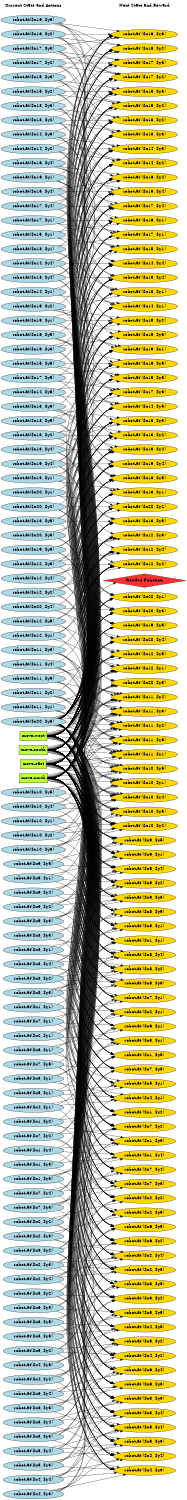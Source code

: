 digraph G {
	graph [bb="0,0,708.9,5750.4",
		fontname=Helvetica,
		fontsize=16,
		rankdir=LR,
		ranksep=2.00,
		ratio=auto,
		size="7.5,10"
	];
	node [fontsize=16,
		label="\N"
	];
	{
		graph [rank=same];
		"robot-at($x20, $y5)"	[color=black,
			fillcolor=lightblue,
			height=0.51069,
			pos="124.45,2983.4",
			shape=ellipse,
			style=filled,
			width=3.457];
		"robot-at($x8, $y2)"	[color=black,
			fillcolor=lightblue,
			height=0.51069,
			pos="124.45,1778.4",
			shape=ellipse,
			style=filled,
			width=3.2409];
		"robot-at($x2, $y3)"	[color=black,
			fillcolor=lightblue,
			height=0.51069,
			pos="124.45,1393.4",
			shape=ellipse,
			style=filled,
			width=3.2409];
		"robot-at($x19, $y3)"	[color=black,
			fillcolor=lightblue,
			height=0.51069,
			pos="124.45,4523.4",
			shape=ellipse,
			style=filled,
			width=3.457];
		"robot-at($x14, $y1)"	[color=black,
			fillcolor=lightblue,
			height=0.51069,
			pos="124.45,4633.4",
			shape=ellipse,
			style=filled,
			width=3.457];
		"robot-at($x7, $y5)"	[color=black,
			fillcolor=lightblue,
			height=0.51069,
			pos="124.45,1228.4",
			shape=ellipse,
			style=filled,
			width=3.2409];
		"robot-at($x13, $y4)"	[color=black,
			fillcolor=lightblue,
			height=0.51069,
			pos="124.45,4028.4",
			shape=ellipse,
			style=filled,
			width=3.457];
		"robot-at($x20, $y4)"	[color=black,
			fillcolor=lightblue,
			height=0.51069,
			pos="124.45,3533.4",
			shape=ellipse,
			style=filled,
			width=3.457];
		"robot-at($x8, $y1)"	[color=black,
			fillcolor=lightblue,
			height=0.51069,
			pos="124.45,1888.4",
			shape=ellipse,
			style=filled,
			width=3.2409];
		"robot-at($x2, $y4)"	[color=black,
			fillcolor=lightblue,
			height=0.51069,
			pos="124.45,1448.4",
			shape=ellipse,
			style=filled,
			width=3.2409];
		"robot-at($x18, $y5)"	[color=black,
			fillcolor=lightblue,
			height=0.51069,
			pos="124.45,4248.4",
			shape=ellipse,
			style=filled,
			width=3.457];
		"robot-at($x19, $y4)"	[color=black,
			fillcolor=lightblue,
			height=0.51069,
			pos="124.45,3973.4",
			shape=ellipse,
			style=filled,
			width=3.457];
		"move-south"	[color=black,
			fillcolor=olivedrab1,
			height=0.5,
			pos="124.45,2875.4",
			shape=box,
			style=filled,
			width=1.5417];
		"robot-at($x14, $y2)"	[color=black,
			fillcolor=lightblue,
			height=0.51069,
			pos="124.45,4798.4",
			shape=ellipse,
			style=filled,
			width=3.457];
		"robot-at($x1, $y5)"	[color=black,
			fillcolor=lightblue,
			height=0.51069,
			pos="124.45,1998.4",
			shape=ellipse,
			style=filled,
			width=3.2409];
		"robot-at($x13, $y3)"	[color=black,
			fillcolor=lightblue,
			height=0.51069,
			pos="124.45,4138.4",
			shape=ellipse,
			style=filled,
			width=3.457];
		"Current State and Actions"	[color=black,
			fillcolor=white,
			height=0.5,
			pos="124.45,5732.4",
			shape=plaintext,
			style=bold,
			width=3.2361];
		"robot-at($x2, $y5)"	[color=black,
			fillcolor=lightblue,
			height=0.51069,
			pos="124.45,1558.4",
			shape=ellipse,
			style=filled,
			width=3.2409];
		"robot-at($x13, $y2)"	[color=black,
			fillcolor=lightblue,
			height=0.51069,
			pos="124.45,4083.4",
			shape=ellipse,
			style=filled,
			width=3.457];
		"robot-at($x19, $y1)"	[color=black,
			fillcolor=lightblue,
			height=0.51069,
			pos="124.45,4468.4",
			shape=ellipse,
			style=filled,
			width=3.457];
		"robot-at($x18, $y4)"	[color=black,
			fillcolor=lightblue,
			height=0.51069,
			pos="124.45,4743.4",
			shape=ellipse,
			style=filled,
			width=3.457];
		"robot-at($x13, $y1)"	[color=black,
			fillcolor=lightblue,
			height=0.51069,
			pos="124.45,3918.4",
			shape=ellipse,
			style=filled,
			width=3.457];
		"robot-at($x19, $y2)"	[color=black,
			fillcolor=lightblue,
			height=0.51069,
			pos="124.45,4578.4",
			shape=ellipse,
			style=filled,
			width=3.457];
		"robot-at($x18, $y3)"	[color=black,
			fillcolor=lightblue,
			height=0.51069,
			pos="124.45,5348.4",
			shape=ellipse,
			style=filled,
			width=3.457];
		"robot-at($x10, $y1)"	[color=black,
			fillcolor=lightblue,
			height=0.51069,
			pos="124.45,2603.4",
			shape=ellipse,
			style=filled,
			width=3.457];
		"robot-at($x4, $y2)"	[color=black,
			fillcolor=lightblue,
			height=0.51069,
			pos="124.45,458.38",
			shape=ellipse,
			style=filled,
			width=3.2409];
		"move-east"	[color=black,
			fillcolor=olivedrab1,
			height=0.5,
			pos="124.45,2821.4",
			shape=box,
			style=filled,
			width=1.3889];
		"move-north"	[color=black,
			fillcolor=olivedrab1,
			height=0.5,
			pos="124.45,2767.4",
			shape=box,
			style=filled,
			width=1.5278];
		"robot-at($x3, $y4)"	[color=black,
			fillcolor=lightblue,
			height=0.51069,
			pos="124.45,733.38",
			shape=ellipse,
			style=filled,
			width=3.2409];
		"robot-at($x1, $y2)"	[color=black,
			fillcolor=lightblue,
			height=0.51069,
			pos="124.45,2108.4",
			shape=ellipse,
			style=filled,
			width=3.2409];
		"robot-at($x17, $y5)"	[color=black,
			fillcolor=lightblue,
			height=0.51069,
			pos="124.45,4358.4",
			shape=ellipse,
			style=filled,
			width=3.457];
		"robot-at($x10, $y2)"	[color=black,
			fillcolor=lightblue,
			height=0.51069,
			pos="124.45,2548.4",
			shape=ellipse,
			style=filled,
			width=3.457];
		"robot-at($x4, $y1)"	[color=black,
			fillcolor=lightblue,
			height=0.51069,
			pos="124.45,1063.4",
			shape=ellipse,
			style=filled,
			width=3.2409];
		"robot-at($x3, $y3)"	[color=black,
			fillcolor=lightblue,
			height=0.51069,
			pos="124.45,678.38",
			shape=ellipse,
			style=filled,
			width=3.2409];
		"robot-at($x1, $y1)"	[color=black,
			fillcolor=lightblue,
			height=0.51069,
			pos="124.45,2163.4",
			shape=ellipse,
			style=filled,
			width=3.2409];
		"robot-at($x3, $y2)"	[color=black,
			fillcolor=lightblue,
			height=0.51069,
			pos="124.45,788.38",
			shape=ellipse,
			style=filled,
			width=3.2409];
		"robot-at($x2, $y1)"	[color=black,
			fillcolor=lightblue,
			height=0.51069,
			pos="124.45,1668.4",
			shape=ellipse,
			style=filled,
			width=3.2409];
		"robot-at($x19, $y5)"	[color=black,
			fillcolor=lightblue,
			height=0.51069,
			pos="124.45,3698.4",
			shape=ellipse,
			style=filled,
			width=3.457];
		"move-west"	[color=black,
			fillcolor=olivedrab1,
			height=0.5,
			pos="124.45,2929.4",
			shape=box,
			style=filled,
			width=1.4444];
		"robot-at($x1, $y4)"	[color=black,
			fillcolor=lightblue,
			height=0.51069,
			pos="124.45,2053.4",
			shape=ellipse,
			style=filled,
			width=3.2409];
		"robot-at($x3, $y1)"	[color=black,
			fillcolor=lightblue,
			height=0.51069,
			pos="124.45,1283.4",
			shape=ellipse,
			style=filled,
			width=3.2409];
		"robot-at($x2, $y2)"	[color=black,
			fillcolor=lightblue,
			height=0.51069,
			pos="124.45,1503.4",
			shape=ellipse,
			style=filled,
			width=3.2409];
		"robot-at($x1, $y3)"	[color=black,
			fillcolor=lightblue,
			height=0.51069,
			pos="124.45,1943.4",
			shape=ellipse,
			style=filled,
			width=3.2409];
		"robot-at($x10, $y5)"	[color=black,
			fillcolor=lightblue,
			height=0.51069,
			pos="124.45,2713.4",
			shape=ellipse,
			style=filled,
			width=3.457];
		"robot-at($x5, $y3)"	[color=black,
			fillcolor=lightblue,
			height=0.51069,
			pos="124.45,18.385",
			shape=ellipse,
			style=filled,
			width=3.2409];
		"robot-at($x16, $y4)"	[color=black,
			fillcolor=lightblue,
			height=0.51069,
			pos="124.45,5238.4",
			shape=ellipse,
			style=filled,
			width=3.457];
		"robot-at($x11, $y2)"	[color=black,
			fillcolor=lightblue,
			height=0.51069,
			pos="124.45,3093.4",
			shape=ellipse,
			style=filled,
			width=3.457];
		"robot-at($x17, $y1)"	[color=black,
			fillcolor=lightblue,
			height=0.51069,
			pos="124.45,5073.4",
			shape=ellipse,
			style=filled,
			width=3.457];
		"robot-at($x5, $y4)"	[color=black,
			fillcolor=lightblue,
			height=0.51069,
			pos="124.45,73.385",
			shape=ellipse,
			style=filled,
			width=3.2409];
		"robot-at($x16, $y3)"	[color=black,
			fillcolor=lightblue,
			height=0.51069,
			pos="124.45,5678.4",
			shape=ellipse,
			style=filled,
			width=3.457];
		"robot-at($x11, $y1)"	[color=black,
			fillcolor=lightblue,
			height=0.51069,
			pos="124.45,3038.4",
			shape=ellipse,
			style=filled,
			width=3.457];
		"robot-at($x4, $y5)"	[color=black,
			fillcolor=lightblue,
			height=0.51069,
			pos="124.45,513.38",
			shape=ellipse,
			style=filled,
			width=3.2409];
		"robot-at($x17, $y2)"	[color=black,
			fillcolor=lightblue,
			height=0.51069,
			pos="124.45,5513.4",
			shape=ellipse,
			style=filled,
			width=3.457];
		"robot-at($x6, $y2)"	[color=black,
			fillcolor=lightblue,
			height=0.51069,
			pos="124.45,568.38",
			shape=ellipse,
			style=filled,
			width=3.2409];
		"robot-at($x10, $y3)"	[color=black,
			fillcolor=lightblue,
			height=0.51069,
			pos="124.45,2493.4",
			shape=ellipse,
			style=filled,
			width=3.457];
		"robot-at($x15, $y5)"	[color=black,
			fillcolor=lightblue,
			height=0.51069,
			pos="124.45,4303.4",
			shape=ellipse,
			style=filled,
			width=3.457];
		"robot-at($x4, $y4)"	[color=black,
			fillcolor=lightblue,
			height=0.51069,
			pos="124.45,183.38",
			shape=ellipse,
			style=filled,
			width=3.2409];
		"robot-at($x11, $y4)"	[color=black,
			fillcolor=lightblue,
			height=0.51069,
			pos="124.45,3203.4",
			shape=ellipse,
			style=filled,
			width=3.457];
		"robot-at($x17, $y3)"	[color=black,
			fillcolor=lightblue,
			height=0.51069,
			pos="124.45,5568.4",
			shape=ellipse,
			style=filled,
			width=3.457];
		"robot-at($x5, $y1)"	[color=black,
			fillcolor=lightblue,
			height=0.51069,
			pos="124.45,1008.4",
			shape=ellipse,
			style=filled,
			width=3.2409];
		"robot-at($x12, $y1)"	[color=black,
			fillcolor=lightblue,
			height=0.51069,
			pos="124.45,3368.4",
			shape=ellipse,
			style=filled,
			width=3.457];
		"robot-at($x6, $y1)"	[color=black,
			fillcolor=lightblue,
			height=0.51069,
			pos="124.45,1118.4",
			shape=ellipse,
			style=filled,
			width=3.2409];
		"robot-at($x5, $y2)"	[color=black,
			fillcolor=lightblue,
			height=0.51069,
			pos="124.45,348.38",
			shape=ellipse,
			style=filled,
			width=3.2409];
		"robot-at($x16, $y5)"	[color=black,
			fillcolor=lightblue,
			height=0.51069,
			pos="124.45,4413.4",
			shape=ellipse,
			style=filled,
			width=3.457];
		"robot-at($x10, $y4)"	[color=black,
			fillcolor=lightblue,
			height=0.51069,
			pos="124.45,2658.4",
			shape=ellipse,
			style=filled,
			width=3.457];
		"robot-at($x4, $y3)"	[color=black,
			fillcolor=lightblue,
			height=0.51069,
			pos="124.45,128.38",
			shape=ellipse,
			style=filled,
			width=3.2409];
		"robot-at($x11, $y3)"	[color=black,
			fillcolor=lightblue,
			height=0.51069,
			pos="124.45,3258.4",
			shape=ellipse,
			style=filled,
			width=3.457];
		"robot-at($x9, $y5)"	[color=black,
			fillcolor=lightblue,
			height=0.51069,
			pos="124.45,2438.4",
			shape=ellipse,
			style=filled,
			width=3.2409];
		"robot-at($x3, $y5)"	[color=black,
			fillcolor=lightblue,
			height=0.51069,
			pos="124.45,843.38",
			shape=ellipse,
			style=filled,
			width=3.2409];
		"robot-at($x12, $y2)"	[color=black,
			fillcolor=lightblue,
			height=0.51069,
			pos="124.45,3478.4",
			shape=ellipse,
			style=filled,
			width=3.457];
		"robot-at($x17, $y4)"	[color=black,
			fillcolor=lightblue,
			height=0.51069,
			pos="124.45,5128.4",
			shape=ellipse,
			style=filled,
			width=3.457];
		"robot-at($x20, $y1)"	[color=black,
			fillcolor=lightblue,
			height=0.51069,
			pos="124.45,3863.4",
			shape=ellipse,
			style=filled,
			width=3.457];
		"robot-at($x7, $y1)"	[color=black,
			fillcolor=lightblue,
			height=0.51069,
			pos="124.45,1338.4",
			shape=ellipse,
			style=filled,
			width=3.2409];
		"robot-at($x15, $y3)"	[color=black,
			fillcolor=lightblue,
			height=0.51069,
			pos="124.45,5458.4",
			shape=ellipse,
			style=filled,
			width=3.457];
		"robot-at($x9, $y4)"	[color=black,
			fillcolor=lightblue,
			height=0.51069,
			pos="124.45,2328.4",
			shape=ellipse,
			style=filled,
			width=3.2409];
		"robot-at($x12, $y3)"	[color=black,
			fillcolor=lightblue,
			height=0.51069,
			pos="124.45,3588.4",
			shape=ellipse,
			style=filled,
			width=3.457];
		"robot-at($x18, $y2)"	[color=black,
			fillcolor=lightblue,
			height=0.51069,
			pos="124.45,5293.4",
			shape=ellipse,
			style=filled,
			width=3.457];
		"robot-at($x14, $y5)"	[color=black,
			fillcolor=lightblue,
			height=0.51069,
			pos="124.45,4193.4",
			shape=ellipse,
			style=filled,
			width=3.457];
		"robot-at($x6, $y4)"	[color=black,
			fillcolor=lightblue,
			height=0.51069,
			pos="124.45,293.38",
			shape=ellipse,
			style=filled,
			width=3.2409];
		"robot-at($x7, $y2)"	[color=black,
			fillcolor=lightblue,
			height=0.51069,
			pos="124.45,1173.4",
			shape=ellipse,
			style=filled,
			width=3.2409];
		"robot-at($x15, $y4)"	[color=black,
			fillcolor=lightblue,
			height=0.51069,
			pos="124.45,4908.4",
			shape=ellipse,
			style=filled,
			width=3.457];
		"robot-at($x11, $y5)"	[color=black,
			fillcolor=lightblue,
			height=0.51069,
			pos="124.45,3148.4",
			shape=ellipse,
			style=filled,
			width=3.457];
		"robot-at($x9, $y3)"	[color=black,
			fillcolor=lightblue,
			height=0.51069,
			pos="124.45,2218.4",
			shape=ellipse,
			style=filled,
			width=3.2409];
		"robot-at($x8, $y5)"	[color=black,
			fillcolor=lightblue,
			height=0.51069,
			pos="124.45,1833.4",
			shape=ellipse,
			style=filled,
			width=3.2409];
		"robot-at($x12, $y4)"	[color=black,
			fillcolor=lightblue,
			height=0.51069,
			pos="124.45,3423.4",
			shape=ellipse,
			style=filled,
			width=3.457];
		"robot-at($x18, $y1)"	[color=black,
			fillcolor=lightblue,
			height=0.51069,
			pos="124.45,4963.4",
			shape=ellipse,
			style=filled,
			width=3.457];
		"robot-at($x6, $y3)"	[color=black,
			fillcolor=lightblue,
			height=0.51069,
			pos="124.45,238.38",
			shape=ellipse,
			style=filled,
			width=3.2409];
		"robot-at($x20, $y3)"	[color=black,
			fillcolor=lightblue,
			height=0.51069,
			pos="124.45,3753.4",
			shape=ellipse,
			style=filled,
			width=3.457];
		"robot-at($x5, $y5)"	[color=black,
			fillcolor=lightblue,
			height=0.51069,
			pos="124.45,403.38",
			shape=ellipse,
			style=filled,
			width=3.2409];
		"robot-at($x7, $y3)"	[color=black,
			fillcolor=lightblue,
			height=0.51069,
			pos="124.45,898.38",
			shape=ellipse,
			style=filled,
			width=3.2409];
		"robot-at($x16, $y2)"	[color=black,
			fillcolor=lightblue,
			height=0.51069,
			pos="124.45,5623.4",
			shape=ellipse,
			style=filled,
			width=3.457];
		"robot-at($x8, $y4)"	[color=black,
			fillcolor=lightblue,
			height=0.51069,
			pos="124.45,1723.4",
			shape=ellipse,
			style=filled,
			width=3.2409];
		"robot-at($x15, $y1)"	[color=black,
			fillcolor=lightblue,
			height=0.51069,
			pos="124.45,5018.4",
			shape=ellipse,
			style=filled,
			width=3.457];
		"robot-at($x9, $y2)"	[color=black,
			fillcolor=lightblue,
			height=0.51069,
			pos="124.45,2273.4",
			shape=ellipse,
			style=filled,
			width=3.2409];
		"robot-at($x12, $y5)"	[color=black,
			fillcolor=lightblue,
			height=0.51069,
			pos="124.45,3313.4",
			shape=ellipse,
			style=filled,
			width=3.457];
		"robot-at($x14, $y3)"	[color=black,
			fillcolor=lightblue,
			height=0.51069,
			pos="124.45,4853.4",
			shape=ellipse,
			style=filled,
			width=3.457];
		"robot-at($x16, $y1)"	[color=black,
			fillcolor=lightblue,
			height=0.51069,
			pos="124.45,5183.4",
			shape=ellipse,
			style=filled,
			width=3.457];
		"robot-at($x20, $y2)"	[color=black,
			fillcolor=lightblue,
			height=0.51069,
			pos="124.45,3808.4",
			shape=ellipse,
			style=filled,
			width=3.457];
		"robot-at($x8, $y3)"	[color=black,
			fillcolor=lightblue,
			height=0.51069,
			pos="124.45,1613.4",
			shape=ellipse,
			style=filled,
			width=3.2409];
		"robot-at($x15, $y2)"	[color=black,
			fillcolor=lightblue,
			height=0.51069,
			pos="124.45,5403.4",
			shape=ellipse,
			style=filled,
			width=3.457];
		"robot-at($x9, $y1)"	[color=black,
			fillcolor=lightblue,
			height=0.51069,
			pos="124.45,2383.4",
			shape=ellipse,
			style=filled,
			width=3.2409];
		"robot-at($x7, $y4)"	[color=black,
			fillcolor=lightblue,
			height=0.51069,
			pos="124.45,953.38",
			shape=ellipse,
			style=filled,
			width=3.2409];
		"robot-at($x14, $y4)"	[color=black,
			fillcolor=lightblue,
			height=0.51069,
			pos="124.45,4688.4",
			shape=ellipse,
			style=filled,
			width=3.457];
		"robot-at($x6, $y5)"	[color=black,
			fillcolor=lightblue,
			height=0.51069,
			pos="124.45,623.38",
			shape=ellipse,
			style=filled,
			width=3.2409];
		"robot-at($x13, $y5)"	[color=black,
			fillcolor=lightblue,
			height=0.51069,
			pos="124.45,3643.4",
			shape=ellipse,
			style=filled,
			width=3.457];
	}
	{
		graph [rank=same];
		"robot-at'($x20, $y1)"	[color=black,
			fillcolor=gold1,
			height=0.51069,
			pos="550.9,3373.4",
			shape=ellipse,
			style=filled,
			width=3.5355];
		"robot-at'($x18, $y2)"	[color=black,
			fillcolor=gold1,
			height=0.51069,
			pos="550.9,5257.4",
			shape=ellipse,
			style=filled,
			width=3.5355];
		"robot-at'($x9, $y3)"	[color=black,
			fillcolor=gold1,
			height=0.51069,
			pos="550.9,2218.4",
			shape=ellipse,
			style=filled,
			width=3.3391];
		"robot-at'($x4, $y1)"	[color=black,
			fillcolor=gold1,
			height=0.51069,
			pos="550.9,1118.4",
			shape=ellipse,
			style=filled,
			width=3.3391];
		"Next State and Reward"	[color=black,
			fillcolor=white,
			height=0.5,
			pos="550.9,5732.4",
			shape=plaintext,
			style=bold,
			width=2.9167];
		"robot-at'($x12, $y3)"	[color=black,
			fillcolor=gold1,
			height=0.51069,
			pos="550.9,3607.4",
			shape=ellipse,
			style=filled,
			width=3.5355];
		"robot-at'($x17, $y5)"	[color=black,
			fillcolor=gold1,
			height=0.51069,
			pos="550.9,4267.4",
			shape=ellipse,
			style=filled,
			width=3.5355];
		"robot-at'($x3, $y4)"	[color=black,
			fillcolor=gold1,
			height=0.51069,
			pos="550.9,788.38",
			shape=ellipse,
			style=filled,
			width=3.3391];
		"robot-at'($x20, $y2)"	[color=black,
			fillcolor=gold1,
			height=0.51069,
			pos="550.9,3772.4",
			shape=ellipse,
			style=filled,
			width=3.5355];
		"robot-at'($x18, $y3)"	[color=black,
			fillcolor=gold1,
			height=0.51069,
			pos="550.9,5202.4",
			shape=ellipse,
			style=filled,
			width=3.5355];
		"robot-at'($x8, $y5)"	[color=black,
			fillcolor=gold1,
			height=0.51069,
			pos="550.9,1888.4",
			shape=ellipse,
			style=filled,
			width=3.3391];
		"robot-at'($x9, $y4)"	[color=black,
			fillcolor=gold1,
			height=0.51069,
			pos="550.9,2383.4",
			shape=ellipse,
			style=filled,
			width=3.3391];
		"robot-at'($x13, $y1)"	[color=black,
			fillcolor=gold1,
			height=0.51069,
			pos="550.9,3827.4",
			shape=ellipse,
			style=filled,
			width=3.5355];
		"robot-at'($x4, $y2)"	[color=black,
			fillcolor=gold1,
			height=0.51069,
			pos="550.9,458.38",
			shape=ellipse,
			style=filled,
			width=3.3391];
		"robot-at'($x17, $y4)"	[color=black,
			fillcolor=gold1,
			height=0.51069,
			pos="550.9,5092.4",
			shape=ellipse,
			style=filled,
			width=3.5355];
		"robot-at'($x3, $y3)"	[color=black,
			fillcolor=gold1,
			height=0.51069,
			pos="550.9,733.38",
			shape=ellipse,
			style=filled,
			width=3.3391];
		"robot-at'($x12, $y2)"	[color=black,
			fillcolor=gold1,
			height=0.51069,
			pos="550.9,3552.4",
			shape=ellipse,
			style=filled,
			width=3.5355];
		"robot-at'($x11, $y4)"	[color=black,
			fillcolor=gold1,
			height=0.51069,
			pos="550.9,3043.4",
			shape=ellipse,
			style=filled,
			width=3.5355];
		"robot-at'($x18, $y4)"	[color=black,
			fillcolor=gold1,
			height=0.51069,
			pos="550.9,4707.4",
			shape=ellipse,
			style=filled,
			width=3.5355];
		"robot-at'($x5, $y1)"	[color=black,
			fillcolor=gold1,
			height=0.51069,
			pos="550.9,1063.4",
			shape=ellipse,
			style=filled,
			width=3.3391];
		"robot-at'($x9, $y5)"	[color=black,
			fillcolor=gold1,
			height=0.51069,
			pos="550.9,2493.4",
			shape=ellipse,
			style=filled,
			width=3.3391];
		"robot-at'($x2, $y5)"	[color=black,
			fillcolor=gold1,
			height=0.51069,
			pos="550.9,1613.4",
			shape=ellipse,
			style=filled,
			width=3.3391];
		"robot-at'($x4, $y3)"	[color=black,
			fillcolor=gold1,
			height=0.51069,
			pos="550.9,183.38",
			shape=ellipse,
			style=filled,
			width=3.3391];
		"robot-at'($x13, $y2)"	[color=black,
			fillcolor=gold1,
			height=0.51069,
			pos="550.9,4102.4",
			shape=ellipse,
			style=filled,
			width=3.5355];
		"robot-at'($x12, $y5)"	[color=black,
			fillcolor=gold1,
			height=0.51069,
			pos="550.9,3153.4",
			shape=ellipse,
			style=filled,
			width=3.5355];
		"robot-at'($x11, $y5)"	[color=black,
			fillcolor=gold1,
			height=0.51069,
			pos="550.9,2878.4",
			shape=ellipse,
			style=filled,
			width=3.5355];
		"robot-at'($x5, $y2)"	[color=black,
			fillcolor=gold1,
			height=0.51069,
			pos="550.9,403.38",
			shape=ellipse,
			style=filled,
			width=3.3391];
		"robot-at'($x14, $y1)"	[color=black,
			fillcolor=gold1,
			height=0.51069,
			pos="550.9,4542.4",
			shape=ellipse,
			style=filled,
			width=3.5355];
		"robot-at'($x13, $y3)"	[color=black,
			fillcolor=gold1,
			height=0.51069,
			pos="550.9,4157.4",
			shape=ellipse,
			style=filled,
			width=3.5355];
		"robot-at'($x18, $y5)"	[color=black,
			fillcolor=gold1,
			height=0.51069,
			pos="550.9,3992.4",
			shape=ellipse,
			style=filled,
			width=3.5355];
		"robot-at'($x4, $y4)"	[color=black,
			fillcolor=gold1,
			height=0.51069,
			pos="550.9,238.38",
			shape=ellipse,
			style=filled,
			width=3.3391];
		"robot-at'($x12, $y4)"	[color=black,
			fillcolor=gold1,
			height=0.51069,
			pos="550.9,3497.4",
			shape=ellipse,
			style=filled,
			width=3.5355];
		"robot-at'($x3, $y5)"	[color=black,
			fillcolor=gold1,
			height=0.51069,
			pos="550.9,898.38",
			shape=ellipse,
			style=filled,
			width=3.3391];
		"robot-at'($x10, $y5)"	[color=black,
			fillcolor=gold1,
			height=0.51069,
			pos="550.9,2768.4",
			shape=ellipse,
			style=filled,
			width=3.5355];
		"robot-at'($x11, $y2)"	[color=black,
			fillcolor=gold1,
			height=0.51069,
			pos="550.9,2933.4",
			shape=ellipse,
			style=filled,
			width=3.5355];
		"robot-at'($x5, $y3)"	[color=black,
			fillcolor=gold1,
			height=0.51069,
			pos="550.9,73.385",
			shape=ellipse,
			style=filled,
			width=3.3391];
		"robot-at'($x8, $y2)"	[color=black,
			fillcolor=gold1,
			height=0.51069,
			pos="550.9,1778.4",
			shape=ellipse,
			style=filled,
			width=3.3391];
		"Reward Function"	[color=black,
			fillcolor=firebrick1,
			height=0.72222,
			pos="550.9,3435.4",
			shape=diamond,
			style=filled,
			width=4.3889];
		"robot-at'($x4, $y5)"	[color=black,
			fillcolor=gold1,
			height=0.51069,
			pos="550.9,568.38",
			shape=ellipse,
			style=filled,
			width=3.3391];
		"robot-at'($x7, $y5)"	[color=black,
			fillcolor=gold1,
			height=0.51069,
			pos="550.9,1283.4",
			shape=ellipse,
			style=filled,
			width=3.3391];
		"robot-at'($x11, $y3)"	[color=black,
			fillcolor=gold1,
			height=0.51069,
			pos="550.9,2988.4",
			shape=ellipse,
			style=filled,
			width=3.5355];
		"robot-at'($x5, $y4)"	[color=black,
			fillcolor=gold1,
			height=0.51069,
			pos="550.9,128.38",
			shape=ellipse,
			style=filled,
			width=3.3391];
		"robot-at'($x10, $y4)"	[color=black,
			fillcolor=gold1,
			height=0.51069,
			pos="550.9,2658.4",
			shape=ellipse,
			style=filled,
			width=3.5355];
		"robot-at'($x8, $y1)"	[color=black,
			fillcolor=gold1,
			height=0.51069,
			pos="550.9,1943.4",
			shape=ellipse,
			style=filled,
			width=3.3391];
		"robot-at'($x5, $y5)"	[color=black,
			fillcolor=gold1,
			height=0.51069,
			pos="550.9,513.38",
			shape=ellipse,
			style=filled,
			width=3.3391];
		"robot-at'($x10, $y3)"	[color=black,
			fillcolor=gold1,
			height=0.51069,
			pos="550.9,2603.4",
			shape=ellipse,
			style=filled,
			width=3.5355];
		"robot-at'($x9, $y1)"	[color=black,
			fillcolor=gold1,
			height=0.51069,
			pos="550.9,2438.4",
			shape=ellipse,
			style=filled,
			width=3.3391];
		"robot-at'($x8, $y4)"	[color=black,
			fillcolor=gold1,
			height=0.51069,
			pos="550.9,1723.4",
			shape=ellipse,
			style=filled,
			width=3.3391];
		"robot-at'($x7, $y3)"	[color=black,
			fillcolor=gold1,
			height=0.51069,
			pos="550.9,953.38",
			shape=ellipse,
			style=filled,
			width=3.3391];
		"robot-at'($x12, $y1)"	[color=black,
			fillcolor=gold1,
			height=0.51069,
			pos="550.9,3208.4",
			shape=ellipse,
			style=filled,
			width=3.5355];
		"robot-at'($x11, $y1)"	[color=black,
			fillcolor=gold1,
			height=0.51069,
			pos="550.9,2823.4",
			shape=ellipse,
			style=filled,
			width=3.5355];
		"robot-at'($x6, $y5)"	[color=black,
			fillcolor=gold1,
			height=0.51069,
			pos="550.9,678.38",
			shape=ellipse,
			style=filled,
			width=3.3391];
		"robot-at'($x10, $y2)"	[color=black,
			fillcolor=gold1,
			height=0.51069,
			pos="550.9,2548.4",
			shape=ellipse,
			style=filled,
			width=3.5355];
		"robot-at'($x9, $y2)"	[color=black,
			fillcolor=gold1,
			height=0.51069,
			pos="550.9,2328.4",
			shape=ellipse,
			style=filled,
			width=3.3391];
		"robot-at'($x8, $y3)"	[color=black,
			fillcolor=gold1,
			height=0.51069,
			pos="550.9,1668.4",
			shape=ellipse,
			style=filled,
			width=3.3391];
		"robot-at'($x7, $y4)"	[color=black,
			fillcolor=gold1,
			height=0.51069,
			pos="550.9,1008.4",
			shape=ellipse,
			style=filled,
			width=3.3391];
		"robot-at'($x6, $y4)"	[color=black,
			fillcolor=gold1,
			height=0.51069,
			pos="550.9,348.38",
			shape=ellipse,
			style=filled,
			width=3.3391];
		"robot-at'($x15, $y3)"	[color=black,
			fillcolor=gold1,
			height=0.51069,
			pos="550.9,5367.4",
			shape=ellipse,
			style=filled,
			width=3.5355];
		"robot-at'($x1, $y2)"	[color=black,
			fillcolor=gold1,
			height=0.51069,
			pos="550.9,2108.4",
			shape=ellipse,
			style=filled,
			width=3.3391];
		"robot-at'($x10, $y1)"	[color=black,
			fillcolor=gold1,
			height=0.51069,
			pos="550.9,2713.4",
			shape=ellipse,
			style=filled,
			width=3.5355];
		"robot-at'($x7, $y1)"	[color=black,
			fillcolor=gold1,
			height=0.51069,
			pos="550.9,1393.4",
			shape=ellipse,
			style=filled,
			width=3.3391];
		"robot-at'($x6, $y3)"	[color=black,
			fillcolor=gold1,
			height=0.51069,
			pos="550.9,293.38",
			shape=ellipse,
			style=filled,
			width=3.3391];
		"robot-at'($x15, $y2)"	[color=black,
			fillcolor=gold1,
			height=0.51069,
			pos="550.9,5312.4",
			shape=ellipse,
			style=filled,
			width=3.5355];
		"robot-at'($x1, $y1)"	[color=black,
			fillcolor=gold1,
			height=0.51069,
			pos="550.9,2273.4",
			shape=ellipse,
			style=filled,
			width=3.3391];
		"robot-at'($x16, $y1)"	[color=black,
			fillcolor=gold1,
			height=0.51069,
			pos="550.9,5037.4",
			shape=ellipse,
			style=filled,
			width=3.5355];
		"robot-at'($x7, $y2)"	[color=black,
			fillcolor=gold1,
			height=0.51069,
			pos="550.9,1173.4",
			shape=ellipse,
			style=filled,
			width=3.3391];
		"robot-at'($x6, $y2)"	[color=black,
			fillcolor=gold1,
			height=0.51069,
			pos="550.9,623.38",
			shape=ellipse,
			style=filled,
			width=3.3391];
		"robot-at'($x19, $y5)"	[color=black,
			fillcolor=gold1,
			height=0.51069,
			pos="550.9,3318.4",
			shape=ellipse,
			style=filled,
			width=3.5355];
		"robot-at'($x15, $y1)"	[color=black,
			fillcolor=gold1,
			height=0.51069,
			pos="550.9,4872.4",
			shape=ellipse,
			style=filled,
			width=3.5355];
		"robot-at'($x6, $y1)"	[color=black,
			fillcolor=gold1,
			height=0.51069,
			pos="550.9,1228.4",
			shape=ellipse,
			style=filled,
			width=3.3391];
		"robot-at'($x19, $y4)"	[color=black,
			fillcolor=gold1,
			height=0.51069,
			pos="550.9,4047.4",
			shape=ellipse,
			style=filled,
			width=3.5355];
		"robot-at'($x17, $y1)"	[color=black,
			fillcolor=gold1,
			height=0.51069,
			pos="550.9,4982.4",
			shape=ellipse,
			style=filled,
			width=3.5355];
		"robot-at'($x16, $y4)"	[color=black,
			fillcolor=gold1,
			height=0.51069,
			pos="550.9,5147.4",
			shape=ellipse,
			style=filled,
			width=3.5355];
		"robot-at'($x19, $y3)"	[color=black,
			fillcolor=gold1,
			height=0.51069,
			pos="550.9,4432.4",
			shape=ellipse,
			style=filled,
			width=3.5355];
		"robot-at'($x14, $y2)"	[color=black,
			fillcolor=gold1,
			height=0.51069,
			pos="550.9,4762.4",
			shape=ellipse,
			style=filled,
			width=3.5355];
		"robot-at'($x20, $y5)"	[color=black,
			fillcolor=gold1,
			height=0.51069,
			pos="550.9,3098.4",
			shape=ellipse,
			style=filled,
			width=3.5355];
		"robot-at'($x13, $y4)"	[color=black,
			fillcolor=gold1,
			height=0.51069,
			pos="550.9,3882.4",
			shape=ellipse,
			style=filled,
			width=3.5355];
		"robot-at'($x2, $y3)"	[color=black,
			fillcolor=gold1,
			height=0.51069,
			pos="550.9,1448.4",
			shape=ellipse,
			style=filled,
			width=3.3391];
		"robot-at'($x16, $y5)"	[color=black,
			fillcolor=gold1,
			height=0.51069,
			pos="550.9,4322.4",
			shape=ellipse,
			style=filled,
			width=3.5355];
		"robot-at'($x19, $y2)"	[color=black,
			fillcolor=gold1,
			height=0.51069,
			pos="550.9,4487.4",
			shape=ellipse,
			style=filled,
			width=3.5355];
		"robot-at'($x14, $y3)"	[color=black,
			fillcolor=gold1,
			height=0.51069,
			pos="550.9,4817.4",
			shape=ellipse,
			style=filled,
			width=3.5355];
		"robot-at'($x1, $y5)"	[color=black,
			fillcolor=gold1,
			height=0.51069,
			pos="550.9,2163.4",
			shape=ellipse,
			style=filled,
			width=3.3391];
		"robot-at'($x13, $y5)"	[color=black,
			fillcolor=gold1,
			height=0.51069,
			pos="550.9,3662.4",
			shape=ellipse,
			style=filled,
			width=3.5355];
		"robot-at'($x2, $y4)"	[color=black,
			fillcolor=gold1,
			height=0.51069,
			pos="550.9,1503.4",
			shape=ellipse,
			style=filled,
			width=3.3391];
		"robot-at'($x20, $y3)"	[color=black,
			fillcolor=gold1,
			height=0.51069,
			pos="550.9,3717.4",
			shape=ellipse,
			style=filled,
			width=3.5355];
		"robot-at'($x17, $y3)"	[color=black,
			fillcolor=gold1,
			height=0.51069,
			pos="550.9,5477.4",
			shape=ellipse,
			style=filled,
			width=3.5355];
		"robot-at'($x1, $y4)"	[color=black,
			fillcolor=gold1,
			height=0.51069,
			pos="550.9,1998.4",
			shape=ellipse,
			style=filled,
			width=3.3391];
		"robot-at'($x15, $y5)"	[color=black,
			fillcolor=gold1,
			height=0.51069,
			pos="550.9,4212.4",
			shape=ellipse,
			style=filled,
			width=3.5355];
		"robot-at'($x19, $y1)"	[color=black,
			fillcolor=gold1,
			height=0.51069,
			pos="550.9,4377.4",
			shape=ellipse,
			style=filled,
			width=3.5355];
		"robot-at'($x14, $y4)"	[color=black,
			fillcolor=gold1,
			height=0.51069,
			pos="550.9,4597.4",
			shape=ellipse,
			style=filled,
			width=3.5355];
		"robot-at'($x3, $y2)"	[color=black,
			fillcolor=gold1,
			height=0.51069,
			pos="550.9,843.38",
			shape=ellipse,
			style=filled,
			width=3.3391];
		"robot-at'($x2, $y1)"	[color=black,
			fillcolor=gold1,
			height=0.51069,
			pos="550.9,1833.4",
			shape=ellipse,
			style=filled,
			width=3.3391];
		"robot-at'($x16, $y2)"	[color=black,
			fillcolor=gold1,
			height=0.51069,
			pos="550.9,5532.4",
			shape=ellipse,
			style=filled,
			width=3.5355];
		"robot-at'($x16, $y3)"	[color=black,
			fillcolor=gold1,
			height=0.51069,
			pos="550.9,5587.4",
			shape=ellipse,
			style=filled,
			width=3.5355];
		"robot-at'($x17, $y2)"	[color=black,
			fillcolor=gold1,
			height=0.51069,
			pos="550.9,5422.4",
			shape=ellipse,
			style=filled,
			width=3.5355];
		"robot-at'($x1, $y3)"	[color=black,
			fillcolor=gold1,
			height=0.51069,
			pos="550.9,2053.4",
			shape=ellipse,
			style=filled,
			width=3.3391];
		"robot-at'($x18, $y1)"	[color=black,
			fillcolor=gold1,
			height=0.51069,
			pos="550.9,4652.4",
			shape=ellipse,
			style=filled,
			width=3.5355];
		"robot-at'($x14, $y5)"	[color=black,
			fillcolor=gold1,
			height=0.51069,
			pos="550.9,3937.4",
			shape=ellipse,
			style=filled,
			width=3.5355];
		"robot-at'($x15, $y4)"	[color=black,
			fillcolor=gold1,
			height=0.51069,
			pos="550.9,4927.4",
			shape=ellipse,
			style=filled,
			width=3.5355];
		"robot-at'($x20, $y4)"	[color=black,
			fillcolor=gold1,
			height=0.51069,
			pos="550.9,3263.4",
			shape=ellipse,
			style=filled,
			width=3.5355];
		"robot-at'($x3, $y1)"	[color=black,
			fillcolor=gold1,
			height=0.51069,
			pos="550.9,1338.4",
			shape=ellipse,
			style=filled,
			width=3.3391];
		"robot-at'($x2, $y2)"	[color=black,
			fillcolor=gold1,
			height=0.51069,
			pos="550.9,1558.4",
			shape=ellipse,
			style=filled,
			width=3.3391];
	}
	"robot-at($x20, $y5)" -> "robot-at'($x20, $y1)"	[color=black,
		pos="e,433.6,3366.2 220.51,2995.1 230.79,2999.1 240.54,3004.4 248.9,3011.4 373.23,3114.7 266.21,3245 392.9,3345.4 402.23,3352.8 412.84,\
3358.5 424.06,3362.8",
		style=solid];
	"robot-at($x20, $y5)" -> "robot-at'($x18, $y2)"	[color=black,
		pos="e,427.6,5252.7 226.3,2994.1 234.86,2998.4 242.63,3004 248.9,3011.4 569.47,3387.1 63.675,4861.2 392.9,5229.4 400.1,5237.4 408.76,\
5243.7 418.26,5248.5",
		style=solid];
	"robot-at($x20, $y5)" -> "robot-at'($x9, $y3)"	[color=black,
		pos="e,433.65,2222.7 225.58,2972.5 234.22,2968.5 242.2,2963.2 248.9,2956.4 474.84,2727 162.55,2471.4 392.9,2246.4 401.89,2237.6 412.62,\
2231.1 424.2,2226.2",
		style=solid];
	"robot-at($x20, $y5)" -> "robot-at'($x4, $y1)"	[color=black,
		pos="e,432.4,1121.5 227.32,2972.9 235.45,2968.7 242.84,2963.3 248.9,2956.4 514.18,2652.4 121.77,1445.2 392.9,1146.4 401.26,1137.2 411.52,\
1130.3 422.75,1125.3",
		style=solid];
	"robot-at($x20, $y5)" -> "robot-at'($x12, $y3)"	[color=black,
		pos="e,430.57,3601.3 223.46,2994.6 232.85,2998.8 241.58,3004.3 248.9,3011.4 435.36,3193.2 202.26,3402 392.9,3579.4 401.13,3587 410.69,\
3593 420.96,3597.5",
		style=solid];
	"robot-at($x20, $y5)" -> "robot-at'($x17, $y5)"	[color=black,
		pos="e,428.12,4262.2 225.62,2994.2 234.37,2998.5 242.36,3004.1 248.9,3011.4 616.28,3420 16.116,3839.4 392.9,4239.4 400.31,4247.3 409.11,\
4253.4 418.7,4258.1",
		style=solid];
	"robot-at($x20, $y5)" -> "robot-at'($x3, $y4)"	[color=black,
		pos="e,432.27,791.4 227.41,2973 235.52,2968.8 242.89,2963.4 248.9,2956.4 560.07,2595.3 74.785,1171.3 392.9,816.38 401.2,807.12 411.42,\
800.25 422.64,795.21",
		style=solid];
	"robot-at($x20, $y5)" -> "robot-at'($x20, $y2)"	[color=black,
		pos="e,429.66,3766.7 224.46,2994.5 233.54,2998.7 241.93,3004.2 248.9,3011.4 480.23,3249.5 156.09,3511.7 392.9,3744.4 400.84,3752.2 410.16,\
3758.2 420.22,3762.9",
		style=solid];
	"robot-at($x20, $y5)" -> "robot-at'($x18, $y3)"	[color=black,
		pos="e,427.62,5197.7 226.29,2994.1 234.85,2998.4 242.62,3004 248.9,3011.4 561.86,3377.6 71.509,4815.5 392.9,5174.4 400.11,5182.4 408.77,\
5188.7 418.27,5193.5",
		style=solid];
	"robot-at($x20, $y5)" -> "robot-at'($x8, $y5)"	[color=black,
		pos="e,433.01,1892.1 226.32,2972.8 234.76,2968.7 242.5,2963.3 248.9,2956.4 565.79,2613.9 69.423,2252.7 392.9,1916.4 401.61,1907.3 412.16,\
1900.6 423.63,1895.7",
		style=solid];
	"robot-at($x20, $y5)" -> "robot-at'($x9, $y4)"	[color=black,
		pos="e,434.62,2388.2 224.57,2972.4 233.52,2968.4 241.85,2963.1 248.9,2956.4 429.82,2783.1 208.65,2581.1 392.9,2411.4 402.22,2402.8 413.22,\
2396.4 425.01,2391.6",
		style=solid];
	"robot-at($x20, $y5)" -> "robot-at'($x13, $y1)"	[color=black,
		pos="e,429.14,3821.7 224.55,2994.4 233.62,2998.6 241.98,3004.2 248.9,3011.4 495.27,3268.4 140.62,3548.2 392.9,3799.4 400.71,3807.2 409.89,\
3813.2 419.82,3817.8",
		style=solid];
	"robot-at($x20, $y5)" -> "robot-at'($x4, $y2)"	[color=black,
		pos="e,432.17,461.31 227.48,2973 235.57,2968.8 242.92,2963.4 248.9,2956.4 605.98,2538.3 27.773,897.46 392.9,486.38 401.16,477.09 411.36,\
470.19 422.55,465.14",
		style=solid];
	"robot-at($x20, $y5)" -> "robot-at'($x17, $y4)"	[color=black,
		pos="e,427.65,5087.6 226.26,2994.1 234.83,2998.4 242.61,3004 248.9,3011.4 546.63,3358.5 87.175,4724.2 392.9,5064.4 400.12,5072.4 408.79,\
5078.7 418.3,5083.5",
		style=solid];
	"robot-at($x20, $y5)" -> "robot-at'($x3, $y3)"	[color=black,
		pos="e,432.25,736.38 227.42,2973 235.53,2968.8 242.89,2963.4 248.9,2956.4 567.72,2585.8 66.951,1125.7 392.9,761.38 401.19,752.12 411.41,\
745.24 422.62,740.2",
		style=solid];
	"robot-at($x20, $y5)" -> "robot-at'($x12, $y2)"	[color=black,
		pos="e,430.8,3546.1 222.98,2994.7 232.52,2998.8 241.42,3004.3 248.9,3011.4 420.54,3174.5 217.52,3365.3 392.9,3524.4 401.31,3532 411.05,\
3537.9 421.48,3542.4",
		style=solid];
	"robot-at($x20, $y5)" -> "robot-at'($x11, $y4)"	[color=black,
		pos="e,459.43,3030.6 214.95,2996 283.45,3005.7 377.95,3019.1 449.11,3029.1",
		style=solid];
	"robot-at($x20, $y5)" -> "robot-at'($x18, $y4)"	[color=black,
		pos="e,427.82,4702.5 225.85,2994 234.55,2998.4 242.48,3004 248.9,3011.4 493.37,3291.8 141.98,4404.7 392.9,4679.4 400.19,4687.4 408.9,\
4693.6 418.44,4698.3",
		style=solid];
	"robot-at($x20, $y5)" -> "robot-at'($x5, $y1)"	[color=black,
		pos="e,432.38,1066.5 227.34,2972.9 235.46,2968.7 242.85,2963.3 248.9,2956.4 521.82,2642.9 113.94,1399.6 392.9,1091.4 401.25,1082.2 411.5,\
1075.3 422.73,1070.3",
		style=solid];
	"robot-at($x20, $y5)" -> "robot-at'($x9, $y5)"	[color=black,
		pos="e,435.61,2498.7 223.54,2972.2 232.8,2968.2 241.48,2963.1 248.9,2956.4 400.22,2820.1 238.97,2654.7 392.9,2521.4 402.56,2513 413.84,\
2506.8 425.85,2502.1",
		style=solid];
	"robot-at($x20, $y5)" -> "robot-at'($x2, $y5)"	[color=black,
		pos="e,432.71,1616.8 226.82,2972.8 235.1,2968.7 242.67,2963.3 248.9,2956.4 641.97,2519.2 -8.5861,2070.9 392.9,1641.4 401.48,1632.2 411.95,\
1625.4 423.37,1620.4",
		style=solid];
	"robot-at($x20, $y5)" -> "robot-at'($x4, $y3)"	[color=black,
		pos="e,432.11,186.26 227.52,2973.1 235.61,2968.9 242.94,2963.4 248.9,2956.4 644.25,2490.7 -11.417,669.26 392.9,211.38 401.13,202.06 411.31,\
195.15 422.5,190.09",
		style=solid];
	"robot-at($x20, $y5)" -> "robot-at'($x13, $y2)"	[color=black,
		pos="e,428.69,4097.2 225.19,2994.2 234.08,2998.5 242.22,3004.1 248.9,3011.4 570.8,3363.1 62.908,3730.3 392.9,4074.4 400.53,4082.3 409.58,\
4088.5 419.44,4093.2",
		style=solid];
	"robot-at($x20, $y5)" -> "robot-at'($x12, $y5)"	[color=black,
		pos="e,447.19,3142.6 208.86,2996.9 222.59,3000.7 236.41,3005.4 248.9,3011.4 322.53,3046.6 318.47,3091.9 392.9,3125.4 406.78,3131.6 421.93,\
3136.5 437.18,3140.3",
		style=solid];
	"robot-at($x20, $y5)" -> "robot-at'($x11, $y5)"	[color=black,
		pos="e,461.76,2891.6 199.57,2968.7 215.91,2965 233.06,2960.8 248.9,2956.4 314.11,2938 327.35,2923.5 392.9,2906.4 411.81,2901.4 432.22,\
2897.1 451.88,2893.4",
		style=solid];
	"robot-at($x20, $y5)" -> "robot-at'($x5, $y2)"	[color=black,
		pos="e,432.16,406.3 227.49,2973 235.58,2968.8 242.92,2963.4 248.9,2956.4 613.63,2528.8 19.936,851.82 392.9,431.38 401.16,422.08 411.35,\
415.18 422.54,410.12",
		style=solid];
	"robot-at($x20, $y5)" -> "robot-at'($x14, $y1)"	[color=black,
		pos="e,427.91,4537.4 225.78,2994.1 234.5,2998.4 242.44,3004 248.9,3011.4 470.56,3263.3 165.44,4267.7 392.9,4514.4 400.23,4522.3 408.97,\
4528.5 418.52,4533.3",
		style=solid];
	"robot-at($x20, $y5)" -> "robot-at'($x13, $y3)"	[color=black,
		pos="e,428.62,4152.2 225.24,2994.2 234.12,2998.5 242.25,3004.1 248.9,3011.4 585.95,3382.1 47.32,3766.7 392.9,4129.4 400.51,4137.4 409.54,\
4143.5 419.38,4148.3",
		style=solid];
	"robot-at($x20, $y5)" -> "robot-at'($x18, $y5)"	[color=black,
		pos="e,428.84,3987 225.08,2994.3 233.99,2998.6 242.17,3004.1 248.9,3011.4 540.53,3325.1 94.046,3657.5 392.9,3964.4 400.59,3972.3 409.69,\
3978.4 419.57,3983.1",
		style=solid];
	"robot-at($x20, $y5)" -> "robot-at'($x4, $y4)"	[color=black,
		pos="e,432.12,241.27 227.51,2973 235.6,2968.8 242.93,2963.4 248.9,2956.4 636.6,2500.3 -3.5779,714.9 392.9,266.38 401.14,257.07 411.32,\
250.16 422.51,245.1",
		style=solid];
	"robot-at($x20, $y5)" -> "robot-at'($x12, $y4)"	[color=black,
		pos="e,430.33,3491.3 222.46,2994.8 232.15,2998.9 241.23,3004.3 248.9,3011.4 406.08,3156.3 231.96,3329.6 392.9,3470.4 401.19,3477.6 410.7,\
3483.3 420.85,3487.6",
		style=solid];
	"robot-at($x20, $y5)" -> "robot-at'($x3, $y5)"	[color=black,
		pos="e,432.31,901.43 227.39,2972.9 235.5,2968.8 242.87,2963.4 248.9,2956.4 544.77,2614.3 90.451,1262.6 392.9,926.38 401.22,917.14 411.45,\
910.27 422.67,905.24",
		style=solid];
	"robot-at($x20, $y5)" -> "robot-at'($x10, $y5)"	[color=black,
		pos="e,441.92,2777.9 215.29,2970.7 227.03,2967.1 238.57,2962.4 248.9,2956.4 331.61,2908.3 309.28,2842.9 392.9,2796.4 404.98,2789.7 418.31,\
2784.5 431.95,2780.6",
		style=solid];
	"robot-at($x20, $y5)" -> "robot-at'($x11, $y2)"	[color=black,
		pos="e,451.63,2945 222.3,2972 287.58,2964.3 373.78,2954.1 441.38,2946.2",
		style=solid];
	"robot-at($x20, $y5)" -> "robot-at'($x5, $y3)"	[color=black,
		pos="e,432.09,76.238 227.54,2973.1 235.62,2968.9 242.94,2963.4 248.9,2956.4 659.57,2471.7 -27.095,577.98 392.9,101.38 401.12,92.053 411.3,\
85.135 422.48,80.069",
		style=solid];
	"robot-at($x20, $y5)" -> "robot-at'($x8, $y2)"	[color=black,
		pos="e,432.88,1782 226.7,2972.7 235.01,2968.6 242.61,2963.3 248.9,2956.4 596.24,2576 38.246,2179.9 392.9,1806.4 401.55,1797.3 412.07,\
1790.5 423.51,1785.6",
		style=solid];
	"robot-at($x20, $y5)" -> "Reward Function"	[pos="e,444.2,3426.9 221.49,2994.9 231.48,2999 240.89,3004.4 248.9,3011.4 387.54,3132.9 254.04,3279.1 392.9,3400.4 404.92,3410.9 419.4,\
3418.4 434.63,3423.8"];
	"robot-at($x20, $y5)" -> "robot-at'($x4, $y5)"	[color=black,
		pos="e,432.2,571.34 227.46,2973 235.56,2968.8 242.91,2963.4 248.9,2956.4 590.67,2557.3 43.446,988.75 392.9,596.38 401.17,587.1 411.38,\
580.21 422.58,575.16",
		style=solid];
	"robot-at($x20, $y5)" -> "robot-at'($x7, $y5)"	[color=black,
		pos="e,432.48,1286.6 227.27,2972.8 235.4,2968.7 242.82,2963.3 248.9,2956.4 491.25,2680.8 145.25,1582.2 392.9,1311.4 401.38,1302.1 411.78,\
1295.3 423.17,1290.2",
		style=solid];
	"robot-at($x20, $y5)" -> "robot-at'($x11, $y3)"	[color=black,
		pos="e,423.68,2986.9 248.79,2984.8 300.41,2985.4 360.6,2986.2 413.54,2986.8",
		style=solid];
	"robot-at($x20, $y5)" -> "robot-at'($x5, $y4)"	[color=black,
		pos="e,432.1,131.25 227.53,2973.1 235.61,2968.9 242.94,2963.4 248.9,2956.4 651.91,2481.2 -19.256,623.62 392.9,156.38 401.13,147.06 411.3,\
140.14 422.49,135.08",
		style=solid];
	"robot-at($x20, $y5)" -> "robot-at'($x10, $y4)"	[color=black,
		pos="e,435.12,2666.3 220.57,2971.6 230.72,2967.8 240.42,2962.8 248.9,2956.4 357.33,2874.3 282.9,2766.4 392.9,2686.4 402.7,2679.3 413.73,\
2673.8 425.29,2669.5",
		style=solid];
	"robot-at($x20, $y5)" -> "robot-at'($x8, $y1)"	[color=black,
		pos="e,433.09,1947.2 226.26,2972.7 234.71,2968.6 242.47,2963.3 248.9,2956.4 550.58,2632.8 84.993,2289.1 392.9,1971.4 401.64,1962.4 412.22,\
1955.7 423.7,1950.7",
		style=solid];
	"robot-at($x20, $y5)" -> "robot-at'($x5, $y5)"	[color=black,
		pos="e,432.19,516.33 227.47,2973 235.57,2968.8 242.91,2963.4 248.9,2956.4 598.33,2547.8 35.61,943.1 392.9,541.38 401.17,532.09 411.37,\
525.2 422.57,520.15",
		style=solid];
	"robot-at($x20, $y5)" -> "robot-at'($x10, $y3)"	[color=black,
		pos="e,433.69,2610.7 221.97,2971.8 231.7,2967.9 240.91,2962.9 248.9,2956.4 371.3,2856.5 268.59,2728.9 392.9,2631.4 402.26,2624 412.9,\
2618.4 424.13,2614",
		style=solid];
	"robot-at($x20, $y5)" -> "robot-at'($x9, $y1)"	[color=black,
		pos="e,434.89,2443.5 224.08,2972.3 233.18,2968.3 241.68,2963.1 248.9,2956.4 414.96,2801.6 223.87,2617.9 392.9,2466.4 402.34,2457.9 413.42,\
2451.6 425.25,2446.9",
		style=solid];
	"robot-at($x20, $y5)" -> "robot-at'($x8, $y4)"	[color=black,
		pos="e,432.82,1726.9 226.75,2972.8 235.04,2968.6 242.63,2963.3 248.9,2956.4 611.48,2557.1 22.643,2143.6 392.9,1751.4 401.52,1742.3 412.02,\
1735.5 423.46,1730.5",
		style=solid];
	"robot-at($x20, $y5)" -> "robot-at'($x7, $y3)"	[color=black,
		pos="e,432.33,956.45 227.37,2972.9 235.49,2968.8 242.87,2963.3 248.9,2956.4 537.12,2623.9 98.282,1308.3 392.9,981.38 401.23,972.15 411.47,\
965.29 422.69,960.26",
		style=solid];
	"robot-at($x20, $y5)" -> "robot-at'($x12, $y1)"	[color=black,
		pos="e,440.9,3199 214.16,2996.2 226.33,3000 238.28,3005 248.9,3011.4 333.33,3062.5 307.3,3131.3 392.9,3180.4 404.69,3187.1 417.73,3192.3 \
431.11,3196.3",
		style=solid];
	"robot-at($x20, $y5)" -> "robot-at'($x11, $y1)"	[color=black,
		pos="e,448.68,2834.5 209.64,2969.9 223.08,2966.4 236.6,2961.9 248.9,2956.4 321.14,2923.9 320.05,2882.5 392.9,2851.4 407.35,2845.2 423.1,\
2840.4 438.87,2836.7",
		style=solid];
	"robot-at($x20, $y5)" -> "robot-at'($x6, $y5)"	[color=black,
		pos="e,432.24,681.37 227.44,2973 235.54,2968.8 242.9,2963.4 248.9,2956.4 575.37,2576.3 59.117,1080 392.9,706.38 401.19,697.11 411.4,690.23 \
422.61,685.18",
		style=solid];
	"robot-at($x20, $y5)" -> "robot-at'($x10, $y2)"	[color=black,
		pos="e,432.4,2555.3 222.95,2972 232.38,2968.1 241.26,2963 248.9,2956.4 385.64,2838.4 253.9,2691.7 392.9,2576.4 401.8,2569 411.98,2563.3 \
422.77,2558.9",
		style=solid];
	"robot-at($x20, $y5)" -> "robot-at'($x9, $y2)"	[color=black,
		pos="e,434.4,2333 225.03,2972.4 233.84,2968.4 242.01,2963.1 248.9,2956.4 444.77,2764.4 193.34,2544.5 392.9,2356.4 402.12,2347.7 413.06,\
2341.2 424.82,2336.4",
		style=solid];
	"robot-at($x20, $y5)" -> "robot-at'($x8, $y3)"	[color=black,
		pos="e,432.76,1671.9 226.78,2972.8 235.07,2968.7 242.65,2963.3 248.9,2956.4 626.72,2538.1 7.032,2107.2 392.9,1696.4 401.5,1687.2 411.98,\
1680.4 423.41,1675.5",
		style=solid];
	"robot-at($x20, $y5)" -> "robot-at'($x7, $y4)"	[color=black,
		pos="e,432.35,1011.5 227.36,2972.9 235.48,2968.7 242.86,2963.3 248.9,2956.4 529.47,2633.4 106.11,1353.9 392.9,1036.4 401.24,1027.2 411.48,\
1020.3 422.71,1015.3",
		style=solid];
	"robot-at($x20, $y5)" -> "robot-at'($x6, $y4)"	[color=black,
		pos="e,432.15,351.29 227.5,2973 235.59,2968.8 242.93,2963.4 248.9,2956.4 621.29,2519.3 12.098,806.18 392.9,376.38 401.15,367.08 411.34,\
360.17 422.53,355.11",
		style=solid];
	"robot-at($x20, $y5)" -> "robot-at'($x15, $y3)"	[color=black,
		pos="e,427.57,5362.7 226.33,2994 234.88,2998.4 242.64,3004 248.9,3011.4 584.7,3406.2 48.005,4952.5 392.9,5339.4 400.09,5347.5 408.74,\
5353.7 418.23,5358.5",
		style=solid];
	"robot-at($x20, $y5)" -> "robot-at'($x1, $y2)"	[color=black,
		pos="e,433.38,2112.5 225.76,2972.7 234.37,2968.6 242.29,2963.3 248.9,2956.4 505.06,2689.4 131.6,2398.4 392.9,2136.4 401.77,2127.5 412.43,\
2120.9 423.96,2116",
		style=solid];
	"robot-at($x20, $y5)" -> "robot-at'($x10, $y1)"	[color=black,
		pos="e,437.56,2722 218.37,2971.3 229.19,2967.5 239.65,2962.7 248.9,2956.4 343.95,2891.6 296.61,2804.3 392.9,2741.4 403.51,2734.5 415.34,\
2729.1 427.62,2725",
		style=solid];
	"robot-at($x20, $y5)" -> "robot-at'($x7, $y1)"	[color=black,
		pos="e,432.55,1396.7 226.93,2972.9 235.19,2968.8 242.72,2963.4 248.9,2956.4 475.97,2699.8 160.89,1673.5 392.9,1421.4 401.41,1412.1 411.83,\
1405.3 423.22,1400.3",
		style=solid];
	"robot-at($x20, $y5)" -> "robot-at'($x6, $y3)"	[color=black,
		pos="e,432.14,296.28 227.5,2973 235.6,2968.8 242.93,2963.4 248.9,2956.4 628.94,2509.8 4.2605,760.54 392.9,321.38 401.14,312.07 411.33,\
305.16 422.52,300.1",
		style=solid];
	"robot-at($x20, $y5)" -> "robot-at'($x15, $y2)"	[color=black,
		pos="e,427.59,5307.7 226.31,2994 234.87,2998.4 242.63,3004 248.9,3011.4 577.08,3396.7 55.84,4906.8 392.9,5284.4 400.1,5292.4 408.75,5298.7 \
418.24,5303.5",
		style=solid];
	"robot-at($x20, $y5)" -> "robot-at'($x1, $y1)"	[color=black,
		pos="e,433.81,2277.9 225.16,2972.5 233.94,2968.5 242.07,2963.2 248.9,2956.4 459.78,2745.7 177.97,2507.9 392.9,2301.4 401.96,2292.7 412.74,\
2286.2 424.34,2281.4",
		style=solid];
	"robot-at($x20, $y5)" -> "robot-at'($x16, $y1)"	[color=black,
		pos="e,427.67,5032.6 226.25,2994.1 234.82,2998.4 242.6,3004.1 248.9,3011.4 539.02,3349 95.007,4678.6 392.9,5009.4 400.13,5017.4 408.81,\
5023.6 418.32,5028.4",
		style=solid];
	"robot-at($x20, $y5)" -> "robot-at'($x7, $y2)"	[color=black,
		pos="e,432.43,1176.5 227.31,2972.9 235.44,2968.7 242.83,2963.3 248.9,2956.4 506.53,2661.9 129.6,1490.9 392.9,1201.4 401.35,1192.1 411.74,\
1185.2 423.11,1180.2",
		style=solid];
	"robot-at($x20, $y5)" -> "robot-at'($x6, $y2)"	[color=black,
		pos="e,432.22,626.35 227.45,2973 235.55,2968.8 242.9,2963.4 248.9,2956.4 583.02,2566.8 51.282,1034.4 392.9,651.38 401.18,642.1 411.39,\
635.22 422.59,630.17",
		style=solid];
	"robot-at($x20, $y5)" -> "robot-at'($x19, $y5)"	[color=black,
		pos="e,435,3310.7 219.42,2995.4 230.01,2999.4 240.13,3004.6 248.9,3011.4 359.25,3096.8 280.59,3207.6 392.9,3290.4 402.65,3297.6 413.65,\
3303.1 425.2,3307.4",
		style=solid];
	"robot-at($x20, $y5)" -> "robot-at'($x15, $y1)"	[color=black,
		pos="e,427.74,4867.6 226.2,2994.1 234.78,2998.4 242.58,3004.1 248.9,3011.4 516.19,3320.4 118.5,4541.7 392.9,4844.4 400.16,4852.4 408.85,\
4858.6 418.37,4863.4",
		style=solid];
	"robot-at($x20, $y5)" -> "robot-at'($x6, $y1)"	[color=black,
		pos="e,432.45,1231.6 227.29,2972.8 235.42,2968.7 242.83,2963.3 248.9,2956.4 498.89,2671.3 137.42,1536.5 392.9,1256.4 401.37,1247.1 411.76,\
1240.2 423.14,1235.2",
		style=solid];
	"robot-at($x20, $y5)" -> "robot-at'($x19, $y4)"	[color=black,
		pos="e,428.76,4042.1 225.14,2994.3 234.04,2998.5 242.2,3004.1 248.9,3011.4 555.66,3344.1 78.484,3693.9 392.9,4019.4 400.56,4027.3 409.63,\
4033.5 419.5,4038.2",
		style=solid];
	"robot-at($x20, $y5)" -> "robot-at'($x17, $y1)"	[color=black,
		pos="e,427.69,4977.6 226.23,2994.1 234.8,2998.4 242.59,3004.1 248.9,3011.4 531.41,3339.5 102.84,4633 392.9,4954.4 400.14,4962.4 408.82,\
4968.6 418.34,4973.4",
		style=solid];
	"robot-at($x20, $y5)" -> "robot-at'($x16, $y4)"	[color=black,
		pos="e,427.64,5142.6 226.28,2994.1 234.84,2998.4 242.61,3004 248.9,3011.4 554.24,3368.1 79.343,4769.9 392.9,5119.4 400.12,5127.4 408.78,\
5133.7 418.29,5138.5",
		style=solid];
	"robot-at($x20, $y5)" -> "robot-at'($x19, $y3)"	[color=black,
		pos="e,427.99,4427.3 225.72,2994.2 234.45,2998.4 242.41,3004.1 248.9,3011.4 661.82,3477.1 -30.746,3948.4 392.9,4404.4 400.26,4412.3 409.02,\
4418.5 418.59,4423.2",
		style=solid];
	"robot-at($x20, $y5)" -> "robot-at'($x14, $y2)"	[color=black,
		pos="e,427.79,4757.5 226.16,2994.2 234.75,2998.5 242.56,3004.1 248.9,3011.4 500.97,3301.4 134.15,4450.3 392.9,4734.4 400.18,4742.4 408.89,\
4748.6 418.42,4753.4",
		style=solid];
	"robot-at($x20, $y5)" -> "robot-at'($x20, $y5)"	[color=black,
		pos="e,459.06,3085.6 199.43,2998.1 215.85,3001.9 233.08,3006.4 248.9,3011.4 314.85,3032.2 326.48,3051.1 392.9,3070.4 410.82,3075.6 430.18,\
3080 448.99,3083.7",
		style=solid];
	"robot-at($x20, $y5)" -> "robot-at'($x13, $y4)"	[color=black,
		pos="e,429.03,3876.8 224.64,2994.3 233.69,2998.6 242.02,3004.1 248.9,3011.4 510.33,3287.3 125.12,3584.6 392.9,3854.4 400.67,3862.2 409.81,\
3868.3 419.73,3872.9",
		style=solid];
	"robot-at($x20, $y5)" -> "robot-at'($x2, $y3)"	[color=black,
		pos="e,432.59,1451.7 226.9,2972.9 235.17,2968.8 242.71,2963.4 248.9,2956.4 468.33,2709.3 168.71,1719.1 392.9,1476.4 401.42,1467.2 411.86,\
1460.3 423.26,1455.3",
		style=solid];
	"robot-at($x20, $y5)" -> "robot-at'($x16, $y5)"	[color=black,
		pos="e,428.07,4317.2 225.66,2994.2 234.4,2998.5 242.38,3004.1 248.9,3011.4 631.45,3439.1 0.5016,3875.7 392.9,4294.4 400.29,4302.3 409.08,\
4308.4 418.66,4313.1",
		style=solid];
	"robot-at($x20, $y5)" -> "robot-at'($x19, $y2)"	[color=black,
		pos="e,427.95,4482.4 225.75,2994.1 234.47,2998.4 242.43,3004.1 248.9,3011.4 462.96,3253.8 173.26,4222.1 392.9,4459.4 400.24,4467.3 408.99,\
4473.5 418.55,4478.2",
		style=solid];
	"robot-at($x20, $y5)" -> "robot-at'($x14, $y3)"	[color=black,
		pos="e,427.76,4812.5 226.18,2994.2 234.76,2998.5 242.57,3004.1 248.9,3011.4 508.58,3310.9 126.33,4496 392.9,4789.4 400.17,4797.4 408.87,\
4803.6 418.4,4808.4",
		style=solid];
	"robot-at($x20, $y5)" -> "robot-at'($x1, $y5)"	[color=black,
		pos="e,433.51,2167.6 225.68,2972.6 234.3,2968.5 242.25,2963.2 248.9,2956.4 489.93,2708.2 147.1,2434.8 392.9,2191.4 401.83,2182.5 412.52,\
2176 424.07,2171.1",
		style=solid];
	"robot-at($x20, $y5)" -> "robot-at'($x13, $y5)"	[color=black,
		pos="e,429.97,3656.4 223.92,2994.6 233.16,2998.8 241.74,3004.3 248.9,3011.4 450.27,3211.9 186.92,3438.6 392.9,3634.4 400.97,3642.1 410.37,\
3648 420.49,3652.6",
		style=solid];
	"robot-at($x20, $y5)" -> "robot-at'($x2, $y4)"	[color=black,
		pos="e,432.63,1506.7 226.88,2972.9 235.15,2968.7 242.7,2963.3 248.9,2956.4 460.7,2718.8 176.53,1764.8 392.9,1531.4 401.44,1522.2 411.89,\
1515.3 423.29,1510.3",
		style=solid];
	"robot-at($x20, $y5)" -> "robot-at'($x20, $y3)"	[color=black,
		pos="e,429.8,3711.6 224.05,2994.5 233.27,2998.7 241.8,3004.2 248.9,3011.4 465.23,3230.7 171.53,3475.2 392.9,3689.4 400.9,3697.1 410.26,\
3703.1 420.35,3707.7",
		style=solid];
	"robot-at($x20, $y5)" -> "robot-at'($x17, $y3)"	[color=black,
		pos="e,427.54,5472.7 226.35,2994 234.9,2998.3 242.65,3004 248.9,3011.4 599.93,3425.3 32.333,5043.8 392.9,5449.4 400.08,5457.5 408.72,\
5463.7 418.21,5468.5",
		style=solid];
	"robot-at($x20, $y5)" -> "robot-at'($x1, $y4)"	[color=black,
		pos="e,433.18,2002.2 226.2,2972.7 234.67,2968.6 242.44,2963.3 248.9,2956.4 535.39,2651.6 100.55,2325.5 392.9,2026.4 401.68,2017.4 412.28,\
2010.7 423.78,2005.8",
		style=solid];
	"robot-at($x20, $y5)" -> "robot-at'($x15, $y5)"	[color=black,
		pos="e,428.56,4207.3 225.58,2994.3 234.34,2998.6 242.34,3004.1 248.9,3011.4 601.11,3401 31.722,3803 392.9,4184.4 400.48,4192.4 409.5,\
4198.6 419.33,4203.3",
		style=solid];
	"robot-at($x20, $y5)" -> "robot-at'($x19, $y1)"	[color=black,
		pos="e,428.03,4372.3 225.69,2994.2 234.43,2998.5 242.4,3004.1 248.9,3011.4 646.63,3458.1 -15.119,3912.1 392.9,4349.4 400.27,4357.3 409.05,\
4363.4 418.62,4368.2",
		style=solid];
	"robot-at($x20, $y5)" -> "robot-at'($x14, $y4)"	[color=black,
		pos="e,427.88,4592.4 225.8,2994.1 234.52,2998.4 242.45,3004 248.9,3011.4 478.16,3272.8 157.62,4313.4 392.9,4569.4 400.21,4577.3 408.94,\
4583.5 418.49,4588.3",
		style=solid];
	"robot-at($x20, $y5)" -> "robot-at'($x3, $y2)"	[color=black,
		pos="e,432.29,846.42 227.4,2972.9 235.51,2968.8 242.88,2963.4 248.9,2956.4 552.42,2604.8 82.618,1217 392.9,871.38 401.21,862.13 411.44,\
855.26 422.65,850.23",
		style=solid];
	"robot-at($x20, $y5)" -> "robot-at'($x2, $y1)"	[color=black,
		pos="e,432.94,1837 226.66,2972.7 234.98,2968.6 242.59,2963.3 248.9,2956.4 581.01,2594.9 53.84,2216.3 392.9,1861.4 401.58,1852.3 412.11,\
1845.6 423.57,1840.6",
		style=solid];
	"robot-at($x20, $y5)" -> "robot-at'($x16, $y2)"	[color=black,
		pos="e,427.53,5527.7 226.36,2994 234.9,2998.3 242.65,3004 248.9,3011.4 607.55,3434.8 24.496,5089.4 392.9,5504.4 400.08,5512.5 408.71,\
5518.7 418.19,5523.6",
		style=solid];
	"robot-at($x20, $y5)" -> "robot-at'($x16, $y3)"	[color=black,
		pos="e,427.52,5582.8 226.37,2994 234.91,2998.3 242.66,3004 248.9,3011.4 615.17,3444.4 16.659,5135 392.9,5559.4 400.07,5567.5 408.7,5573.7 \
418.18,5578.6",
		style=solid];
	"robot-at($x20, $y5)" -> "robot-at'($x17, $y2)"	[color=black,
		pos="e,427.56,5417.7 226.34,2994 234.89,2998.4 242.64,3004 248.9,3011.4 592.32,3415.8 40.169,4998.1 392.9,5394.4 400.09,5402.5 408.73,\
5408.7 418.22,5413.5",
		style=solid];
	"robot-at($x20, $y5)" -> "robot-at'($x1, $y3)"	[color=black,
		pos="e,433.27,2057.3 226.14,2972.6 234.61,2968.5 242.41,2963.2 248.9,2956.4 520.22,2670.5 116.09,2361.9 392.9,2081.4 401.72,2072.4 412.35,\
2065.8 423.87,2060.9",
		style=solid];
	"robot-at($x20, $y5)" -> "robot-at'($x18, $y1)"	[color=black,
		pos="e,427.85,4647.5 225.83,2994.1 234.54,2998.4 242.46,3004 248.9,3011.4 485.76,3282.3 149.8,4359 392.9,4624.4 400.2,4632.4 408.92,4638.5 \
418.47,4643.3",
		style=solid];
	"robot-at($x20, $y5)" -> "robot-at'($x14, $y5)"	[color=black,
		pos="e,428.93,3931.9 225.01,2994.4 233.93,2998.6 242.14,3004.2 248.9,3011.4 525.43,3306.2 109.59,3621.1 392.9,3909.4 400.63,3917.2 409.75,\
3923.3 419.64,3928",
		style=solid];
	"robot-at($x20, $y5)" -> "robot-at'($x15, $y4)"	[color=black,
		pos="e,427.72,4922.6 226.22,2994.1 234.79,2998.4 242.58,3004.1 248.9,3011.4 523.8,3330 110.67,4587.3 392.9,4899.4 400.15,4907.4 408.84,\
4913.6 418.35,4918.4",
		style=solid];
	"robot-at($x20, $y5)" -> "robot-at'($x20, $y4)"	[color=black,
		pos="e,437.41,3255 217.22,2995.7 228.48,2999.6 239.36,3004.7 248.9,3011.4 345.82,3079.3 294.42,3169.7 392.9,3235.4 403.44,3242.4 415.24,\
3247.8 427.49,3252",
		style=solid];
	"robot-at($x20, $y5)" -> "robot-at'($x3, $y1)"	[color=black,
		pos="e,432.52,1341.6 227.24,2972.8 235.39,2968.7 242.81,2963.3 248.9,2956.4 483.61,2690.3 153.07,1627.8 392.9,1366.4 401.39,1357.1 411.81,\
1350.3 423.19,1345.3",
		style=solid];
	"robot-at($x20, $y5)" -> "robot-at'($x2, $y2)"	[color=black,
		pos="e,432.67,1561.8 226.85,2972.9 235.13,2968.7 242.68,2963.3 248.9,2956.4 657.23,2500.2 -24.21,2034.6 392.9,1586.4 401.46,1577.2 411.92,\
1570.4 423.33,1565.4",
		style=solid];
	"robot-at($x8, $y2)" -> "robot-at'($x8, $y2)"	[color=black,
		pos="e,430.58,1778.4 241.15,1778.4 296.61,1778.4 363.25,1778.4 420.4,1778.4",
		style=solid];
	"robot-at($x8, $y2)" -> "robot-at'($x8, $y1)"	[color=black,
		pos="e,451.07,1933.1 206.46,1791.6 220.95,1795.4 235.65,1800.2 248.9,1806.4 321.68,1840.2 319.36,1883.2 392.9,1915.4 407.92,1922 424.39,\
1927 440.84,1930.8",
		style=solid];
	"robot-at($x8, $y2)" -> "robot-at'($x9, $y2)"	[color=black,
		pos="e,434.87,2323.3 220.76,1788.8 231.12,1793.1 240.82,1798.8 248.9,1806.4 415.44,1963.1 222.76,2147.6 392.9,2300.4 402.33,2308.9 413.4,\
2315.2 425.23,2319.9",
		style=solid];
	"robot-at($x8, $y2)" -> "robot-at'($x8, $y3)"	[color=black,
		pos="e,462.89,1681 197.04,1763.9 214.15,1759.9 232.27,1755.4 248.9,1750.4 314.38,1730.8 326.98,1714.5 392.9,1696.4 412.09,1691.1 432.88,\
1686.6 452.85,1682.8",
		style=solid];
	"robot-at($x8, $y2)" -> "robot-at'($x7, $y2)"	[color=black,
		pos="e,434.6,1178.2 221.27,1768 231.48,1763.7 241,1758 248.9,1750.4 430.23,1575 207.54,1372.5 392.9,1201.4 402.21,1192.8 413.21,1186.4 \
425,1181.6",
		style=solid];
	"robot-at($x2, $y3)" -> "robot-at'($x3, $y3)"	[color=black,
		pos="e,434.38,737.94 221.74,1383.1 231.81,1378.8 241.17,1373 248.9,1365.4 445.11,1171.3 192.23,950.83 392.9,761.38 402.12,752.69 413.05,\
746.2 424.8,741.42",
		style=solid];
	"robot-at($x2, $y3)" -> "robot-at'($x2, $y3)"	[color=black,
		pos="e,458.44,1436.5 215.21,1405 283.38,1413.8 377.18,1426 448.14,1435.2",
		style=solid];
	"robot-at($x2, $y3)" -> "robot-at'($x2, $y4)"	[color=black,
		pos="e,462.89,1490.8 197.04,1407.9 214.15,1411.8 232.27,1416.4 248.9,1421.4 314.38,1441 326.98,1457.3 392.9,1475.4 412.09,1480.6 432.88,\
1485.2 452.85,1488.9",
		style=solid];
	"robot-at($x2, $y3)" -> "robot-at'($x1, $y3)"	[color=black,
		pos="e,434.38,2048.8 221.74,1403.7 231.81,1408 241.17,1413.7 248.9,1421.4 445.11,1615.4 192.23,1835.9 392.9,2025.4 402.12,2034.1 413.05,\
2040.6 424.8,2045.3",
		style=solid];
	"robot-at($x2, $y3)" -> "robot-at'($x2, $y2)"	[color=black,
		pos="e,451.07,1548.1 206.46,1406.6 220.95,1410.4 235.65,1415.2 248.9,1421.4 321.68,1455.2 319.36,1498.2 392.9,1530.4 407.92,1537 424.39,\
1542 440.84,1545.8",
		style=solid];
	"robot-at($x19, $y3)" -> "robot-at'($x18, $y3)"	[color=black,
		pos="e,429.97,5196.4 223.92,4534.6 233.16,4538.8 241.74,4544.3 248.9,4551.4 450.27,4751.9 186.92,4978.6 392.9,5174.4 400.97,5182.1 410.37,\
5188 420.49,5192.6",
		style=solid];
	"robot-at($x19, $y3)" -> "robot-at'($x19, $y4)"	[color=black,
		pos="e,432.12,4054 221.97,4511.9 231.81,4507.8 241.05,4502.4 248.9,4495.4 395.72,4363.5 243.06,4203.8 392.9,4075.4 401.68,4067.9 411.78,\
4062 422.52,4057.6",
		style=solid];
	"robot-at($x19, $y3)" -> "robot-at'($x19, $y3)"	[color=black,
		pos="e,466.61,4446.2 193.73,4508.1 211.69,4504 231.04,4499.6 248.9,4495.4 313.02,4480.3 328.45,4474 392.9,4460.4 413.48,4456.1 435.68,\
4451.8 456.71,4448",
		style=solid];
	"robot-at($x19, $y3)" -> "robot-at'($x19, $y2)"	[color=black,
		pos="e,440.75,4496.6 232.83,4514.3 293.09,4509.2 368.4,4502.8 430.5,4497.5",
		style=solid];
	"robot-at($x19, $y3)" -> "robot-at'($x20, $y3)"	[color=black,
		pos="e,429.61,3723 224.49,4512.3 233.57,4508.1 241.95,4502.6 248.9,4495.4 484.87,4251.4 151.31,3983.8 392.9,3745.4 400.82,3737.6 410.13,\
3731.5 420.18,3726.9",
		style=solid];
	"robot-at($x14, $y1)" -> "robot-at'($x13, $y1)"	[color=black,
		pos="e,429.61,3833 224.49,4622.3 233.57,4618.1 241.95,4612.6 248.9,4605.4 484.87,4361.4 151.31,4093.8 392.9,3855.4 400.82,3847.6 410.13,\
3841.5 420.18,3836.9",
		style=solid];
	"robot-at($x14, $y1)" -> "robot-at'($x14, $y1)"	[color=black,
		pos="e,466.61,4556.2 193.73,4618.1 211.69,4614 231.04,4609.6 248.9,4605.4 313.02,4590.3 328.45,4584 392.9,4570.4 413.48,4566.1 435.68,\
4561.8 456.71,4558",
		style=solid];
	"robot-at($x14, $y1)" -> "robot-at'($x15, $y1)"	[color=black,
		pos="e,439.78,4863.3 215.04,4646 226.95,4649.9 238.59,4654.9 248.9,4661.4 336.39,4716.7 304.15,4791.1 392.9,4844.4 404.25,4851.2 416.84,\
4856.4 429.81,4860.5",
		style=solid];
	"robot-at($x14, $y1)" -> "robot-at'($x14, $y2)"	[color=black,
		pos="e,455.38,4750.1 202.36,4647.7 217.97,4651.5 234.12,4656.1 248.9,4661.4 316.4,4685.7 324.85,4711.6 392.9,4734.4 409.63,4740 427.75,\
4744.5 445.54,4748.2",
		style=solid];
	"robot-at($x7, $y5)" -> "robot-at'($x8, $y5)"	[color=black,
		pos="e,434.38,1883.8 221.74,1238.7 231.81,1243 241.17,1248.7 248.9,1256.4 445.11,1450.4 192.23,1670.9 392.9,1860.4 402.12,1869.1 413.05,\
1875.6 424.8,1880.3",
		style=solid];
	"robot-at($x7, $y5)" -> "robot-at'($x7, $y5)"	[color=black,
		pos="e,458.44,1271.5 215.21,1240 283.38,1248.8 377.18,1261 448.14,1270.2",
		style=solid];
	"robot-at($x7, $y5)" -> "robot-at'($x6, $y5)"	[color=black,
		pos="e,434.87,683.47 220.76,1217.9 231.12,1213.7 240.82,1208 248.9,1200.4 415.44,1043.6 222.76,859.2 392.9,706.38 402.33,697.92 413.4,\
691.58 425.23,686.89",
		style=solid];
	"robot-at($x7, $y5)" -> "robot-at'($x7, $y4)"	[color=black,
		pos="e,444.72,1017 211.81,1216.1 224.77,1212.2 237.57,1207.1 248.9,1200.4 332.27,1150.8 308.41,1084 392.9,1036.4 405.86,1029.1 420.3,\
1023.6 435.02,1019.5",
		style=solid];
	"robot-at($x13, $y4)" -> "robot-at'($x13, $y3)"	[color=black,
		pos="e,455.38,4145.1 202.36,4042.7 217.97,4046.5 234.12,4051.1 248.9,4056.4 316.4,4080.7 324.85,4106.6 392.9,4129.4 409.63,4135 427.75,\
4139.5 445.54,4143.2",
		style=solid];
	"robot-at($x13, $y4)" -> "robot-at'($x12, $y4)"	[color=black,
		pos="e,431.39,3503.8 222.83,4016.9 232.4,4012.8 241.34,4007.4 248.9,4000.4 410.35,3850.1 228,3671.9 392.9,3525.4 401.47,3517.8 411.36,\
3511.9 421.94,3507.4",
		style=solid];
	"robot-at($x13, $y4)" -> "robot-at'($x13, $y4)"	[color=black,
		pos="e,451.59,3894 205.37,4014.4 220.12,4010.7 235.19,4006 248.9,4000.4 318.68,3971.6 322.47,3937.5 392.9,3910.4 408.34,3904.4 425.13,\
3899.7 441.8,3896",
		style=solid];
	"robot-at($x13, $y4)" -> "robot-at'($x13, $y5)"	[color=black,
		pos="e,434.24,3669.8 220.01,4016.6 230.44,4012.6 240.35,4007.3 248.9,4000.4 367.08,3904.9 272.54,3783.1 392.9,3690.4 402.41,3683.1 413.21,\
3677.4 424.57,3673.1",
		style=solid];
	"robot-at($x13, $y4)" -> "robot-at'($x14, $y4)"	[color=black,
		pos="e,430.8,4591.1 222.98,4039.7 232.52,4043.8 241.42,4049.3 248.9,4056.4 420.54,4219.5 217.52,4410.3 392.9,4569.4 401.31,4577 411.05,\
4582.9 421.48,4587.4",
		style=solid];
	"robot-at($x20, $y4)" -> "robot-at'($x19, $y4)"	[color=black,
		pos="e,431.49,4040.9 222.45,3544.8 232.15,3548.9 241.23,3554.3 248.9,3561.4 405.81,3706 232.67,3878.5 392.9,4019.4 401.5,4027 411.43,\
4032.8 422.02,4037.3",
		style=solid];
	"robot-at($x20, $y4)" -> "robot-at'($x20, $y5)"	[color=black,
		pos="e,432.41,3105.4 221.43,3521.8 231.43,3517.7 240.86,3512.4 248.9,3505.4 384.92,3387.2 254.17,3241.4 392.9,3126.4 401.8,3119 411.98,\
3113.3 422.78,3108.9",
		style=solid];
	"robot-at($x20, $y4)" -> "robot-at'($x20, $y3)"	[color=black,
		pos="e,445.17,3707 210.46,3546.7 223.73,3550.5 236.98,3555.3 248.9,3561.4 325.06,3600.5 315.86,3652 392.9,3689.4 406.06,3695.8 420.47,\
3700.7 435.05,3704.5",
		style=solid];
	"robot-at($x20, $y4)" -> "robot-at'($x20, $y4)"	[color=black,
		pos="e,437.98,3271.9 216.77,3521 228.17,3517.1 239.2,3512 248.9,3505.4 343.47,3440.6 296.85,3354 392.9,3291.4 403.72,3284.3 415.8,3278.9 \
428.33,3274.8",
		style=solid];
	"robot-at($x8, $y1)" -> "robot-at'($x8, $y2)"	[color=black,
		pos="e,462.89,1791 197.04,1873.9 214.15,1869.9 232.27,1865.4 248.9,1860.4 314.38,1840.8 326.98,1824.5 392.9,1806.4 412.09,1801.1 432.88,\
1796.6 452.85,1792.8",
		style=solid];
	"robot-at($x8, $y1)" -> "robot-at'($x8, $y1)"	[color=black,
		pos="e,458.44,1931.5 215.21,1900 283.38,1908.8 377.18,1921 448.14,1930.2",
		style=solid];
	"robot-at($x8, $y1)" -> "robot-at'($x9, $y1)"	[color=black,
		pos="e,434.87,2433.3 220.76,1898.8 231.12,1903.1 240.82,1908.8 248.9,1916.4 415.44,2073.1 222.76,2257.6 392.9,2410.4 402.33,2418.9 413.4,\
2425.2 425.23,2429.9",
		style=solid];
	"robot-at($x8, $y1)" -> "robot-at'($x7, $y1)"	[color=black,
		pos="e,435.58,1398.7 220.21,1877.8 230.73,1873.6 240.61,1867.9 248.9,1860.4 400.75,1722.2 237.87,1556 392.9,1421.4 402.55,1413 413.82,\
1406.7 425.82,1402.1",
		style=solid];
	"robot-at($x2, $y4)" -> "robot-at'($x3, $y4)"	[color=black,
		pos="e,434.38,792.94 221.74,1438.1 231.81,1433.8 241.17,1428 248.9,1420.4 445.11,1226.3 192.23,1005.8 392.9,816.38 402.12,807.69 413.05,\
801.2 424.8,796.42",
		style=solid];
	"robot-at($x2, $y4)" -> "robot-at'($x2, $y5)"	[color=black,
		pos="e,451.07,1603.1 206.46,1461.6 220.95,1465.4 235.65,1470.2 248.9,1476.4 321.68,1510.2 319.36,1553.2 392.9,1585.4 407.92,1592 424.39,\
1597 440.84,1600.8",
		style=solid];
	"robot-at($x2, $y4)" -> "robot-at'($x2, $y3)"	[color=black,
		pos="e,430.58,1448.4 241.15,1448.4 296.61,1448.4 363.25,1448.4 420.4,1448.4",
		style=solid];
	"robot-at($x2, $y4)" -> "robot-at'($x2, $y4)"	[color=black,
		pos="e,458.44,1491.5 215.21,1460 283.38,1468.8 377.18,1481 448.14,1490.2",
		style=solid];
	"robot-at($x2, $y4)" -> "robot-at'($x1, $y4)"	[color=black,
		pos="e,434.87,1993.3 220.76,1458.8 231.12,1463.1 240.82,1468.8 248.9,1476.4 415.44,1633.1 222.76,1817.6 392.9,1970.4 402.33,1978.9 413.4,\
1985.2 425.23,1989.9",
		style=solid];
	"robot-at($x18, $y5)" -> "robot-at'($x17, $y5)"	[color=black,
		pos="e,428.98,4262 243.68,4253.7 298.07,4256.1 362.77,4259 418.65,4261.5",
		style=solid];
	"robot-at($x18, $y5)" -> "robot-at'($x18, $y4)"	[color=black,
		pos="e,432.23,4700.6 221.88,4259.9 231.73,4264 241.01,4269.4 248.9,4276.4 391.23,4402.6 247.68,4556.6 392.9,4679.4 401.73,4686.9 411.86,\
4692.6 422.62,4697.1",
		style=solid];
	"robot-at($x18, $y5)" -> "robot-at'($x18, $y5)"	[color=black,
		pos="e,438.64,4001.2 216.26,4235.8 227.79,4232 239.01,4226.9 248.9,4220.4 340.23,4159.9 300.2,4078.7 392.9,4020.4 403.92,4013.5 416.19,\
4008.1 428.87,4004",
		style=solid];
	"robot-at($x18, $y5)" -> "robot-at'($x19, $y5)"	[color=black,
		pos="e,428.97,3323.9 224.98,4237.3 233.91,4233.1 242.12,4227.6 248.9,4220.4 518.84,3933.8 116.37,3626.6 392.9,3346.4 400.64,3338.5 409.78,\
3332.5 419.68,3327.8",
		style=solid];
	"robot-at($x19, $y4)" -> "robot-at'($x18, $y4)"	[color=black,
		pos="e,429.8,4701.6 224.05,3984.5 233.27,3988.7 241.8,3994.2 248.9,4001.4 465.23,4220.7 171.53,4465.2 392.9,4679.4 400.9,4687.1 410.26,\
4693.1 420.35,4697.7",
		style=solid];
	"robot-at($x19, $y4)" -> "robot-at'($x19, $y5)"	[color=black,
		pos="e,430.06,3324.4 223.55,3962.2 232.93,3958.1 241.63,3952.6 248.9,3945.4 443.76,3753 193.62,3534.2 392.9,3346.4 401,3338.8 410.43,\
3332.8 420.57,3328.3",
		style=solid];
	"robot-at($x19, $y4)" -> "robot-at'($x19, $y4)"	[color=black,
		pos="e,469.08,4033.3 205.54,3987.3 277.73,3999.9 383.81,4018.4 459.12,4031.6",
		style=solid];
	"robot-at($x19, $y4)" -> "robot-at'($x19, $y3)"	[color=black,
		pos="e,432.23,4425.6 221.88,3984.9 231.73,3989 241.01,3994.4 248.9,4001.4 391.23,4127.6 247.68,4281.6 392.9,4404.4 401.73,4411.9 411.86,\
4417.6 422.62,4422.1",
		style=solid];
	"robot-at($x19, $y4)" -> "robot-at'($x20, $y4)"	[color=black,
		pos="e,429.87,3269.2 223.99,3962.2 233.22,3958.1 241.78,3952.6 248.9,3945.4 458.69,3734.3 178.25,3497.6 392.9,3291.4 400.93,3283.7 410.3,\
3277.7 420.41,3273.1",
		style=solid];
	"move-south" -> "robot-at'($x20, $y1)"	[color=black,
		pos="e,431.57,3366.8 180.15,2875.6 203.86,2878.4 230.36,2885.6 248.9,2902.4 402.36,3041.4 236.78,3209.4 392.9,3345.4 401.54,3352.9 411.49,\
3358.7 422.1,3363.2",
		style=solid];
	"move-south" -> "robot-at'($x18, $y2)"	[color=black,
		pos="e,427.57,5252.7 180.02,2873.4 204.74,2875.5 232.12,2882.8 248.9,2902.4 586.08,3295.8 48.148,4842.6 392.9,5229.4 400.09,5237.5 408.74,\
5243.7 418.23,5248.5",
		style=solid];
	"move-south" -> "robot-at'($x9, $y3)"	[color=black,
		pos="e,434.39,2222.9 180.15,2875.9 204.15,2873.3 230.89,2866.1 248.9,2848.4 445.31,2655.8 192.79,2435.2 392.9,2246.4 402.12,2237.7 413.06,\
2231.2 424.81,2226.4",
		style=solid];
	"move-south" -> "robot-at'($x4, $y1)"	[color=black,
		pos="e,432.45,1121.6 180.14,2877.2 204.74,2875 231.98,2867.7 248.9,2848.4 499.17,2563 137.14,1426.9 392.9,1146.4 401.37,1137.1 411.76,\
1130.2 423.14,1125.2",
		style=solid];
	"move-south" -> "robot-at'($x12, $y3)"	[color=black,
		pos="e,429.81,3601.6 180.04,2874.6 204.16,2877.2 231.04,2884.4 248.9,2902.4 465.8,3120.5 171.81,3365.5 392.9,3579.4 400.9,3587.1 410.26,\
3593.1 420.35,3597.7",
		style=solid];
	"move-south" -> "robot-at'($x17, $y5)"	[color=black,
		pos="e,428.03,4262.3 180.27,2873.8 204.73,2876.1 231.83,2883.4 248.9,2902.4 648.08,3347.2 -14.835,3802.4 392.9,4239.4 400.27,4247.3 409.05,\
4253.4 418.62,4258.2",
		style=solid];
	"move-south" -> "robot-at'($x3, $y4)"	[color=black,
		pos="e,432.31,791.43 180.26,2877.3 204.88,2875.1 232.11,2867.8 248.9,2848.4 545.05,2506 90.166,1153 392.9,816.38 401.22,807.14 411.45,\
800.27 422.67,795.24",
		style=solid];
	"move-south" -> "robot-at'($x20, $y2)"	[color=black,
		pos="e,429.03,3766.8 180.06,2874.3 204.33,2876.7 231.32,2884 248.9,2902.4 511.12,3176.9 125.4,3475 392.9,3744.4 400.67,3752.2 409.82,\
3758.3 419.73,3762.9",
		style=solid];
	"move-south" -> "robot-at'($x18, $y3)"	[color=black,
		pos="e,427.59,5197.7 180.01,2873.4 204.73,2875.5 232.11,2882.8 248.9,2902.4 578.43,3286.2 55.983,4797 392.9,5174.4 400.1,5182.4 408.75,\
5188.7 418.24,5193.5",
		style=solid];
	"move-south" -> "robot-at'($x8, $y5)"	[color=black,
		pos="e,433.17,1892.2 180.19,2876.6 204.49,2874.2 231.47,2866.9 248.9,2848.4 535.94,2543 99.984,2216.2 392.9,1916.4 401.68,1907.4 412.28,\
1900.7 423.78,1895.8",
		style=solid];
	"move-south" -> "robot-at'($x9, $y4)"	[color=black,
		pos="e,435.6,2388.7 180.12,2875.1 203.82,2872.3 230.33,2865.1 248.9,2848.4 400.75,2711.4 238.42,2545.4 392.9,2411.4 402.56,2403 413.83,\
2396.7 425.83,2392.1",
		style=solid];
	"move-south" -> "robot-at'($x13, $y1)"	[color=black,
		pos="e,428.93,3821.9 180.14,2874.2 204.43,2876.6 231.42,2883.9 248.9,2902.4 526.28,3195.8 109.87,3511.4 392.9,3799.4 400.63,3807.2 409.75,\
3813.3 419.64,3818",
		style=solid];
	"move-south" -> "robot-at'($x4, $y2)"	[color=black,
		pos="e,432.2,461.34 180.03,2877.4 204.75,2875.3 232.13,2868 248.9,2848.4 590.95,2449 43.161,879.09 392.9,486.38 401.17,477.1 411.38,470.21 \
422.58,465.16",
		style=solid];
	"move-south" -> "robot-at'($x17, $y4)"	[color=black,
		pos="e,427.62,5087.7 179.98,2873.4 204.69,2875.6 232.08,2882.9 248.9,2902.4 563.13,3267.2 71.652,4705.7 392.9,5064.4 400.11,5072.4 408.77,\
5078.7 418.27,5083.5",
		style=solid];
	"move-south" -> "robot-at'($x3, $y3)"	[color=black,
		pos="e,432.29,736.41 179.96,2877.4 204.67,2875.2 232.06,2867.9 248.9,2848.4 552.7,2496.5 82.334,1107.3 392.9,761.38 401.21,752.13 411.44,\
745.26 422.65,740.23",
		style=solid];
	"move-south" -> "robot-at'($x12, $y2)"	[color=black,
		pos="e,429.98,3546.4 180.21,2874.8 204.22,2877.4 230.95,2884.7 248.9,2902.4 450.77,3101.8 187.2,3328.9 392.9,3524.4 400.97,3532.1 410.37,\
3538 420.5,3542.6",
		style=solid];
	"move-south" -> "robot-at'($x11, $y4)"	[color=black,
		pos="e,447.64,3032.6 180.03,2881.9 202.15,2885.9 227.47,2892.3 248.9,2902.4 322.49,2937.1 318.65,2982.1 392.9,3015.4 406.89,3021.6 422.18,\
3026.5 437.54,3030.3",
		style=solid];
	"move-south" -> "robot-at'($x18, $y4)"	[color=black,
		pos="e,427.76,4702.5 180.17,2873.5 204.77,2875.8 232.01,2883.1 248.9,2902.4 509.59,3200.7 126.47,4386.2 392.9,4679.4 400.17,4687.4 408.87,\
4693.6 418.4,4698.4",
		style=solid];
	"move-south" -> "robot-at'($x5, $y1)"	[color=black,
		pos="e,432.43,1066.5 180.17,2877.2 204.76,2875 232,2867.7 248.9,2848.4 506.81,2553.5 129.31,1381.2 392.9,1091.4 401.35,1082.1 411.74,\
1075.2 423.11,1070.2",
		style=solid];
	"move-south" -> "robot-at'($x9, $y5)"	[color=black,
		pos="e,437.29,2499.6 180.01,2874.2 203.41,2871.2 229.71,2864.1 248.9,2848.4 371.81,2747.8 268.06,2619.5 392.9,2521.4 403.22,2513.3 415.1,\
2507.2 427.62,2502.7",
		style=solid];
	"move-south" -> "robot-at'($x2, $y5)"	[color=black,
		pos="e,432.82,1616.9 180.17,2876.9 204.61,2874.6 231.72,2867.3 248.9,2848.4 612.03,2448.4 22.076,2034.3 392.9,1641.4 401.52,1632.2 412.02,\
1625.5 423.46,1620.5",
		style=solid];
	"move-south" -> "robot-at'($x4, $y3)"	[color=black,
		pos="e,432.13,186.28 180.09,2877.5 204.82,2875.3 232.2,2868 248.9,2848.4 629.22,2401.4 3.9754,650.88 392.9,211.38 401.14,202.07 411.33,\
195.16 422.52,190.1",
		style=solid];
	"move-south" -> "robot-at'($x13, $y2)"	[color=black,
		pos="e,428.56,4097.3 180.14,2873.9 204.58,2876.2 231.69,2883.5 248.9,2902.4 602.33,3290.3 32.006,3693.4 392.9,4074.4 400.48,4082.4 409.5,\
4088.6 419.33,4093.3",
		style=solid];
	"move-south" -> "robot-at'($x12, $y5)"	[color=black,
		pos="e,437.42,3145 180.14,2878.2 203.02,2881.6 228.89,2888.5 248.9,2902.4 345.85,2969.6 294.67,3060 392.9,3125.4 403.45,3132.4 415.25,\
3137.8 427.51,3141.9",
		style=solid];
	"move-south" -> "robot-at'($x11, $y5)"	[color=black,
		pos="e,423.34,2877.5 180.07,2875.8 238.69,2876.2 334.06,2876.9 413.27,2877.4",
		style=solid];
	"move-south" -> "robot-at'($x5, $y2)"	[color=black,
		pos="e,432.19,406.32 180.04,2877.4 204.77,2875.3 232.15,2868 248.9,2848.4 598.61,2439.5 35.325,833.44 392.9,431.38 401.17,422.09 411.37,\
415.2 422.57,410.15",
		style=solid];
	"move-south" -> "robot-at'($x14, $y1)"	[color=black,
		pos="e,427.85,4537.5 180.1,2873.6 204.69,2875.8 231.93,2883.1 248.9,2902.4 486.67,3172.2 149.94,4249.2 392.9,4514.4 400.2,4522.4 408.92,\
4528.5 418.47,4533.3",
		style=solid];
	"move-south" -> "robot-at'($x13, $y3)"	[color=black,
		pos="e,428.12,4152.2 180.18,2873.8 204.63,2876.2 231.74,2883.4 248.9,2902.4 617.57,3309.3 16.4,3729.7 392.9,4129.4 400.31,4137.2 409.11,\
4143.4 418.7,4148.1",
		style=solid];
	"move-south" -> "robot-at'($x18, $y5)"	[color=black,
		pos="e,428.69,3987.2 180.03,2874 204.45,2876.3 231.57,2883.6 248.9,2902.4 571.88,3252.5 63.191,3620.6 392.9,3964.4 400.53,3972.3 409.59,\
3978.5 419.44,3983.2",
		style=solid];
	"move-south" -> "robot-at'($x4, $y4)"	[color=black,
		pos="e,432.15,241.29 180.08,2877.5 204.81,2875.3 232.18,2868 248.9,2848.4 621.57,2410.9 11.813,696.52 392.9,266.38 401.15,257.08 411.34,\
250.17 422.53,245.11",
		style=solid];
	"move-south" -> "robot-at'($x12, $y4)"	[color=black,
		pos="e,429.42,3491.7 180.05,2875 204.02,2877.6 230.77,2884.8 248.9,2902.4 436.06,3083.5 201.71,3293.6 392.9,3470.4 400.91,3477.8 410.17,\
3483.6 420.12,3488",
		style=solid];
	"move-south" -> "robot-at'($x3, $y5)"	[color=black,
		pos="e,432.35,901.47 180.23,2877.3 204.84,2875.1 232.07,2867.8 248.9,2848.4 529.75,2525 105.83,1244.2 392.9,926.38 401.24,917.15 411.48,\
910.3 422.71,905.28",
		style=solid];
	"move-south" -> "robot-at'($x10, $y5)"	[color=black,
		pos="e,461.3,2781.5 180.23,2865 201.79,2860.5 226.66,2854.8 248.9,2848.4 314.28,2829.5 327.17,2814 392.9,2796.4 411.58,2791.4 431.75,\
2787 451.2,2783.3",
		style=solid];
	"move-south" -> "robot-at'($x11, $y2)"	[color=black,
		pos="e,457.89,2920.8 180.07,2882.8 247.52,2892.1 363.63,2907.9 447.79,2919.4",
		style=solid];
	"move-south" -> "robot-at'($x5, $y3)"	[color=black,
		pos="e,432.11,76.257 180.1,2877.5 204.84,2875.3 232.22,2868 248.9,2848.4 644.53,2382.4 -11.702,559.6 392.9,101.38 401.13,92.062 411.31,\
85.148 422.5,80.086",
		style=solid];
	"move-south" -> "robot-at'($x8, $y2)"	[color=black,
		pos="e,433.01,1782.1 180.01,2876.8 204.42,2874.4 231.55,2867.1 248.9,2848.4 566.34,2505.2 68.856,2143.4 392.9,1806.4 401.61,1797.3 412.16,\
1790.6 423.63,1785.7",
		style=solid];
	"move-south" -> "robot-at'($x4, $y5)"	[color=black,
		pos="e,432.23,571.37 180.01,2877.4 204.72,2875.2 232.1,2867.9 248.9,2848.4 575.65,2468 58.832,970.37 392.9,596.38 401.19,587.11 411.4,\
580.23 422.61,575.18",
		style=solid];
	"move-south" -> "robot-at'($x7, $y5)"	[color=black,
		pos="e,432.55,1286.7 180.07,2877.1 204.64,2874.9 231.89,2867.6 248.9,2848.4 476.25,2591.5 160.61,1563.8 392.9,1311.4 401.41,1302.1 411.83,\
1295.3 423.22,1290.3",
		style=solid];
	"move-south" -> "robot-at'($x11, $y3)"	[color=black,
		pos="e,459.5,2975.5 180.04,2885.3 201.69,2889.7 226.68,2895.5 248.9,2902.4 314.83,2922.7 326.59,2941.3 392.9,2960.4 411.03,2965.6 430.63,\
2970 449.63,2973.7",
		style=solid];
	"move-south" -> "robot-at'($x5, $y4)"	[color=black,
		pos="e,432.12,131.27 180.09,2877.5 204.83,2875.3 232.21,2868 248.9,2848.4 636.88,2391.9 -3.8629,605.24 392.9,156.38 401.14,147.07 411.32,\
140.16 422.51,135.1",
		style=solid];
	"move-south" -> "robot-at'($x10, $y4)"	[color=black,
		pos="e,441.46,2667.9 180.1,2870.9 202.59,2867.2 228.17,2860.5 248.9,2848.4 332.03,2799.7 308.84,2733.4 392.9,2686.4 404.86,2679.7 418.06,\
2674.5 431.58,2670.6",
		style=solid];
	"move-south" -> "robot-at'($x8, $y1)"	[color=black,
		pos="e,433.27,1947.3 180.12,2876.6 204.4,2874.1 231.39,2866.8 248.9,2848.4 520.77,2561.8 115.52,2252.6 392.9,1971.4 401.72,1962.4 412.35,\
1955.8 423.86,1950.9",
		style=solid];
	"move-south" -> "robot-at'($x5, $y5)"	[color=black,
		pos="e,432.22,516.35 180.02,2877.4 204.74,2875.2 232.12,2868 248.9,2848.4 583.3,2458.5 50.997,924.73 392.9,541.38 401.18,532.1 411.39,\
525.22 422.59,520.17",
		style=solid];
	"move-south" -> "robot-at'($x10, $y3)"	[color=black,
		pos="e,437.52,2611.9 180.06,2872.4 202.93,2869 228.8,2862.1 248.9,2848.4 344.42,2783 296.13,2694.9 392.9,2631.4 403.5,2624.4 415.32,2619.1 \
427.59,2615",
		style=solid];
	"move-south" -> "robot-at'($x9, $y1)"	[color=black,
		pos="e,436.39,2444.1 180.11,2874.7 203.66,2871.8 230.06,2864.7 248.9,2848.4 386.17,2729.7 253.36,2582.4 392.9,2466.4 402.91,2458.1 414.54,\
2451.9 426.86,2447.3",
		style=solid];
	"move-south" -> "robot-at'($x8, $y4)"	[color=black,
		pos="e,432.94,1727 180.07,2876.8 204.49,2874.5 231.61,2867.2 248.9,2848.4 581.56,2486.2 53.273,2107 392.9,1751.4 401.58,1742.3 412.11,\
1735.6 423.57,1730.6",
		style=solid];
	"move-south" -> "robot-at'($x7, $y3)"	[color=black,
		pos="e,432.37,956.49 180.21,2877.3 204.81,2875 232.05,2867.7 248.9,2848.4 522.1,2534.5 113.66,1289.9 392.9,981.38 401.25,972.16 411.5,\
965.32 422.73,960.29",
		style=solid];
	"move-south" -> "robot-at'($x12, $y1)"	[color=black,
		pos="e,435.01,3200.7 180.18,2877.2 203.33,2880.4 229.4,2887.4 248.9,2902.4 359.33,2987 280.85,3097.9 392.9,3180.4 402.66,3187.6 413.66,\
3193.1 425.21,3197.4",
		style=solid];
	"move-south" -> "robot-at'($x11, $y1)"	[color=black,
		pos="e,453.4,2835.2 180.07,2868.7 246.34,2860.6 359.57,2846.7 443.33,2836.4",
		style=solid];
	"move-south" -> "robot-at'($x6, $y5)"	[color=black,
		pos="e,432.27,681.4 179.98,2877.4 204.69,2875.2 232.07,2867.9 248.9,2848.4 560.35,2487 74.5,1061.7 392.9,706.38 401.2,697.12 411.42,690.25 \
422.64,685.21",
		style=solid];
	"move-south" -> "robot-at'($x10, $y2)"	[color=black,
		pos="e,435.09,2556.2 180.12,2873.5 203.26,2870.3 229.33,2863.2 248.9,2848.4 357.83,2765.6 282.39,2657 392.9,2576.4 402.69,2569.2 413.71,\
2563.7 425.27,2559.5",
		style=solid];
	"move-south" -> "robot-at'($x9, $y2)"	[color=black,
		pos="e,434.88,2333.5 180.07,2875.5 203.9,2872.7 230.53,2865.5 248.9,2848.4 415.5,2693 223.32,2508.5 392.9,2356.4 402.33,2347.9 413.41,\
2341.6 425.24,2336.9",
		style=solid];
	"move-south" -> "robot-at'($x8, $y3)"	[color=black,
		pos="e,432.87,1672 180.12,2876.9 204.55,2874.5 231.67,2867.3 248.9,2848.4 596.79,2467.3 37.679,2070.6 392.9,1696.4 401.55,1687.3 412.06,\
1680.5 423.51,1675.6",
		style=solid];
	"move-south" -> "robot-at'($x7, $y4)"	[color=black,
		pos="e,432.4,1011.5 180.19,2877.3 204.79,2875 232.03,2867.7 248.9,2848.4 514.46,2544 121.49,1335.5 392.9,1036.4 401.26,1027.2 411.52,\
1020.3 422.75,1015.3",
		style=solid];
	"move-south" -> "robot-at'($x6, $y4)"	[color=black,
		pos="e,432.17,351.31 180.05,2877.4 204.78,2875.3 232.16,2868 248.9,2848.4 606.26,2430 27.488,787.8 392.9,376.38 401.16,367.09 411.36,\
360.19 422.55,355.13",
		style=solid];
	"move-south" -> "robot-at'($x15, $y3)"	[color=black,
		pos="e,427.54,5362.7 180.05,2873.3 204.77,2875.5 232.15,2882.8 248.9,2902.4 601.39,3314.8 32.475,4933.9 392.9,5339.4 400.08,5347.5 408.72,\
5353.7 418.21,5358.5",
		style=solid];
	"move-south" -> "robot-at'($x1, $y2)"	[color=black,
		pos="e,433.64,2112.7 180.13,2876.2 204.26,2873.7 231.13,2866.4 248.9,2848.4 475.39,2618.3 161.99,2362 392.9,2136.4 401.89,2127.6 412.62,\
2121.1 424.19,2116.2",
		style=solid];
	"move-south" -> "robot-at'($x10, $y1)"	[color=black,
		pos="e,448.63,2724.3 180.21,2868.5 202.23,2864.5 227.44,2858.2 248.9,2848.4 321.47,2815.4 319.7,2773 392.9,2741.4 407.32,2735.2 423.06,\
2730.3 438.82,2726.5",
		style=solid];
	"move-south" -> "robot-at'($x7, $y1)"	[color=black,
		pos="e,432.62,1396.7 180.01,2877.1 204.57,2874.8 231.82,2867.5 248.9,2848.4 460.98,2610.5 176.25,1655.1 392.9,1421.4 401.44,1412.2 411.88,\
1405.3 423.29,1400.3",
		style=solid];
	"move-south" -> "robot-at'($x6, $y3)"	[color=black,
		pos="e,432.16,296.3 180.06,2877.4 204.79,2875.3 232.17,2868 248.9,2848.4 613.91,2420.4 19.651,742.16 392.9,321.38 401.16,312.08 411.35,\
305.18 422.54,300.12",
		style=solid];
	"move-south" -> "robot-at'($x15, $y2)"	[color=black,
		pos="e,427.56,5307.7 180.04,2873.3 204.76,2875.5 232.14,2882.8 248.9,2902.4 593.73,3305.3 40.312,4888.3 392.9,5284.4 400.09,5292.5 408.73,\
5298.7 418.22,5303.5",
		style=solid];
	"move-south" -> "robot-at'($x1, $y1)"	[color=black,
		pos="e,434.61,2278.2 179.97,2875.7 203.93,2873.1 230.69,2865.8 248.9,2848.4 430.37,2674.4 208.09,2471.8 392.9,2301.4 402.22,2292.8 413.22,\
2286.4 425.01,2281.6",
		style=solid];
	"move-south" -> "robot-at'($x16, $y1)"	[color=black,
		pos="e,427.64,5032.6 179.97,2873.4 204.67,2875.6 232.06,2882.9 248.9,2902.4 555.48,3257.7 79.485,4660.1 392.9,5009.4 400.12,5017.4 408.78,\
5023.7 418.29,5028.5",
		style=solid];
	"move-south" -> "robot-at'($x7, $y2)"	[color=black,
		pos="e,432.48,1176.6 180.12,2877.2 204.71,2875 231.95,2867.7 248.9,2848.4 491.53,2572.5 144.96,1472.5 392.9,1201.4 401.38,1192.1 411.78,\
1185.3 423.16,1180.2",
		style=solid];
	"move-south" -> "robot-at'($x6, $y2)"	[color=black,
		pos="e,432.25,626.38 179.99,2877.4 204.7,2875.2 232.09,2867.9 248.9,2848.4 568,2477.5 66.666,1016 392.9,651.38 401.19,642.12 411.41,635.24 \
422.62,630.2",
		style=solid];
	"move-south" -> "robot-at'($x19, $y5)"	[color=black,
		pos="e,432.34,3311.5 180.15,2876 203.71,2878.9 230.11,2886.1 248.9,2902.4 387.75,3023 251.74,3172.5 392.9,3290.4 401.78,3297.8 411.93,\
3303.5 422.72,3308",
		style=solid];
	"move-south" -> "robot-at'($x15, $y1)"	[color=black,
		pos="e,427.69,4867.6 180.23,2873.5 204.85,2875.7 232.08,2883 248.9,2902.4 532.53,3229.2 102.98,4523.1 392.9,4844.4 400.14,4852.4 408.82,\
4858.6 418.34,4863.4",
		style=solid];
	"move-south" -> "robot-at'($x6, $y1)"	[color=black,
		pos="e,432.52,1231.6 180.1,2877.2 204.68,2874.9 231.92,2867.6 248.9,2848.4 483.89,2582 152.79,1518.2 392.9,1256.4 401.39,1247.1 411.81,\
1240.3 423.19,1235.3",
		style=solid];
	"move-south" -> "robot-at'($x19, $y4)"	[color=black,
		pos="e,428.62,4042.2 180.09,2873.9 204.52,2876.3 231.63,2883.5 248.9,2902.4 587.1,3271.4 47.604,3657 392.9,4019.4 400.51,4027.4 409.54,\
4033.5 419.38,4038.3",
		style=solid];
	"move-south" -> "robot-at'($x17, $y1)"	[color=black,
		pos="e,427.65,4977.6 179.95,2873.4 204.65,2875.6 232.04,2882.9 248.9,2902.4 547.83,3248.2 87.318,4614.4 392.9,4954.4 400.13,4962.4 408.79,\
4968.7 418.3,4973.5",
		style=solid];
	"move-south" -> "robot-at'($x16, $y4)"	[color=black,
		pos="e,427.6,5142.7 180,2873.4 204.71,2875.5 232.1,2882.8 248.9,2902.4 570.78,3276.7 63.818,4751.4 392.9,5119.4 400.1,5127.4 408.76,5133.7 \
418.26,5138.5",
		style=solid];
	"move-south" -> "robot-at'($x19, $y3)"	[color=black,
		pos="e,427.91,4427.4 180.05,2873.6 204.62,2875.9 231.87,2883.2 248.9,2902.4 471.39,3153.2 165.59,4157.9 392.9,4404.4 400.23,4412.3 408.97,\
4418.5 418.52,4423.3",
		style=solid];
	"move-south" -> "robot-at'($x14, $y2)"	[color=black,
		pos="e,427.74,4757.6 180.2,2873.5 204.8,2875.7 232.03,2883 248.9,2902.4 517.24,3210.2 118.64,4431.8 392.9,4734.4 400.16,4742.4 408.85,\
4748.6 418.37,4753.4",
		style=solid];
	"move-south" -> "robot-at'($x20, $y5)"	[color=black,
		pos="e,440.92,3089 180.21,2879.7 202.71,2883.3 228.28,2890.1 248.9,2902.4 333.31,2952.8 307.53,3021.6 392.9,3070.4 404.7,3077.1 417.75,\
3082.3 431.13,3086.3",
		style=solid];
	"move-south" -> "robot-at'($x13, $y4)"	[color=black,
		pos="e,428.84,3877 180.22,2874.1 204.52,2876.5 231.5,2883.8 248.9,2902.4 541.47,3214.7 94.329,3547.8 392.9,3854.4 400.59,3862.3 409.69,\
3868.4 419.57,3873.1",
		style=solid];
	"move-south" -> "robot-at'($x2, $y3)"	[color=black,
		pos="e,432.67,1451.8 179.97,2877.1 204.53,2874.8 231.78,2867.5 248.9,2848.4 657.79,2391.5 -24.779,1925.2 392.9,1476.4 401.46,1467.2 411.91,\
1460.4 423.33,1455.4",
		style=solid];
	"move-south" -> "robot-at'($x16, $y5)"	[color=black,
		pos="e,427.99,4317.3 179.99,2873.7 204.54,2876 231.8,2883.2 248.9,2902.4 663.34,3366.2 -30.462,3838.7 392.9,4294.4 400.26,4302.3 409.02,\
4308.5 418.59,4313.2",
		style=solid];
	"move-south" -> "robot-at'($x19, $y2)"	[color=black,
		pos="e,427.88,4482.4 180.08,2873.6 204.65,2875.9 231.9,2883.2 248.9,2902.4 479.03,3162.7 157.77,4203.6 392.9,4459.4 400.21,4467.3 408.95,\
4473.5 418.49,4478.3",
		style=solid];
	"move-south" -> "robot-at'($x14, $y3)"	[color=black,
		pos="e,427.72,4812.6 180.22,2873.5 204.82,2875.7 232.06,2883 248.9,2902.4 524.88,3219.7 110.81,4477.5 392.9,4789.4 400.15,4797.4 408.84,\
4803.6 418.36,4808.4",
		style=solid];
	"move-south" -> "robot-at'($x1, $y5)"	[color=black,
		pos="e,433.8,2167.9 179.99,2876.1 204.1,2873.5 230.98,2866.3 248.9,2848.4 460.33,2637.1 177.41,2398.6 392.9,2191.4 401.96,2182.7 412.73,\
2176.2 424.34,2171.4",
		style=solid];
	"move-south" -> "robot-at'($x13, $y5)"	[color=black,
		pos="e,429.66,3656.7 180.17,2874.5 204.31,2877 231.17,2884.3 248.9,2902.4 480.87,3139.3 156.38,3402 392.9,3634.4 400.84,3642.2 410.16,\
3648.2 420.22,3652.9",
		style=solid];
	"move-south" -> "robot-at'($x2, $y4)"	[color=black,
		pos="e,432.71,1506.8 180.25,2877 204.71,2874.7 231.82,2867.4 248.9,2848.4 642.53,2410.5 -9.1542,1961.6 392.9,1531.4 401.48,1522.2 411.95,\
1515.4 423.37,1510.4",
		style=solid];
	"move-south" -> "robot-at'($x20, $y3)"	[color=black,
		pos="e,429.14,3711.7 179.96,2874.4 204.21,2876.8 231.22,2884.1 248.9,2902.4 495.98,3158.1 140.9,3438.5 392.9,3689.4 400.71,3697.2 409.89,\
3703.2 419.83,3707.8",
		style=solid];
	"move-south" -> "robot-at'($x17, $y3)"	[color=black,
		pos="e,427.52,5472.8 180.07,2873.3 204.8,2875.5 232.18,2882.8 248.9,2902.4 616.7,3333.8 16.801,5025.2 392.9,5449.4 400.07,5457.5 408.7,\
5463.7 418.18,5468.6",
		style=solid];
	"move-south" -> "robot-at'($x1, $y4)"	[color=black,
		pos="e,433.38,2002.4 180.03,2876.5 204.29,2874 231.29,2866.8 248.9,2848.4 505.61,2580.7 131.04,2289.1 392.9,2026.4 401.77,2017.5 412.43,\
2010.9 423.96,2006",
		style=solid];
	"move-south" -> "robot-at'($x15, $y5)"	[color=black,
		pos="e,428.07,4207.2 180.23,2873.8 204.68,2876.1 231.79,2883.4 248.9,2902.4 632.82,3328.2 0.78556,3766.1 392.9,4184.4 400.29,4192.3 409.08,\
4198.4 418.66,4203.1",
		style=solid];
	"move-south" -> "robot-at'($x19, $y1)"	[color=black,
		pos="e,427.95,4372.4 180.02,2873.7 204.58,2875.9 231.83,2883.2 248.9,2902.4 463.75,3143.8 173.4,4112.2 392.9,4349.4 400.24,4357.3 408.99,\
4363.5 418.55,4368.2",
		style=solid];
	"move-south" -> "robot-at'($x14, $y4)"	[color=black,
		pos="e,427.82,4592.5 180.13,2873.6 204.72,2875.8 231.96,2883.1 248.9,2902.4 494.31,3181.7 142.12,4294.9 392.9,4569.4 400.19,4577.4 408.9,\
4583.6 418.44,4588.3",
		style=solid];
	"move-south" -> "robot-at'($x3, $y2)"	[color=black,
		pos="e,432.33,846.45 180.24,2877.3 204.86,2875.1 232.09,2867.8 248.9,2848.4 537.4,2515.5 97.998,1198.6 392.9,871.38 401.23,862.15 411.47,\
855.29 422.69,850.26",
		style=solid];
	"move-south" -> "robot-at'($x2, $y1)"	[color=black,
		pos="e,433.09,1837.2 180.26,2876.7 204.58,2874.3 231.55,2867 248.9,2848.4 551.14,2524.1 84.427,2179.8 392.9,1861.4 401.64,1852.4 412.22,\
1845.7 423.7,1840.7",
		style=solid];
	"move-south" -> "robot-at'($x16, $y2)"	[color=black,
		pos="e,427.5,5527.8 180.08,2873.3 204.81,2875.5 232.19,2882.8 248.9,2902.4 624.35,3343.3 8.9633,5070.8 392.9,5504.4 400.07,5512.5 408.69,\
5518.7 418.17,5523.6",
		style=solid];
	"move-south" -> "robot-at'($x16, $y3)"	[color=black,
		pos="e,427.49,5582.8 180.09,2873.3 204.82,2875.4 232.2,2882.7 248.9,2902.4 632.01,3352.8 1.1252,5116.5 392.9,5559.4 400.06,5567.5 408.69,\
5573.8 418.16,5578.6",
		style=solid];
	"move-south" -> "robot-at'($x17, $y2)"	[color=black,
		pos="e,427.53,5417.7 180.06,2873.3 204.79,2875.5 232.16,2882.8 248.9,2902.4 609.04,3324.3 24.638,4979.6 392.9,5394.4 400.08,5402.5 408.71,\
5408.7 418.2,5413.6",
		style=solid];
	"move-south" -> "robot-at'($x1, $y3)"	[color=black,
		pos="e,433.5,2057.6 180.24,2876.3 204.4,2873.8 231.25,2866.6 248.9,2848.4 490.48,2599.5 146.53,2325.5 392.9,2081.4 401.82,2072.5 412.52,\
2066 424.07,2061.1",
		style=solid];
	"move-south" -> "robot-at'($x18, $y1)"	[color=black,
		pos="e,427.79,4647.5 180.15,2873.5 204.75,2875.8 231.99,2883.1 248.9,2902.4 501.95,3191.2 134.29,4340.5 392.9,4624.4 400.18,4632.4 408.89,\
4638.6 418.42,4643.4",
		style=solid];
	"move-south" -> "robot-at'($x14, $y5)"	[color=black,
		pos="e,428.76,3932.1 179.97,2874 204.37,2876.4 231.5,2883.7 248.9,2902.4 556.66,3233.6 78.767,3584.2 392.9,3909.4 400.56,3917.3 409.63,\
3923.5 419.5,3928.2",
		style=solid];
	"move-south" -> "robot-at'($x15, $y4)"	[color=black,
		pos="e,427.67,4922.6 180.25,2873.5 204.87,2875.7 232.1,2883 248.9,2902.4 540.18,3238.7 95.15,4568.8 392.9,4899.4 400.13,4907.4 408.81,\
4913.6 418.32,4918.4",
		style=solid];
	"move-south" -> "robot-at'($x20, $y4)"	[color=black,
		pos="e,433.61,3256.2 180.06,2876.5 203.47,2879.5 229.77,2886.6 248.9,2902.4 373.37,3004.9 266.47,3135.3 392.9,3235.4 402.23,3242.8 412.85,\
3248.5 424.06,3252.8",
		style=solid];
	"move-south" -> "robot-at'($x3, $y1)"	[color=black,
		pos="e,432.59,1341.7 180.04,2877.1 204.61,2874.9 231.86,2867.6 248.9,2848.4 468.61,2601 168.43,1609.5 392.9,1366.4 401.42,1357.2 411.86,\
1350.3 423.25,1345.3",
		style=solid];
	"move-south" -> "robot-at'($x2, $y2)"	[color=black,
		pos="e,432.76,1561.8 180.21,2877 204.67,2874.6 231.77,2867.4 248.9,2848.4 627.28,2429.4 6.4642,1997.9 392.9,1586.4 401.5,1577.2 411.98,\
1570.4 423.41,1565.5",
		style=solid];
	"robot-at($x14, $y2)" -> "robot-at'($x13, $y2)"	[color=black,
		pos="e,429.92,4108.3 223.96,4787.2 233.2,4783 241.76,4777.5 248.9,4770.4 454.88,4564 182.17,4331.9 392.9,4130.4 400.95,4122.7 410.33,\
4116.7 420.45,4112.1",
		style=solid];
	"robot-at($x14, $y2)" -> "robot-at'($x14, $y1)"	[color=black,
		pos="e,438.64,4551.2 216.26,4785.8 227.79,4782 239.01,4776.9 248.9,4770.4 340.23,4709.9 300.2,4628.7 392.9,4570.4 403.92,4563.5 416.19,\
4558.1 428.87,4554",
		style=solid];
	"robot-at($x14, $y2)" -> "robot-at'($x15, $y2)"	[color=black,
		pos="e,431.49,5305.9 222.45,4809.8 232.15,4813.9 241.23,4819.3 248.9,4826.4 405.81,4971 232.67,5143.5 392.9,5284.4 401.5,5292 411.43,\
5297.8 422.02,5302.3",
		style=solid];
	"robot-at($x14, $y2)" -> "robot-at'($x14, $y2)"	[color=black,
		pos="e,440.75,4771.6 232.83,4789.3 293.09,4784.2 368.4,4777.8 430.5,4772.5",
		style=solid];
	"robot-at($x14, $y2)" -> "robot-at'($x14, $y3)"	[color=black,
		pos="e,428.98,4812 243.68,4803.7 298.07,4806.1 362.77,4809 418.65,4811.5",
		style=solid];
	"robot-at($x1, $y5)" -> "robot-at'($x2, $y5)"	[color=black,
		pos="e,437.27,1619.5 218.6,1987.4 229.57,1983.2 240.01,1977.7 248.9,1970.4 371.94,1868.7 267.53,1740.2 392.9,1641.4 403.21,1633.3 415.09,\
1627.2 427.6,1622.7",
		style=solid];
	"robot-at($x1, $y5)" -> "robot-at'($x1, $y5)"	[color=black,
		pos="e,451.07,2153.1 206.46,2011.6 220.95,2015.4 235.65,2020.2 248.9,2026.4 321.68,2060.2 319.36,2103.2 392.9,2135.4 407.92,2142 424.39,\
2147 440.84,2150.8",
		style=solid];
	"robot-at($x1, $y5)" -> "robot-at'($x1, $y4)"	[color=black,
		pos="e,430.58,1998.4 241.15,1998.4 296.61,1998.4 363.25,1998.4 420.4,1998.4",
		style=solid];
	"robot-at($x13, $y3)" -> "robot-at'($x12, $y3)"	[color=black,
		pos="e,431.39,3613.8 222.83,4126.9 232.4,4122.8 241.34,4117.4 248.9,4110.4 410.35,3960.1 228,3781.9 392.9,3635.4 401.47,3627.8 411.36,\
3621.9 421.94,3617.4",
		style=solid];
	"robot-at($x13, $y3)" -> "robot-at'($x13, $y2)"	[color=black,
		pos="e,440.75,4111.6 232.83,4129.3 293.09,4124.2 368.4,4117.8 430.5,4112.5",
		style=solid];
	"robot-at($x13, $y3)" -> "robot-at'($x13, $y3)"	[color=black,
		pos="e,428.98,4152 243.68,4143.7 298.07,4146.1 362.77,4149 418.65,4151.5",
		style=solid];
	"robot-at($x13, $y3)" -> "robot-at'($x13, $y4)"	[color=black,
		pos="e,438.64,3891.2 216.26,4125.8 227.79,4122 239.01,4116.9 248.9,4110.4 340.23,4049.9 300.2,3968.7 392.9,3910.4 403.92,3903.5 416.19,\
3898.1 428.87,3894",
		style=solid];
	"robot-at($x13, $y3)" -> "robot-at'($x14, $y3)"	[color=black,
		pos="e,429.97,4811.4 223.92,4149.6 233.16,4153.8 241.74,4159.3 248.9,4166.4 450.27,4366.9 186.92,4593.6 392.9,4789.4 400.97,4797.1 410.37,\
4803 420.49,4807.6",
		style=solid];
	"Current State and Actions" -> "Next State and Reward"	[color=black,
		pos="e,445.88,5732.4 241.15,5732.4 301.6,5732.4 375.32,5732.4 435.57,5732.4",
		style=invis];
	"robot-at($x2, $y5)" -> "robot-at'($x2, $y5)"	[color=black,
		pos="e,458.44,1601.5 215.21,1570 283.38,1578.8 377.18,1591 448.14,1600.2",
		style=solid];
	"robot-at($x2, $y5)" -> "robot-at'($x3, $y5)"	[color=black,
		pos="e,434.38,902.94 221.74,1548.1 231.81,1543.8 241.17,1538 248.9,1530.4 445.11,1336.3 192.23,1115.8 392.9,926.38 402.12,917.69 413.05,\
911.2 424.8,906.42",
		style=solid];
	"robot-at($x2, $y5)" -> "robot-at'($x1, $y5)"	[color=black,
		pos="e,434.6,2158.6 221.27,1568.8 231.48,1573 241,1578.7 248.9,1586.4 430.23,1761.7 207.54,1964.3 392.9,2135.4 402.21,2144 413.21,2150.4 \
425,2155.1",
		style=solid];
	"robot-at($x2, $y5)" -> "robot-at'($x2, $y4)"	[color=black,
		pos="e,458.44,1515.2 215.21,1546.8 283.38,1537.9 377.18,1525.8 448.14,1516.6",
		style=solid];
	"robot-at($x13, $y2)" -> "robot-at'($x13, $y1)"	[color=black,
		pos="e,438.64,3836.2 216.26,4070.8 227.79,4067 239.01,4061.9 248.9,4055.4 340.23,3994.9 300.2,3913.7 392.9,3855.4 403.92,3848.5 416.19,\
3843.1 428.87,3839",
		style=solid];
	"robot-at($x13, $y2)" -> "robot-at'($x12, $y2)"	[color=black,
		pos="e,431.39,3558.8 222.83,4071.9 232.4,4067.8 241.34,4062.4 248.9,4055.4 410.35,3905.1 228,3726.9 392.9,3580.4 401.47,3572.8 411.36,\
3566.9 421.94,3562.4",
		style=solid];
	"robot-at($x13, $y2)" -> "robot-at'($x13, $y2)"	[color=black,
		pos="e,428.98,4097 243.68,4088.7 298.07,4091.1 362.77,4094 418.65,4096.5",
		style=solid];
	"robot-at($x13, $y2)" -> "robot-at'($x13, $y3)"	[color=black,
		pos="e,469.08,4143.3 205.54,4097.3 277.73,4109.9 383.81,4128.4 459.12,4141.6",
		style=solid];
	"robot-at($x13, $y2)" -> "robot-at'($x14, $y2)"	[color=black,
		pos="e,429.97,4756.4 223.92,4094.6 233.16,4098.8 241.74,4104.3 248.9,4111.4 450.27,4311.9 186.92,4538.6 392.9,4734.4 400.97,4742.1 410.37,\
4748 420.49,4752.6",
		style=solid];
	"robot-at($x19, $y1)" -> "robot-at'($x20, $y1)"	[color=black,
		pos="e,427.6,3378.2 225.17,4457.5 234.06,4453.3 242.21,4447.7 248.9,4440.4 564.47,4096.6 68.385,3735.7 392.9,3400.4 400.26,3392.8 408.93,\
3386.8 418.35,3382.3",
		style=solid];
	"robot-at($x19, $y1)" -> "robot-at'($x19, $y2)"	[color=black,
		pos="e,428.98,4482 243.68,4473.7 298.07,4476.1 362.77,4479 418.65,4481.5",
		style=solid];
	"robot-at($x19, $y1)" -> "robot-at'($x19, $y1)"	[color=black,
		pos="e,466.61,4391.2 193.73,4453.1 211.69,4449 231.04,4444.6 248.9,4440.4 313.02,4425.3 328.45,4419 392.9,4405.4 413.48,4401.1 435.68,\
4396.8 456.71,4393",
		style=solid];
	"robot-at($x19, $y1)" -> "robot-at'($x18, $y1)"	[color=black,
		pos="e,445.17,4642 210.46,4481.7 223.73,4485.5 236.98,4490.3 248.9,4496.4 325.06,4535.5 315.86,4587 392.9,4624.4 406.06,4630.8 420.47,\
4635.7 435.05,4639.5",
		style=solid];
	"robot-at($x18, $y4)" -> "robot-at'($x18, $y3)"	[color=black,
		pos="e,432.23,5195.6 221.88,4754.9 231.73,4759 241.01,4764.4 248.9,4771.4 391.23,4897.6 247.68,5051.6 392.9,5174.4 401.73,5181.9 411.86,\
5187.6 422.62,5192.1",
		style=solid];
	"robot-at($x18, $y4)" -> "robot-at'($x17, $y4)"	[color=black,
		pos="e,434.43,5084.8 219.55,4755.2 230.12,4759.3 240.19,4764.5 248.9,4771.4 362.77,4861.3 276.97,4977.1 392.9,5064.4 402.49,5071.6 413.34,\
5077.2 424.74,5081.5",
		style=solid];
	"robot-at($x18, $y4)" -> "robot-at'($x18, $y4)"	[color=black,
		pos="e,440.75,4716.6 232.83,4734.3 293.09,4729.2 368.4,4722.8 430.5,4717.5",
		style=solid];
	"robot-at($x18, $y4)" -> "robot-at'($x18, $y5)"	[color=black,
		pos="e,429.76,3998.1 224.08,4732.3 233.3,4728.1 241.82,4722.6 248.9,4715.4 469.86,4490.2 166.76,4240.3 392.9,4020.4 400.88,4012.6 410.22,\
4006.6 420.31,4002",
		style=solid];
	"robot-at($x18, $y4)" -> "robot-at'($x19, $y4)"	[color=black,
		pos="e,429.92,4053.3 223.96,4732.2 233.2,4728 241.76,4722.5 248.9,4715.4 454.88,4509 182.17,4276.9 392.9,4075.4 400.95,4067.7 410.33,\
4061.7 420.45,4057.1",
		style=solid];
	"robot-at($x13, $y1)" -> "robot-at'($x13, $y1)"	[color=black,
		pos="e,466.61,3841.2 193.73,3903.1 211.69,3899 231.04,3894.6 248.9,3890.4 313.02,3875.3 328.45,3869 392.9,3855.4 413.48,3851.1 435.68,\
3846.8 456.71,3843",
		style=solid];
	"robot-at($x13, $y1)" -> "robot-at'($x13, $y2)"	[color=black,
		pos="e,445.17,4092 210.46,3931.7 223.73,3935.5 236.98,3940.3 248.9,3946.4 325.06,3985.5 315.86,4037 392.9,4074.4 406.06,4080.8 420.47,\
4085.7 435.05,4089.5",
		style=solid];
	"robot-at($x13, $y1)" -> "robot-at'($x14, $y1)"	[color=black,
		pos="e,430.57,4536.3 223.46,3929.6 232.85,3933.8 241.58,3939.3 248.9,3946.4 435.36,4128.2 202.26,4337 392.9,4514.4 401.13,4522 410.69,\
4528 420.96,4532.5",
		style=solid];
	"robot-at($x13, $y1)" -> "robot-at'($x12, $y1)"	[color=black,
		pos="e,429.87,3214.2 223.99,3907.2 233.22,3903.1 241.78,3897.6 248.9,3890.4 458.69,3679.3 178.25,3442.6 392.9,3236.4 400.93,3228.7 410.3,\
3222.7 420.41,3218.1",
		style=solid];
	"robot-at($x19, $y2)" -> "robot-at'($x18, $y2)"	[color=black,
		pos="e,429.97,5251.4 223.92,4589.6 233.16,4593.8 241.74,4599.3 248.9,4606.4 450.27,4806.9 186.92,5033.6 392.9,5229.4 400.97,5237.1 410.37,\
5243 420.49,5247.6",
		style=solid];
	"robot-at($x19, $y2)" -> "robot-at'($x20, $y2)"	[color=black,
		pos="e,429.61,3778 224.49,4567.3 233.57,4563.1 241.95,4557.6 248.9,4550.4 484.87,4306.4 151.31,4038.8 392.9,3800.4 400.82,3792.6 410.13,\
3786.5 420.18,3781.9",
		style=solid];
	"robot-at($x19, $y2)" -> "robot-at'($x19, $y3)"	[color=black,
		pos="e,451.59,4444 205.37,4564.4 220.12,4560.7 235.19,4556 248.9,4550.4 318.68,4521.6 322.47,4487.5 392.9,4460.4 408.34,4454.4 425.13,\
4449.7 441.8,4446",
		style=solid];
	"robot-at($x19, $y2)" -> "robot-at'($x19, $y2)"	[color=black,
		pos="e,466.61,4501.2 193.73,4563.1 211.69,4559 231.04,4554.6 248.9,4550.4 313.02,4535.3 328.45,4529 392.9,4515.4 413.48,4511.1 435.68,\
4506.8 456.71,4503",
		style=solid];
	"robot-at($x19, $y2)" -> "robot-at'($x19, $y1)"	[color=black,
		pos="e,443.09,4387.3 212.1,4565.3 224.89,4561.5 237.56,4556.7 248.9,4550.4 328.35,4506.4 312.45,4447.5 392.9,4405.4 405.45,4398.8 419.26,\
4393.7 433.33,4389.8",
		style=solid];
	"robot-at($x18, $y3)" -> "robot-at'($x18, $y2)"	[color=black,
		pos="e,466.61,5271.2 193.73,5333.1 211.69,5329 231.04,5324.6 248.9,5320.4 313.02,5305.3 328.45,5299 392.9,5285.4 413.48,5281.1 435.68,\
5276.8 456.71,5273",
		style=solid];
	"robot-at($x18, $y3)" -> "robot-at'($x18, $y3)"	[color=black,
		pos="e,451.59,5214 205.37,5334.4 220.12,5330.7 235.19,5326 248.9,5320.4 318.68,5291.6 322.47,5257.5 392.9,5230.4 408.34,5224.4 425.13,\
5219.7 441.8,5216",
		style=solid];
	"robot-at($x18, $y3)" -> "robot-at'($x18, $y4)"	[color=black,
		pos="e,430.5,4713.4 223.51,5337.2 232.89,5333 241.61,5327.5 248.9,5320.4 439.96,5132.8 197.53,4918.5 392.9,4735.4 401.1,4727.7 410.64,\
4721.8 420.9,4717.2",
		style=solid];
	"robot-at($x18, $y3)" -> "robot-at'($x19, $y3)"	[color=black,
		pos="e,428.99,4437.9 224.66,5337.5 233.71,5333.2 242.04,5327.7 248.9,5320.4 515,5038.6 120.32,4735.9 392.9,4460.4 400.65,4452.5 409.79,\
4446.5 419.7,4441.8",
		style=solid];
	"robot-at($x18, $y3)" -> "robot-at'($x17, $y3)"	[color=black,
		pos="e,455.38,5465.1 202.36,5362.7 217.97,5366.5 234.12,5371.1 248.9,5376.4 316.4,5400.7 324.85,5426.6 392.9,5449.4 409.63,5455 427.75,\
5459.5 445.54,5463.2",
		style=solid];
	"robot-at($x10, $y1)" -> "robot-at'($x9, $y1)"	[color=black,
		pos="e,451.07,2448.7 208.42,2589.7 222.28,2586 236.25,2581.3 248.9,2575.4 321.68,2541.5 319.36,2498.5 392.9,2466.4 407.92,2459.8 424.39,\
2454.8 440.84,2450.9",
		style=solid];
	"robot-at($x10, $y1)" -> "robot-at'($x11, $y1)"	[color=black,
		pos="e,441.42,2813.9 213.75,2616.2 226.04,2620 238.14,2625 248.9,2631.4 332.27,2681 308.41,2747.7 392.9,2795.4 404.84,2802.1 418.03,2807.3 \
431.54,2811.3",
		style=solid];
	"robot-at($x10, $y1)" -> "robot-at'($x10, $y2)"	[color=black,
		pos="e,455.5,2560.6 218.6,2591.3 285.58,2582.6 375.97,2570.9 445.42,2561.9",
		style=solid];
	"robot-at($x10, $y1)" -> "robot-at'($x10, $y1)"	[color=black,
		pos="e,460.43,2700.3 198.34,2618.2 215.06,2622.1 232.69,2626.5 248.9,2631.4 314.38,2651 326.98,2667.3 392.9,2685.4 411.32,2690.4 431.21,\
2694.8 450.44,2698.5",
		style=solid];
	"robot-at($x4, $y2)" -> "robot-at'($x4, $y1)"	[color=black,
		pos="e,434.38,1113.8 221.74,468.72 231.81,473 241.17,478.73 248.9,486.38 445.11,680.45 192.23,900.94 392.9,1090.4 402.12,1099.1 413.05,\
1105.6 424.8,1110.3",
		style=solid];
	"robot-at($x4, $y2)" -> "robot-at'($x4, $y2)"	[color=black,
		pos="e,430.58,458.38 241.15,458.38 296.61,458.38 363.25,458.38 420.4,458.38",
		style=solid];
	"robot-at($x4, $y2)" -> "robot-at'($x4, $y3)"	[color=black,
		pos="e,440.76,190.98 214.92,446.76 226.98,442.77 238.7,437.46 248.9,430.38 344.64,364.03 295.64,275.5 392.9,211.38 404.43,203.78 417.44,\
198.08 430.89,193.82",
		style=solid];
	"robot-at($x4, $y2)" -> "robot-at'($x5, $y2)"	[color=black,
		pos="e,458.44,415.24 215.21,446.75 283.38,437.92 377.18,425.77 448.14,416.57",
		style=solid];
	"robot-at($x4, $y2)" -> "robot-at'($x3, $y2)"	[color=black,
		pos="e,437.27,837.24 218.6,469.4 229.57,473.52 240.01,479.03 248.9,486.38 371.94,588.06 267.53,716.6 392.9,815.38 403.21,823.51 415.09,\
829.59 427.6,834.09",
		style=solid];
	"move-east" -> "robot-at'($x20, $y1)"	[color=black,
		pos="e,430.88,3367 174.53,2820.7 199.69,2822.9 229.11,2829.9 248.9,2848.4 416.85,3005.5 221.94,3191.6 392.9,3345.4 401.34,3353 411.1,\
3358.9 421.54,3363.4",
		style=solid];
	"move-east" -> "robot-at'($x18, $y2)"	[color=black,
		pos="e,427.56,5252.7 174.72,2819 200.74,2820.5 230.93,2827.4 248.9,2848.4 593.6,3251.1 40.454,4833.5 392.9,5229.4 400.09,5237.5 408.73,\
5243.7 418.22,5248.5",
		style=solid];
	"move-east" -> "robot-at'($x9, $y3)"	[color=black,
		pos="e,434.61,2223.2 174.72,2822.2 199.93,2820.1 229.35,2813.1 248.9,2794.4 430.64,2620.1 207.82,2417.1 392.9,2246.4 402.21,2237.8 413.22,\
2231.4 425,2226.6",
		style=solid];
	"move-east" -> "robot-at'($x4, $y1)"	[color=black,
		pos="e,432.48,1121.6 174.5,2823.6 200.46,2822 230.65,2815.1 248.9,2794.4 491.67,2518.3 144.82,1417.7 392.9,1146.4 401.38,1137.1 411.78,\
1130.3 423.16,1125.2",
		style=solid];
	"move-east" -> "robot-at'($x12, $y3)"	[color=black,
		pos="e,429.66,3601.7 174.58,2820 200.07,2822 229.79,2828.9 248.9,2848.4 480.6,3085 156.66,3347.4 392.9,3579.4 400.84,3587.2 410.16,3593.2 \
420.22,3597.9",
		style=solid];
	"move-east" -> "robot-at'($x17, $y5)"	[color=black,
		pos="e,427.99,4262.3 174.68,2819.3 200.53,2821 230.55,2827.9 248.9,2848.4 663.06,3311.8 -30.178,3784.1 392.9,4239.4 400.26,4247.3 409.02,\
4253.5 418.59,4258.2",
		style=solid];
	"move-east" -> "robot-at'($x3, $y4)"	[color=black,
		pos="e,432.33,791.45 174.62,2823.7 200.61,2822.1 230.8,2815.3 248.9,2794.4 537.54,2461.3 97.855,1143.8 392.9,816.38 401.23,807.15 411.47,\
800.29 422.69,795.26",
		style=solid];
	"move-east" -> "robot-at'($x20, $y2)"	[color=black,
		pos="e,428.93,3766.9 174.54,2819.7 200.19,2821.6 230.06,2828.5 248.9,2848.4 526.01,3141.5 110.16,3456.8 392.9,3744.4 400.63,3752.2 409.75,\
3758.3 419.64,3763",
		style=solid];
	"move-east" -> "robot-at'($x18, $y3)"	[color=black,
		pos="e,427.57,5197.7 174.7,2819 200.72,2820.5 230.91,2827.4 248.9,2848.4 585.94,3241.6 48.29,4787.8 392.9,5174.4 400.09,5182.5 408.74,\
5188.7 418.23,5193.5",
		style=solid];
	"move-east" -> "robot-at'($x8, $y5)"	[color=black,
		pos="e,433.27,1892.3 174.52,2823 200.15,2821.2 230.03,2814.3 248.9,2794.4 521.04,2507.5 115.24,2197.9 392.9,1916.4 401.72,1907.4 412.35,\
1900.8 423.86,1895.9",
		style=solid];
	"move-east" -> "robot-at'($x9, $y4)"	[color=black,
		pos="e,436.39,2389.1 174.57,2821.4 199.44,2818.9 228.58,2812 248.9,2794.4 386.43,2675.4 253.09,2527.7 392.9,2411.4 402.91,2403.1 414.54,\
2396.8 426.85,2392.3",
		style=solid];
	"move-east" -> "robot-at'($x13, $y1)"	[color=black,
		pos="e,428.84,3822 174.62,2819.6 200.28,2821.5 230.15,2828.4 248.9,2848.4 541.19,3160.3 94.612,3493.2 392.9,3799.4 400.59,3807.3 409.69,\
3813.4 419.57,3818.1",
		style=solid];
	"move-east" -> "robot-at'($x4, $y2)"	[color=black,
		pos="e,432.22,461.35 174.7,2823.8 200.72,2822.2 230.91,2815.4 248.9,2794.4 583.44,2404.3 50.854,869.9 392.9,486.38 401.18,477.1 411.39,\
470.22 422.59,465.17",
		style=solid];
	"move-east" -> "robot-at'($x17, $y4)"	[color=black,
		pos="e,427.6,5087.7 174.68,2819 200.69,2820.6 230.88,2827.4 248.9,2848.4 570.64,3222.6 63.96,4696.5 392.9,5064.4 400.1,5072.4 408.76,\
5078.7 418.26,5083.5",
		style=solid];
	"move-east" -> "robot-at'($x3, $y3)"	[color=black,
		pos="e,432.31,736.43 174.63,2823.7 200.63,2822.2 230.82,2815.3 248.9,2794.4 545.18,2451.8 90.024,1098.1 392.9,761.38 401.22,752.14 411.45,\
745.27 422.67,740.24",
		style=solid];
	"move-east" -> "robot-at'($x12, $y2)"	[color=black,
		pos="e,429.81,3546.6 174.46,2820.1 199.92,2822.1 229.64,2829 248.9,2848.4 465.52,3066.2 172.09,3310.8 392.9,3524.4 400.9,3532.1 410.26,\
3538.1 420.35,3542.7",
		style=solid];
	"move-east" -> "robot-at'($x11, $y4)"	[color=black,
		pos="e,440.94,3033.9 174.71,2824.9 198.46,2828.3 226.57,2835.1 248.9,2848.4 333.1,2898.5 307.75,2966.9 392.9,3015.4 404.71,3022.1 417.76,\
3027.3 431.15,3031.3",
		style=solid];
	"move-east" -> "robot-at'($x18, $y4)"	[color=black,
		pos="e,427.74,4702.6 174.57,2819.1 200.55,2820.7 230.74,2827.5 248.9,2848.4 517.1,3156 118.78,4377 392.9,4679.4 400.16,4687.4 408.85,\
4693.6 418.38,4698.4",
		style=solid];
	"move-east" -> "robot-at'($x5, $y1)"	[color=black,
		pos="e,432.45,1066.6 174.52,2823.6 200.49,2822 230.68,2815.2 248.9,2794.4 499.31,2508.8 137,1372 392.9,1091.4 401.37,1082.1 411.76,1075.2 \
423.14,1070.2",
		style=solid];
	"move-east" -> "robot-at'($x9, $y5)"	[color=black,
		pos="e,438.73,2500.1 174.61,2820.2 199.04,2817.4 227.77,2810.5 248.9,2794.4 358.08,2711.3 282.13,2602.3 392.9,2521.4 403.68,2513.5 415.97,\
2507.6 428.81,2503.2",
		style=solid];
	"move-east" -> "robot-at'($x2, $y5)"	[color=black,
		pos="e,432.87,1617 174.51,2823.3 200.31,2821.6 230.34,2814.7 248.9,2794.4 597.07,2413 37.395,2016 392.9,1641.4 401.55,1632.3 412.06,1625.5 \
423.51,1620.6",
		style=solid];
	"move-east" -> "robot-at'($x4, $y3)"	[color=black,
		pos="e,432.15,186.29 174.75,2823.8 200.79,2822.3 230.98,2815.4 248.9,2794.4 621.71,2356.8 11.671,641.69 392.9,211.38 401.15,202.08 411.34,\
195.17 422.53,190.11",
		style=solid];
	"move-east" -> "robot-at'($x13, $y2)"	[color=black,
		pos="e,428.12,4097.2 174.57,2819.4 200.38,2821.1 230.41,2828 248.9,2848.4 617.3,3254.9 16.683,3675.1 392.9,4074.4 400.31,4082.2 409.11,\
4088.4 418.7,4093.1",
		style=solid];
	"move-east" -> "robot-at'($x12, $y5)"	[color=black,
		pos="e,435.03,3145.6 174.65,2822.5 199.09,2825.3 227.82,2832.2 248.9,2848.4 359.08,2932.7 281.11,3043.2 392.9,3125.4 402.66,3132.6 413.67,\
3138.1 425.22,3142.4",
		style=solid];
	"move-east" -> "robot-at'($x11, $y5)"	[color=black,
		pos="e,456.9,2865.9 174.56,2828 240.78,2836.9 360.37,2852.9 446.8,2864.5",
		style=solid];
	"move-east" -> "robot-at'($x5, $y2)"	[color=black,
		pos="e,432.2,406.34 174.71,2823.8 200.73,2822.3 230.92,2815.4 248.9,2794.4 591.09,2394.8 43.019,824.26 392.9,431.38 401.17,422.1 411.38,\
415.21 422.58,410.16",
		style=solid];
	"move-east" -> "robot-at'($x14, $y1)"	[color=black,
		pos="e,427.82,4537.5 174.51,2819.1 200.47,2820.8 230.66,2827.6 248.9,2848.4 494.17,3127.5 142.26,4240 392.9,4514.4 400.19,4522.4 408.9,\
4528.6 418.44,4533.3",
		style=solid];
	"move-east" -> "robot-at'($x13, $y3)"	[color=black,
		pos="e,428.08,4152.2 174.61,2819.3 200.44,2821 230.46,2827.9 248.9,2848.4 632.54,3273.9 1.0695,3711.4 392.9,4129.4 400.29,4137.3 409.08,\
4143.4 418.66,4148.1",
		style=solid];
	"move-east" -> "robot-at'($x18, $y5)"	[color=black,
		pos="e,428.62,3987.2 174.48,2819.5 200.27,2821.2 230.3,2828.1 248.9,2848.4 586.82,3217.1 47.887,3602.3 392.9,3964.4 400.51,3972.4 409.54,\
3978.5 419.38,3983.3",
		style=solid];
	"move-east" -> "robot-at'($x4, $y4)"	[color=black,
		pos="e,432.16,241.3 174.74,2823.8 200.78,2822.3 230.96,2815.4 248.9,2794.4 614.05,2366.3 19.509,687.33 392.9,266.38 401.15,257.08 411.35,\
250.18 422.54,245.12",
		style=solid];
	"move-east" -> "robot-at'($x12, $y4)"	[color=black,
		pos="e,429.23,3491.9 174.63,2820.3 199.98,2822.3 229.55,2829.3 248.9,2848.4 450.77,3047.8 186.6,3275.6 392.9,3470.4 400.83,3477.9 410.04,\
3483.7 419.95,3488.2",
		style=solid];
	"move-east" -> "robot-at'($x3, $y5)"	[color=black,
		pos="e,432.37,901.49 174.58,2823.7 200.56,2822.1 230.75,2815.2 248.9,2794.4 522.24,2480.3 113.52,1235.1 392.9,926.38 401.25,917.16 411.5,\
910.32 422.73,905.29",
		style=solid];
	"move-east" -> "robot-at'($x10, $y5)"	[color=black,
		pos="e,453.99,2780.4 174.56,2815.3 240.05,2807.1 357.73,2792.4 443.91,2781.6",
		style=solid];
	"move-east" -> "robot-at'($x11, $y2)"	[color=black,
		pos="e,459.53,2920.5 174.59,2830.2 197.41,2834.8 224.77,2841 248.9,2848.4 314.74,2868.5 326.69,2886.6 392.9,2905.4 411.05,2910.5 430.65,\
2914.9 449.66,2918.6",
		style=solid];
	"move-east" -> "robot-at'($x5, $y3)"	[color=black,
		pos="e,432.12,76.267 174.46,2823.9 200.57,2822.4 230.93,2815.5 248.9,2794.4 637.02,2337.7 -4.0055,550.41 392.9,101.38 401.14,92.066 411.32,\
85.155 422.51,80.095",
		style=solid];
	"move-east" -> "robot-at'($x8, $y2)"	[color=black,
		pos="e,433.08,1782.2 174.66,2823.2 200.34,2821.4 230.21,2814.4 248.9,2794.4 551.41,2469.7 84.144,2125.1 392.9,1806.4 401.64,1797.4 412.22,\
1790.7 423.7,1785.7",
		style=solid];
	"move-east" -> "robot-at'($x4, $y5)"	[color=black,
		pos="e,432.25,571.38 174.68,2823.8 200.69,2822.2 230.87,2815.3 248.9,2794.4 568.14,2423.3 66.524,961.19 392.9,596.38 401.19,587.12 411.41,\
580.24 422.62,575.2",
		style=solid];
	"move-east" -> "robot-at'($x7, $y5)"	[color=black,
		pos="e,432.58,1286.7 174.73,2823.5 200.59,2821.9 230.62,2815 248.9,2794.4 468.75,2546.8 168.29,1554.7 392.9,1311.4 401.42,1302.2 411.86,\
1295.3 423.25,1290.3",
		style=solid];
	"move-east" -> "robot-at'($x11, $y3)"	[color=black,
		pos="e,447.66,2977.6 174.56,2827 197.87,2830.9 225.66,2837.5 248.9,2848.4 322.32,2882.8 318.83,2927.4 392.9,2960.4 406.91,2966.6 422.2,\
2971.5 437.57,2975.2",
		style=solid];
	"move-east" -> "robot-at'($x5, $y4)"	[color=black,
		pos="e,432.13,131.28 174.45,2823.9 200.56,2822.4 230.92,2815.5 248.9,2794.4 629.36,2347.2 3.8329,596.05 392.9,156.38 401.14,147.07 411.33,\
140.16 422.52,135.1",
		style=solid];
	"move-east" -> "robot-at'($x10, $y4)"	[color=black,
		pos="e,448.19,2669.4 174.47,2815.6 197.77,2811.6 225.56,2805.1 248.9,2794.4 321.64,2761.1 319.53,2718.3 392.9,2686.4 407.07,2680.2 422.51,\
2675.4 438.01,2671.7",
		style=solid];
	"move-east" -> "robot-at'($x8, $y1)"	[color=black,
		pos="e,433.38,1947.4 174.74,2822.9 200.28,2821 230,2814.1 248.9,2794.4 505.89,2526.3 130.76,2234.4 392.9,1971.4 401.77,1962.5 412.43,\
1955.9 423.96,1951",
		style=solid];
	"move-east" -> "robot-at'($x5, $y5)"	[color=black,
		pos="e,432.23,516.37 174.69,2823.8 200.7,2822.2 230.89,2815.4 248.9,2794.4 575.79,2413.8 58.69,915.54 392.9,541.38 401.19,532.11 411.4,\
525.23 422.61,520.18",
		style=solid];
	"move-east" -> "robot-at'($x10, $y3)"	[color=black,
		pos="e,441.44,2612.9 174.64,2817.8 198.37,2814.3 226.49,2807.6 248.9,2794.4 332.24,2745.4 308.62,2678.7 392.9,2631.4 404.85,2624.7 418.04,\
2619.5 431.56,2615.5",
		style=solid];
	"move-east" -> "robot-at'($x9, $y1)"	[color=black,
		pos="e,437.28,2444.5 174.49,2820.9 199.19,2818.3 228.19,2811.3 248.9,2794.4 372.07,2693.5 267.8,2564.9 392.9,2466.4 403.22,2458.3 415.1,\
2452.2 427.61,2447.7",
		style=solid];
	"move-east" -> "robot-at'($x8, $y4)"	[color=black,
		pos="e,433.01,1727.1 174.72,2823.2 200.41,2821.4 230.28,2814.5 248.9,2794.4 566.62,2450.8 68.573,2088.7 392.9,1751.4 401.61,1742.3 412.16,\
1735.6 423.63,1730.7",
		style=solid];
	"move-east" -> "robot-at'($x7, $y3)"	[color=black,
		pos="e,432.4,956.51 174.56,2823.7 200.54,2822.1 230.73,2815.2 248.9,2794.4 514.6,2489.8 121.34,1280.7 392.9,981.38 401.26,972.17 411.52,\
965.33 422.75,960.31",
		style=solid];
	"move-east" -> "robot-at'($x12, $y1)"	[color=black,
		pos="e,433.62,3201.2 174.52,2821.9 199.23,2824.5 228.23,2831.4 248.9,2848.4 373.11,2950.6 266.74,3080.6 392.9,3180.4 402.23,3187.8 412.86,\
3193.5 424.07,3197.8",
		style=solid];
	"move-east" -> "robot-at'($x11, $y1)"	[color=black,
		pos="e,423.47,2822.8 174.56,2821.6 232.52,2821.9 331.38,2822.4 413.09,2822.7",
		style=solid];
	"move-east" -> "robot-at'($x6, $y5)"	[color=black,
		pos="e,432.29,681.41 174.65,2823.8 200.65,2822.2 230.84,2815.3 248.9,2794.4 552.83,2442.3 82.191,1052.5 392.9,706.38 401.21,697.13 411.44,\
690.26 422.65,685.23",
		style=solid];
	"move-east" -> "robot-at'($x10, $y2)"	[color=black,
		pos="e,437.5,2556.9 174.57,2819.2 198.71,2816.1 227.19,2809.3 248.9,2794.4 344.66,2728.7 295.89,2640.2 392.9,2576.4 403.49,2569.4 415.31,\
2564.1 427.58,2559.9",
		style=solid];
	"move-east" -> "robot-at'($x9, $y2)"	[color=black,
		pos="e,435.59,2333.7 174.57,2821.7 199.59,2819.4 228.87,2812.5 248.9,2794.4 401.02,2657.1 238.15,2490.7 392.9,2356.4 402.55,2348 413.83,\
2341.7 425.83,2337.1",
		style=solid];
	"move-east" -> "robot-at'($x8, $y3)"	[color=black,
		pos="e,432.94,1672 174.46,2823.3 200.24,2821.5 230.28,2814.7 248.9,2794.4 581.84,2431.9 52.99,2052.3 392.9,1696.4 401.58,1687.3 412.11,\
1680.6 423.57,1675.6",
		style=solid];
	"move-east" -> "robot-at'($x7, $y4)"	[color=black,
		pos="e,432.43,1011.5 174.54,2823.7 200.51,2822.1 230.7,2815.2 248.9,2794.4 506.95,2499.3 129.17,1326.4 392.9,1036.4 401.35,1027.1 411.74,\
1020.2 423.11,1015.2",
		style=solid];
	"move-east" -> "robot-at'($x6, $y4)"	[color=black,
		pos="e,432.19,351.32 174.72,2823.8 200.75,2822.3 230.94,2815.4 248.9,2794.4 598.74,2385.3 35.182,778.61 392.9,376.38 401.17,367.09 411.37,\
360.2 422.57,355.15",
		style=solid];
	"move-east" -> "robot-at'($x15, $y3)"	[color=black,
		pos="e,427.53,5362.7 174.74,2818.9 200.77,2820.5 230.95,2827.4 248.9,2848.4 608.9,3270.1 24.781,4924.7 392.9,5339.4 400.08,5347.5 408.71,\
5353.7 418.2,5358.6",
		style=solid];
	"move-east" -> "robot-at'($x1, $y2)"	[color=black,
		pos="e,433.8,2112.9 174.72,2822.6 200.1,2820.6 229.66,2813.6 248.9,2794.4 460.6,2582.7 177.13,2343.9 392.9,2136.4 401.96,2127.7 412.73,\
2121.2 424.34,2116.4",
		style=solid];
	"move-east" -> "robot-at'($x10, $y1)"	[color=black,
		pos="e,460.87,2726.5 174.51,2812.3 197.31,2807.6 224.68,2801.5 248.9,2794.4 314.37,2775.3 327.08,2759.2 392.9,2741.4 411.45,2736.4 431.48,\
2732 450.82,2728.3",
		style=solid];
	"move-east" -> "robot-at'($x7, $y1)"	[color=black,
		pos="e,432.67,1396.8 174.67,2823.5 200.51,2821.8 230.54,2814.9 248.9,2794.4 658.07,2337.2 -25.063,1870.6 392.9,1421.4 401.46,1412.2 411.91,\
1405.4 423.33,1400.4",
		style=solid];
	"move-east" -> "robot-at'($x6, $y3)"	[color=black,
		pos="e,432.17,296.31 174.73,2823.8 200.76,2822.3 230.95,2815.4 248.9,2794.4 606.4,2375.8 27.346,732.97 392.9,321.38 401.16,312.09 411.36,\
305.19 422.55,300.13",
		style=solid];
	"move-east" -> "robot-at'($x15, $y2)"	[color=black,
		pos="e,427.54,5307.7 174.73,2818.9 200.75,2820.5 230.94,2827.4 248.9,2848.4 601.25,3260.6 32.618,4879.1 392.9,5284.4 400.08,5292.5 408.72,\
5298.7 418.21,5303.5",
		style=solid];
	"move-east" -> "robot-at'($x1, $y1)"	[color=black,
		pos="e,434.87,2278.5 174.51,2822 199.67,2819.8 229.09,2812.9 248.9,2794.4 415.77,2638.6 223.04,2453.9 392.9,2301.4 402.33,2292.9 413.41,\
2286.6 425.24,2281.9",
		style=solid];
	"move-east" -> "robot-at'($x16, $y1)"	[color=black,
		pos="e,427.62,5032.7 174.67,2819 200.67,2820.6 230.86,2827.4 248.9,2848.4 562.99,3213.1 71.794,4650.9 392.9,5009.4 400.11,5017.4 408.77,\
5023.7 418.27,5028.5",
		style=solid];
	"move-east" -> "robot-at'($x7, $y2)"	[color=black,
		pos="e,432.51,1176.6 174.48,2823.6 200.42,2822 230.62,2815.1 248.9,2794.4 484.03,2527.8 152.65,1463.3 392.9,1201.4 401.39,1192.1 411.81,\
1185.3 423.19,1180.3",
		style=solid];
	"move-east" -> "robot-at'($x6, $y2)"	[color=black,
		pos="e,432.27,626.4 174.66,2823.8 200.67,2822.2 230.86,2815.3 248.9,2794.4 560.48,2432.8 74.358,1006.8 392.9,651.38 401.2,642.12 411.42,\
635.25 422.64,630.21",
		style=solid];
	"move-east" -> "robot-at'($x19, $y5)"	[color=black,
		pos="e,431.58,3311.8 174.59,2821 199.61,2823.3 228.89,2830.3 248.9,2848.4 402.09,2987 237.05,3154.7 392.9,3290.4 401.54,3297.9 411.49,\
3303.7 422.1,3308.2",
		style=solid];
	"move-east" -> "robot-at'($x15, $y1)"	[color=black,
		pos="e,427.67,4867.6 174.62,2819 200.62,2820.6 230.8,2827.5 248.9,2848.4 540.04,3184.5 95.292,4513.9 392.9,4844.4 400.13,4852.4 408.81,\
4858.6 418.32,4863.4",
		style=solid];
	"move-east" -> "robot-at'($x6, $y1)"	[color=black,
		pos="e,432.55,1231.7 174.76,2823.6 200.63,2821.9 230.66,2815 248.9,2794.4 476.39,2537.3 160.47,1509 392.9,1256.4 401.41,1247.1 411.83,\
1240.3 423.22,1235.3",
		style=solid];
	"move-east" -> "robot-at'($x19, $y4)"	[color=black,
		pos="e,428.57,4042.3 174.53,2819.4 200.33,2821.1 230.36,2828 248.9,2848.4 602.05,3236 32.29,3638.7 392.9,4019.4 400.48,4027.4 409.5,4033.6 \
419.33,4038.3",
		style=solid];
	"move-east" -> "robot-at'($x17, $y1)"	[color=black,
		pos="e,427.64,4977.6 174.65,2819 200.66,2820.6 230.84,2827.5 248.9,2848.4 555.34,3203.6 79.628,4605.2 392.9,4954.4 400.12,4962.4 408.78,\
4968.7 418.29,4973.5",
		style=solid];
	"move-east" -> "robot-at'($x16, $y4)"	[color=black,
		pos="e,427.59,5142.7 174.69,2819 200.71,2820.5 230.9,2827.4 248.9,2848.4 578.29,3232.1 56.125,4742.2 392.9,5119.4 400.1,5127.4 408.75,\
5133.7 418.24,5138.5",
		style=solid];
	"move-east" -> "robot-at'($x19, $y3)"	[color=black,
		pos="e,427.88,4427.4 174.46,2819.2 200.4,2820.8 230.59,2827.7 248.9,2848.4 478.89,3108.6 157.91,4148.7 392.9,4404.4 400.21,4412.3 408.95,\
4418.5 418.49,4423.3",
		style=solid];
	"move-east" -> "robot-at'($x14, $y2)"	[color=black,
		pos="e,427.72,4757.6 174.59,2819.1 200.57,2820.7 230.76,2827.5 248.9,2848.4 524.74,3165.5 110.95,4422.6 392.9,4734.4 400.15,4742.4 408.84,\
4748.6 418.36,4753.4",
		style=solid];
	"move-east" -> "robot-at'($x20, $y5)"	[color=black,
		pos="e,437.44,3090 174.63,2823.5 198.77,2826.5 227.25,2833.4 248.9,2848.4 345.61,2915.3 294.91,3005.4 392.9,3070.4 403.46,3077.4 415.26,\
3082.8 427.52,3086.9",
		style=solid];
	"move-east" -> "robot-at'($x13, $y4)"	[color=black,
		pos="e,428.76,3877.1 174.68,2819.6 200.36,2821.4 230.23,2828.3 248.9,2848.4 556.39,3179.2 79.05,3529.6 392.9,3854.4 400.56,3862.3 409.64,\
3868.5 419.5,3873.2",
		style=solid];
	"move-east" -> "robot-at'($x2, $y3)"	[color=black,
		pos="e,432.71,1451.8 174.64,2823.5 200.47,2821.8 230.5,2814.9 248.9,2794.4 642.81,2356.1 -9.4382,1906.9 392.9,1476.4 401.48,1467.2 411.95,\
1460.4 423.37,1455.4",
		style=solid];
	"move-east" -> "robot-at'($x16, $y5)"	[color=black,
		pos="e,427.95,4317.4 174.71,2819.2 200.57,2820.9 230.59,2827.8 248.9,2848.4 463.61,3089.6 173.55,4057.4 392.9,4294.4 400.24,4302.3 408.99,\
4308.5 418.55,4313.2",
		style=solid];
	"move-east" -> "robot-at'($x19, $y2)"	[color=black,
		pos="e,427.85,4482.5 174.48,2819.2 200.43,2820.8 230.63,2827.6 248.9,2848.4 486.53,3118.1 150.09,4194.4 392.9,4459.4 400.2,4467.4 408.92,\
4473.5 418.47,4478.3",
		style=solid];
	"move-east" -> "robot-at'($x14, $y3)"	[color=black,
		pos="e,427.69,4812.6 174.61,2819 200.59,2820.6 230.78,2827.5 248.9,2848.4 532.39,3175 103.12,4468.3 392.9,4789.4 400.14,4797.4 408.82,\
4803.6 418.34,4808.4",
		style=solid];
	"move-east" -> "robot-at'($x1, $y5)"	[color=black,
		pos="e,434.39,2167.9 174.58,2822.4 199.91,2820.4 229.48,2813.4 248.9,2794.4 445.59,2601.4 192.51,2380.5 392.9,2191.4 402.12,2182.7 413.06,\
2176.2 424.81,2171.4",
		style=solid];
	"move-east" -> "robot-at'($x13, $y5)"	[color=black,
		pos="e,429.14,3656.7 174.68,2819.9 200.2,2821.8 229.92,2828.7 248.9,2848.4 495.71,3103.8 141.18,3383.8 392.9,3634.4 400.71,3642.2 409.89,\
3648.2 419.83,3652.8",
		style=solid];
	"move-east" -> "robot-at'($x2, $y4)"	[color=black,
		pos="e,432.76,1506.8 174.6,2823.4 200.42,2821.7 230.45,2814.8 248.9,2794.4 627.55,2375.1 6.1803,1943.3 392.9,1531.4 401.5,1522.2 411.98,\
1515.4 423.41,1510.5",
		style=solid];
	"move-east" -> "robot-at'($x20, $y3)"	[color=black,
		pos="e,429.03,3711.8 174.46,2819.8 200.08,2821.7 229.96,2828.6 248.9,2848.4 510.85,3122.6 125.68,3420.3 392.9,3689.4 400.67,3697.2 409.82,\
3703.3 419.73,3707.9",
		style=solid];
	"move-east" -> "robot-at'($x17, $y3)"	[color=black,
		pos="e,427.5,5472.8 174.76,2818.9 200.79,2820.5 230.98,2827.3 248.9,2848.4 624.21,3289.1 9.1058,5016 392.9,5449.4 400.07,5457.5 408.69,\
5463.7 418.17,5468.6",
		style=solid];
	"move-east" -> "robot-at'($x1, $y4)"	[color=black,
		pos="e,433.5,2002.6 174.65,2822.8 200.16,2820.9 229.88,2814 248.9,2794.4 490.76,2545.2 146.25,2270.9 392.9,2026.4 401.82,2017.5 412.51,\
2011 424.07,2006.1",
		style=solid];
	"move-east" -> "robot-at'($x15, $y5)"	[color=black,
		pos="e,428.03,4207.3 174.65,2819.3 200.48,2821 230.51,2827.9 248.9,2848.4 647.8,3292.8 -14.551,3747.7 392.9,4184.4 400.27,4192.3 409.05,\
4198.4 418.62,4203.2",
		style=solid];
	"move-east" -> "robot-at'($x19, $y1)"	[color=black,
		pos="e,427.91,4372.4 174.74,2819.2 200.61,2820.9 230.63,2827.8 248.9,2848.4 471.25,3099.1 165.73,4103.1 392.9,4349.4 400.23,4357.3 408.97,\
4363.5 418.52,4368.3",
		style=solid];
	"move-east" -> "robot-at'($x14, $y4)"	[color=black,
		pos="e,427.79,4592.5 174.53,2819.1 200.49,2820.7 230.68,2827.6 248.9,2848.4 501.81,3137 134.44,4285.7 392.9,4569.4 400.18,4577.4 408.89,\
4583.6 418.42,4588.4",
		style=solid];
	"move-east" -> "robot-at'($x3, $y2)"	[color=black,
		pos="e,432.35,846.47 174.6,2823.7 200.59,2822.1 230.78,2815.3 248.9,2794.4 529.89,2470.8 105.69,1189.4 392.9,871.38 401.24,862.15 411.48,\
855.3 422.71,850.28",
		style=solid];
	"move-east" -> "robot-at'($x2, $y1)"	[color=black,
		pos="e,433.17,1837.2 174.59,2823.1 200.25,2821.3 230.12,2814.4 248.9,2794.4 536.22,2488.6 99.701,2161.5 392.9,1861.4 401.68,1852.4 412.28,\
1845.7 423.78,1840.8",
		style=solid];
	"move-east" -> "robot-at'($x16, $y2)"	[color=black,
		pos="e,427.49,5527.8 174.46,2818.9 200.57,2820.4 230.92,2827.2 248.9,2848.4 631.87,3298.6 1.2677,5061.7 392.9,5504.4 400.06,5512.5 408.69,\
5518.8 418.16,5523.6",
		style=solid];
	"move-east" -> "robot-at'($x16, $y3)"	[color=black,
		pos="e,427.48,5582.8 174.47,2818.9 200.58,2820.4 230.93,2827.2 248.9,2848.4 639.52,3308.1 -6.5708,5107.3 392.9,5559.4 400.06,5567.5 408.68,\
5573.8 418.15,5578.6",
		style=solid];
	"move-east" -> "robot-at'($x17, $y2)"	[color=black,
		pos="e,427.52,5417.8 174.75,2818.9 200.78,2820.5 230.97,2827.3 248.9,2848.4 616.56,3279.6 16.944,4970.4 392.9,5394.4 400.07,5402.5 408.7,\
5408.7 418.18,5413.6",
		style=solid];
	"move-east" -> "robot-at'($x1, $y3)"	[color=black,
		pos="e,433.64,2057.7 174.54,2822.7 200.02,2820.8 229.74,2813.9 248.9,2794.4 475.66,2564 161.71,2307.4 392.9,2081.4 401.88,2072.6 412.62,\
2066.1 424.19,2061.2",
		style=solid];
	"move-east" -> "robot-at'($x18, $y1)"	[color=black,
		pos="e,427.76,4647.5 174.55,2819.1 200.52,2820.7 230.71,2827.6 248.9,2848.4 509.45,3146.5 126.61,4331.3 392.9,4624.4 400.17,4632.4 408.87,\
4638.6 418.4,4643.4",
		style=solid];
	"move-east" -> "robot-at'($x14, $y5)"	[color=black,
		pos="e,428.69,3932.2 174.74,2819.5 200.44,2821.3 230.31,2828.2 248.9,2848.4 571.6,3198.1 63.474,3566 392.9,3909.4 400.53,3917.3 409.59,\
3923.5 419.44,3928.2",
		style=solid];
	"move-east" -> "robot-at'($x15, $y4)"	[color=black,
		pos="e,427.65,4922.6 174.64,2819 200.64,2820.6 230.82,2827.5 248.9,2848.4 547.69,3194 87.46,4559.6 392.9,4899.4 400.13,4907.4 408.8,4913.7 \
418.3,4918.5",
		style=solid];
	"move-east" -> "robot-at'($x20, $y4)"	[color=black,
		pos="e,432.35,3256.5 174.6,2821.4 199.47,2823.8 228.61,2830.8 248.9,2848.4 387.48,2968.7 252.01,3117.8 392.9,3235.4 401.78,3242.8 411.94,\
3248.5 422.73,3252.9",
		style=solid];
	"move-east" -> "robot-at'($x3, $y1)"	[color=black,
		pos="e,432.62,1341.7 174.7,2823.5 200.55,2821.8 230.58,2814.9 248.9,2794.4 461.12,2556.3 176.1,1600.3 392.9,1366.4 401.44,1357.2 411.88,\
1350.3 423.29,1345.3",
		style=solid];
	"move-east" -> "robot-at'($x2, $y2)"	[color=black,
		pos="e,432.81,1561.9 174.56,2823.4 200.37,2821.7 230.4,2814.8 248.9,2794.4 612.31,2394 21.792,1979.6 392.9,1586.4 401.52,1577.2 412.02,\
1570.5 423.46,1565.5",
		style=solid];
	"move-north" -> "robot-at'($x20, $y1)"	[color=black,
		pos="e,430.64,3367.3 179.68,2767 203.71,2769.6 230.63,2776.8 248.9,2794.4 431.45,2969.7 206.98,3173.6 392.9,3345.4 401.24,3353.1 410.93,\
3359 421.33,3363.6",
		style=solid];
	"move-north" -> "robot-at'($x18, $y2)"	[color=black,
		pos="e,427.54,5252.7 179.73,2765.3 204.54,2767.4 232.08,2774.7 248.9,2794.4 601.11,3206.4 32.76,4824.3 392.9,5229.4 400.08,5237.5 408.72,\
5243.7 418.21,5248.5",
		style=solid];
	"move-north" -> "robot-at'($x9, $y3)"	[color=black,
		pos="e,434.87,2223.5 179.45,2767.5 203.44,2764.9 230.38,2757.7 248.9,2740.4 416.04,2584.3 222.76,2399.2 392.9,2246.4 402.33,2237.9 413.4,\
2231.6 425.23,2226.9",
		style=solid];
	"move-north" -> "robot-at'($x4, $y1)"	[color=black,
		pos="e,432.51,1121.6 179.47,2769.2 204.21,2767.1 231.78,2759.8 248.9,2740.4 484.17,2473.6 152.5,1408.5 392.9,1146.4 401.39,1137.1 411.8,\
1130.3 423.19,1125.3",
		style=solid];
	"move-north" -> "robot-at'($x12, $y3)"	[color=black,
		pos="e,429.15,3601.7 179.65,2766.3 203.98,2768.8 231.14,2776 248.9,2794.4 495.43,3049.4 141.47,3329.2 392.9,3579.4 400.72,3587.2 409.9,\
3593.2 419.83,3597.8",
		style=solid];
	"move-north" -> "robot-at'($x17, $y5)"	[color=black,
		pos="e,427.95,4262.4 179.7,2765.6 204.35,2767.9 231.76,2775.1 248.9,2794.4 463.48,3035.4 173.69,4002.6 392.9,4239.4 400.24,4247.3 408.99,\
4253.5 418.55,4258.2",
		style=solid];
	"move-north" -> "robot-at'($x3, $y4)"	[color=black,
		pos="e,432.35,791.47 179.6,2769.3 204.37,2767.2 231.93,2759.9 248.9,2740.4 530.03,2416.7 105.54,1134.6 392.9,816.38 401.24,807.15 411.48,\
800.3 422.71,795.27",
		style=solid];
	"move-north" -> "robot-at'($x20, $y2)"	[color=black,
		pos="e,428.84,3767 179.59,2766.1 204.05,2768.4 231.35,2775.7 248.9,2794.4 540.91,3106 94.894,3438.5 392.9,3744.4 400.59,3752.3 409.69,\
3758.4 419.57,3763.1",
		style=solid];
	"move-north" -> "robot-at'($x18, $y3)"	[color=black,
		pos="e,427.56,5197.7 179.72,2765.3 204.52,2767.4 232.07,2774.7 248.9,2794.4 593.46,3196.9 40.597,4778.6 392.9,5174.4 400.09,5182.5 408.73,\
5188.7 418.22,5193.5",
		style=solid];
	"move-north" -> "robot-at'($x8, $y5)"	[color=black,
		pos="e,433.37,1892.4 179.72,2768.5 204.06,2766.1 231.22,2758.8 248.9,2740.4 506.16,2472 130.48,2179.7 392.9,1916.4 401.77,1907.5 412.42,\
1900.9 423.96,1896",
		style=solid];
	"move-north" -> "robot-at'($x9, $y4)"	[color=black,
		pos="e,437.27,2389.5 179.72,2766.3 203.2,2763.3 229.65,2756.2 248.9,2740.4 372.33,2639.2 267.53,2510.2 392.9,2411.4 403.21,2403.3 415.09,\
2397.2 427.6,2392.7",
		style=solid];
	"move-north" -> "robot-at'($x13, $y1)"	[color=black,
		pos="e,428.76,3822.1 179.66,2766 204.14,2768.3 231.43,2775.6 248.9,2794.4 556.11,3124.9 79.333,3474.9 392.9,3799.4 400.56,3807.3 409.64,\
3813.4 419.5,3818.2",
		style=solid];
	"move-north" -> "robot-at'($x4, $y2)"	[color=black,
		pos="e,432.23,461.37 179.69,2769.4 204.49,2767.3 232.03,2760 248.9,2740.4 575.93,2359.6 58.547,860.71 392.9,486.38 401.19,477.11 411.4,\
470.23 422.61,465.18",
		style=solid];
	"move-north" -> "robot-at'($x17, $y4)"	[color=black,
		pos="e,427.59,5087.7 179.69,2765.3 204.49,2767.5 232.04,2774.7 248.9,2794.4 578.15,3177.9 56.268,4687.3 392.9,5064.4 400.1,5072.4 408.75,\
5078.7 418.24,5083.5",
		style=solid];
	"move-north" -> "robot-at'($x3, $y3)"	[color=black,
		pos="e,432.33,736.45 179.61,2769.4 204.39,2767.2 231.95,2759.9 248.9,2740.4 537.68,2407.2 97.713,1088.9 392.9,761.38 401.23,752.15 411.47,\
745.29 422.69,740.26",
		style=solid];
	"move-north" -> "robot-at'($x12, $y2)"	[color=black,
		pos="e,429.66,3546.7 179.54,2766.4 203.84,2768.9 231.02,2776.1 248.9,2794.4 480.32,3030.6 156.94,3292.7 392.9,3524.4 400.84,3532.2 410.16,\
3538.2 420.23,3542.9",
		style=solid];
	"move-north" -> "robot-at'($x11, $y4)"	[color=black,
		pos="e,437.45,3035 179.5,2770.2 202.52,2773.5 228.68,2780.4 248.9,2794.4 345.37,2861 295.16,2950.7 392.9,3015.4 403.47,3022.4 415.27,\
3027.8 427.54,3031.9",
		style=solid];
	"move-north" -> "robot-at'($x18, $y4)"	[color=black,
		pos="e,427.72,4702.6 179.58,2765.4 204.36,2767.6 231.91,2774.9 248.9,2794.4 524.61,3111.4 111.1,4367.8 392.9,4679.4 400.15,4687.4 408.84,\
4693.6 418.36,4698.4",
		style=solid];
	"move-north" -> "robot-at'($x5, $y1)"	[color=black,
		pos="e,432.48,1066.6 179.49,2769.3 204.24,2767.1 231.81,2759.8 248.9,2740.4 491.81,2464.2 144.68,1362.8 392.9,1091.4 401.38,1082.1 411.78,\
1075.3 423.16,1070.2",
		style=solid];
	"move-north" -> "robot-at'($x9, $y5)"	[color=black,
		pos="e,440.76,2501 179.47,2764.6 202.49,2761.2 228.65,2754.3 248.9,2740.4 344.9,2674.4 295.64,2585.5 392.9,2521.4 404.43,2513.8 417.44,\
2508.1 430.89,2503.8",
		style=solid];
	"move-north" -> "robot-at'($x2, $y5)"	[color=black,
		pos="e,432.94,1617 179.76,2768.9 204.26,2766.6 231.54,2759.3 248.9,2740.4 582.12,2377.6 52.706,1997.7 392.9,1641.4 401.58,1632.3 412.11,\
1625.6 423.57,1620.6",
		style=solid];
	"move-north" -> "robot-at'($x4, $y3)"	[color=black,
		pos="e,432.16,186.3 179.75,2769.5 204.56,2767.4 232.1,2760.1 248.9,2740.4 614.19,2312.1 19.366,632.5 392.9,211.38 401.15,202.08 411.35,\
195.18 422.54,190.12",
		style=solid];
	"move-north" -> "robot-at'($x13, $y2)"	[color=black,
		pos="e,428.08,4097.2 179.6,2765.7 204.22,2768 231.64,2775.2 248.9,2794.4 632.27,3219.5 1.3535,3656.7 392.9,4074.4 400.29,4082.3 409.08,\
4088.4 418.66,4093.1",
		style=solid];
	"move-north" -> "robot-at'($x12, $y5)"	[color=black,
		pos="e,433.63,3146.2 179.74,2768.5 203.22,2771.5 229.66,2778.6 248.9,2794.4 372.85,2896.2 267,3026 392.9,3125.4 402.24,3132.8 412.86,\
3138.4 424.08,3142.8",
		style=solid];
	"move-north" -> "robot-at'($x11, $y5)"	[color=black,
		pos="e,459.97,2865.4 179.7,2777.3 201.41,2781.8 226.53,2787.6 248.9,2794.4 314.64,2814.2 326.79,2831.8 392.9,2850.4 411.17,2855.5 430.92,\
2859.9 450.04,2863.6",
		style=solid];
	"move-north" -> "robot-at'($x5, $y2)"	[color=black,
		pos="e,432.22,406.35 179.7,2769.4 204.5,2767.3 232.05,2760 248.9,2740.4 583.58,2350.1 50.712,815.07 392.9,431.38 401.18,422.1 411.39,\
415.22 422.59,410.17",
		style=solid];
	"move-north" -> "robot-at'($x14, $y1)"	[color=black,
		pos="e,427.79,4537.5 179.52,2765.5 204.28,2767.7 231.84,2774.9 248.9,2794.4 501.67,3082.9 134.58,4230.9 392.9,4514.4 400.18,4522.4 408.89,\
4528.6 418.42,4533.4",
		style=solid];
	"move-north" -> "robot-at'($x13, $y3)"	[color=black,
		pos="e,428.03,4152.3 179.63,2765.7 204.26,2767.9 231.68,2775.2 248.9,2794.4 647.52,3238.5 -14.267,3693.1 392.9,4129.4 400.27,4137.3 409.05,\
4143.4 418.62,4148.2",
		style=solid];
	"move-north" -> "robot-at'($x18, $y5)"	[color=black,
		pos="e,428.57,3987.3 179.51,2765.8 204.11,2768.1 231.54,2775.3 248.9,2794.4 601.78,3181.7 32.573,3584 392.9,3964.4 400.48,3972.4 409.5,\
3978.6 419.33,3983.3",
		style=solid];
	"move-north" -> "robot-at'($x4, $y4)"	[color=black,
		pos="e,432.17,241.31 179.74,2769.5 204.55,2767.3 232.09,2760.1 248.9,2740.4 606.54,2321.6 27.203,678.14 392.9,266.38 401.16,257.09 411.36,\
250.19 422.55,245.13",
		style=solid];
	"move-north" -> "robot-at'($x12, $y4)"	[color=black,
		pos="e,428.68,3492 179.73,2766.6 203.93,2769.1 230.96,2776.3 248.9,2794.4 465.52,3012.2 171.43,3257.5 392.9,3470.4 400.61,3477.8 409.57,\
3483.6 419.22,3488.1",
		style=solid];
	"move-north" -> "robot-at'($x3, $y5)"	[color=black,
		pos="e,432.4,901.51 179.56,2769.3 204.32,2767.2 231.88,2759.9 248.9,2740.4 514.74,2435.7 121.2,1225.9 392.9,926.38 401.26,917.17 411.52,\
910.33 422.75,905.31",
		style=solid];
	"move-north" -> "robot-at'($x10, $y5)"	[color=black,
		pos="e,423.51,2768.1 179.64,2767.5 238.26,2767.7 333.98,2767.9 413.42,2768.1",
		style=solid];
	"move-north" -> "robot-at'($x11, $y2)"	[color=black,
		pos="e,447.69,2922.5 179.68,2773.9 201.86,2778 227.32,2784.3 248.9,2794.4 322.15,2828.5 319.01,2872.7 392.9,2905.4 406.92,2911.6 422.22,\
2916.4 437.59,2920.2",
		style=solid];
	"move-north" -> "robot-at'($x5, $y3)"	[color=black,
		pos="e,432.13,76.277 179.45,2769.5 204.35,2767.4 232.05,2760.2 248.9,2740.4 629.5,2293.1 3.6904,541.22 392.9,101.38 401.14,92.07 411.33,\
85.163 422.52,80.104",
		style=solid];
	"move-north" -> "robot-at'($x8, $y2)"	[color=black,
		pos="e,433.17,1782.2 179.57,2768.7 204.03,2766.3 231.33,2759.1 248.9,2740.4 536.5,2434.3 99.418,2106.9 392.9,1806.4 401.68,1797.4 412.28,\
1790.7 423.77,1785.8",
		style=solid];
	"move-north" -> "robot-at'($x4, $y5)"	[color=black,
		pos="e,432.27,571.4 179.66,2769.4 204.45,2767.3 232,2760 248.9,2740.4 560.62,2378.6 74.216,952 392.9,596.38 401.2,587.12 411.42,580.25 \
422.64,575.21",
		style=solid];
	"move-north" -> "robot-at'($x7, $y5)"	[color=black,
		pos="e,432.62,1286.7 179.69,2769.1 204.34,2766.9 231.75,2759.6 248.9,2740.4 461.26,2502.1 175.96,1545.5 392.9,1311.4 401.44,1302.2 411.88,\
1295.3 423.29,1290.3",
		style=solid];
	"move-north" -> "robot-at'($x11, $y3)"	[color=black,
		pos="e,441.37,2979 179.55,2771.6 202.21,2775.3 228.06,2782 248.9,2794.4 332.88,2844.2 307.97,2912.2 392.9,2960.4 404.82,2967.1 417.99,\
2972.3 431.5,2976.3",
		style=solid];
	"move-north" -> "robot-at'($x5, $y4)"	[color=black,
		pos="e,432.15,131.29 179.76,2769.5 204.57,2767.4 232.11,2760.1 248.9,2740.4 621.85,2302.6 11.528,586.86 392.9,156.38 401.15,147.08 411.34,\
140.17 422.53,135.11",
		style=solid];
	"move-north" -> "robot-at'($x10, $y4)"	[color=black,
		pos="e,460.43,2671.4 179.65,2757.3 201.36,2752.8 226.49,2747 248.9,2740.4 314.46,2721 326.98,2704.5 392.9,2686.4 411.32,2681.3 431.21,\
2677 450.44,2673.3",
		style=solid];
	"move-north" -> "robot-at'($x8, $y1)"	[color=black,
		pos="e,433.5,1947.6 179.62,2768.4 203.94,2766 231.1,2758.7 248.9,2740.4 491.03,2490.8 145.97,2216.2 392.9,1971.4 401.82,1962.5 412.51,\
1956 424.06,1951.1",
		style=solid];
	"move-north" -> "robot-at'($x5, $y5)"	[color=black,
		pos="e,432.25,516.38 179.68,2769.4 204.47,2767.3 232.02,2760 248.9,2740.4 568.27,2369.1 66.382,906.36 392.9,541.38 401.19,532.12 411.41,\
525.24 422.62,520.2",
		style=solid];
	"move-north" -> "robot-at'($x10, $y3)"	[color=black,
		pos="e,448.16,2614.3 179.64,2760.7 201.81,2756.7 227.28,2750.3 248.9,2740.4 321.81,2706.8 319.36,2663.5 392.9,2631.4 407.05,2625.2 422.49,\
2620.4 437.98,2616.6",
		style=solid];
	"move-north" -> "robot-at'($x9, $y1)"	[color=black,
		pos="e,438.71,2445.1 179.52,2765.6 202.82,2762.4 229.18,2755.4 248.9,2740.4 358.33,2657 281.88,2547.6 392.9,2466.4 403.67,2458.5 415.96,\
2452.6 428.8,2448.2",
		style=solid];
	"move-north" -> "robot-at'($x8, $y4)"	[color=black,
		pos="e,433.08,1727.2 179.64,2768.8 204.11,2766.4 231.4,2759.2 248.9,2740.4 551.69,2415.4 83.861,2070.4 392.9,1751.4 401.64,1742.4 412.21,\
1735.7 423.7,1730.7",
		style=solid];
	"move-north" -> "robot-at'($x7, $y3)"	[color=black,
		pos="e,432.42,956.54 179.54,2769.3 204.3,2767.1 231.86,2759.9 248.9,2740.4 507.09,2445.2 129.03,1271.5 392.9,981.38 401.35,972.09 411.74,\
965.21 423.11,960.18",
		style=solid];
	"move-north" -> "robot-at'($x12, $y1)"	[color=black,
		pos="e,432.36,3201.5 179.51,2767.9 203.23,2770.8 229.93,2777.9 248.9,2794.4 387.22,2914.4 252.28,3063.1 392.9,3180.4 401.78,3187.8 411.94,\
3193.5 422.73,3197.9",
		style=solid];
	"move-north" -> "robot-at'($x11, $y1)"	[color=black,
		pos="e,456.47,2811.1 179.64,2774.5 246.64,2783.4 362.14,2798.6 446.36,2809.7",
		style=solid];
	"move-north" -> "robot-at'($x6, $y5)"	[color=black,
		pos="e,432.31,681.43 179.63,2769.4 204.41,2767.2 231.97,2760 248.9,2740.4 545.32,2397.7 89.881,1043.3 392.9,706.38 401.22,697.14 411.45,\
690.27 422.67,685.24",
		style=solid];
	"move-north" -> "robot-at'($x10, $y2)"	[color=black,
		pos="e,441.42,2557.8 179.52,2763.1 202.16,2759.4 228.02,2752.7 248.9,2740.4 332.46,2691.1 308.41,2624 392.9,2576.4 404.84,2569.7 418.03,\
2564.5 431.54,2560.5",
		style=solid];
	"move-north" -> "robot-at'($x9, $y2)"	[color=black,
		pos="e,436.38,2334 179.5,2766.8 203.21,2764 229.91,2756.8 248.9,2740.4 386.69,2621.1 252.82,2473 392.9,2356.4 402.91,2348.1 414.53,2341.8 \
426.84,2337.2",
		style=solid];
	"move-north" -> "robot-at'($x8, $y3)"	[color=black,
		pos="e,433.01,1672.1 179.7,2768.8 204.19,2766.5 231.47,2759.2 248.9,2740.4 566.9,2396.5 68.29,2034.1 392.9,1696.4 401.61,1687.3 412.16,\
1680.6 423.63,1675.7",
		style=solid];
	"move-north" -> "robot-at'($x7, $y4)"	[color=black,
		pos="e,432.45,1011.6 179.52,2769.3 204.27,2767.1 231.83,2759.8 248.9,2740.4 499.45,2454.7 136.86,1317.2 392.9,1036.4 401.37,1027.1 411.76,\
1020.2 423.14,1015.2",
		style=solid];
	"move-north" -> "robot-at'($x6, $y4)"	[color=black,
		pos="e,432.2,351.34 179.72,2769.4 204.52,2767.3 232.06,2760 248.9,2740.4 591.23,2340.6 42.876,769.43 392.9,376.38 401.17,367.1 411.38,\
360.21 422.58,355.16",
		style=solid];
	"move-north" -> "robot-at'($x15, $y3)"	[color=black,
		pos="e,427.52,5362.8 179.75,2765.3 204.56,2767.4 232.11,2774.7 248.9,2794.4 616.42,3225.4 17.086,4915.5 392.9,5339.4 400.07,5347.5 408.7,\
5353.7 418.18,5358.6",
		style=solid];
	"move-north" -> "robot-at'($x1, $y2)"	[color=black,
		pos="e,434.38,2112.9 179.53,2768 203.69,2765.4 230.74,2758.2 248.9,2740.4 445.86,2547.1 192.23,2325.8 392.9,2136.4 402.12,2127.7 413.05,\
2121.2 424.8,2116.4",
		style=solid];
	"move-north" -> "robot-at'($x10, $y1)"	[color=black,
		pos="e,454.83,2725.5 179.64,2760.5 246.21,2752 360.66,2737.5 444.73,2726.8",
		style=solid];
	"move-north" -> "robot-at'($x7, $y1)"	[color=black,
		pos="e,432.71,1396.8 179.62,2769.1 204.25,2766.8 231.67,2759.6 248.9,2740.4 643.08,2301.8 -9.7222,1852.3 392.9,1421.4 401.48,1412.2 411.95,\
1405.4 423.37,1400.4",
		style=solid];
	"move-north" -> "robot-at'($x6, $y3)"	[color=black,
		pos="e,432.19,296.32 179.73,2769.5 204.53,2767.3 232.08,2760.1 248.9,2740.4 598.88,2331.1 35.04,723.78 392.9,321.38 401.17,312.09 411.37,\
305.2 422.57,300.15",
		style=solid];
	"move-north" -> "robot-at'($x15, $y2)"	[color=black,
		pos="e,427.53,5307.7 179.74,2765.3 204.55,2767.4 232.09,2774.7 248.9,2794.4 608.76,3215.9 24.923,4869.9 392.9,5284.4 400.08,5292.5 408.71,\
5298.7 418.2,5303.6",
		style=solid];
	"move-north" -> "robot-at'($x1, $y1)"	[color=black,
		pos="e,435.58,2278.7 179.51,2767.2 203.36,2764.5 230.18,2757.3 248.9,2740.4 401.29,2602.8 237.87,2436 392.9,2301.4 402.55,2293 413.82,\
2286.7 425.82,2282.1",
		style=solid];
	"move-north" -> "robot-at'($x16, $y1)"	[color=black,
		pos="e,427.6,5032.7 179.68,2765.4 204.48,2767.5 232.02,2774.8 248.9,2794.4 570.5,3168.4 64.103,4641.7 392.9,5009.4 400.1,5017.4 408.76,\
5023.7 418.26,5028.5",
		style=solid];
	"move-north" -> "robot-at'($x7, $y2)"	[color=black,
		pos="e,432.55,1176.7 179.75,2769.2 204.41,2767 231.82,2759.7 248.9,2740.4 476.53,2483.1 160.33,1454.2 392.9,1201.4 401.41,1192.1 411.83,\
1185.3 423.22,1180.3",
		style=solid];
	"move-north" -> "robot-at'($x6, $y2)"	[color=black,
		pos="e,432.29,626.41 179.65,2769.4 204.43,2767.2 231.98,2760 248.9,2740.4 552.97,2388.2 82.049,997.65 392.9,651.38 401.21,642.13 411.44,\
635.26 422.65,630.22",
		style=solid];
	"move-north" -> "robot-at'($x19, $y5)"	[color=black,
		pos="e,430.89,3312 179.46,2767.2 203.45,2769.9 230.39,2777.1 248.9,2794.4 416.58,2951.2 222.21,3136.9 392.9,3290.4 401.34,3298 411.1,\
3303.8 421.55,3308.4",
		style=solid];
	"move-north" -> "robot-at'($x15, $y1)"	[color=black,
		pos="e,427.66,4867.6 179.64,2765.4 204.42,2767.5 231.97,2774.8 248.9,2794.4 547.55,3139.9 87.603,4504.8 392.9,4844.4 400.13,4852.4 408.8,\
4858.7 418.3,4863.5",
		style=solid];
	"move-north" -> "robot-at'($x6, $y1)"	[color=black,
		pos="e,432.58,1231.7 179.72,2769.2 204.37,2766.9 231.79,2759.7 248.9,2740.4 468.89,2492.6 168.14,1499.8 392.9,1256.4 401.42,1247.2 411.86,\
1240.3 423.25,1235.3",
		style=solid];
	"move-north" -> "robot-at'($x19, $y4)"	[color=black,
		pos="e,428.13,4042.2 179.55,2765.8 204.16,2768 231.59,2775.3 248.9,2794.4 617.02,3200.6 16.967,3620.4 392.9,4019.4 400.31,4027.2 409.11,\
4033.4 418.7,4038.1",
		style=solid];
	"move-north" -> "robot-at'($x17, $y1)"	[color=black,
		pos="e,427.62,4977.7 179.67,2765.4 204.46,2767.5 232.01,2774.8 248.9,2794.4 562.85,3158.9 71.937,4596 392.9,4954.4 400.11,4962.4 408.77,\
4968.7 418.27,4973.5",
		style=solid];
	"move-north" -> "robot-at'($x16, $y4)"	[color=black,
		pos="e,427.57,5142.7 179.71,2765.3 204.51,2767.5 232.05,2774.7 248.9,2794.4 585.8,3187.4 48.432,4733 392.9,5119.4 400.09,5127.5 408.74,\
5133.7 418.23,5138.5",
		style=solid];
	"move-north" -> "robot-at'($x19, $y3)"	[color=black,
		pos="e,427.85,4427.5 179.47,2765.5 204.22,2767.7 231.79,2775 248.9,2794.4 486.39,3063.9 150.23,4139.5 392.9,4404.4 400.2,4412.4 408.92,\
4418.5 418.47,4423.3",
		style=solid];
	"move-north" -> "robot-at'($x14, $y2)"	[color=black,
		pos="e,427.7,4757.6 179.6,2765.4 204.38,2767.6 231.93,2774.8 248.9,2794.4 532.25,3120.9 103.27,4413.5 392.9,4734.4 400.14,4742.4 408.82,\
4748.6 418.34,4753.4",
		style=solid];
	"move-north" -> "robot-at'($x20, $y5)"	[color=black,
		pos="e,435.04,3090.6 179.54,2769.2 202.84,2772.3 229.21,2779.3 248.9,2794.4 358.83,2878.4 281.37,2988.5 392.9,3070.4 402.67,3077.6 413.68,\
3083.1 425.23,3087.3",
		style=solid];
	"move-north" -> "robot-at'($x13, $y4)"	[color=black,
		pos="e,428.69,3877.2 179.72,2765.9 204.21,2768.3 231.49,2775.5 248.9,2794.4 571.32,3143.8 63.758,3511.3 392.9,3854.4 400.53,3862.3 409.59,\
3868.5 419.44,3873.2",
		style=solid];
	"move-north" -> "robot-at'($x2, $y3)"	[color=black,
		pos="e,432.76,1451.8 179.58,2769 204.2,2766.8 231.63,2759.5 248.9,2740.4 627.83,2320.7 5.8964,1888.6 392.9,1476.4 401.5,1467.2 411.98,\
1460.4 423.41,1455.5",
		style=solid];
	"move-north" -> "robot-at'($x16, $y5)"	[color=black,
		pos="e,427.91,4317.4 179.73,2765.6 204.39,2767.8 231.8,2775.1 248.9,2794.4 471.11,3044.9 165.87,4048.2 392.9,4294.4 400.23,4302.3 408.97,\
4308.5 418.52,4313.3",
		style=solid];
	"move-north" -> "robot-at'($x19, $y2)"	[color=black,
		pos="e,427.82,4482.5 179.5,2765.5 204.25,2767.7 231.81,2774.9 248.9,2794.4 494.03,3073.4 142.4,4185.2 392.9,4459.4 400.19,4467.4 408.9,\
4473.6 418.44,4478.3",
		style=solid];
	"move-north" -> "robot-at'($x14, $y3)"	[color=black,
		pos="e,427.67,4812.6 179.62,2765.4 204.4,2767.6 231.95,2774.8 248.9,2794.4 539.9,3130.4 95.435,4459.1 392.9,4789.4 400.13,4797.4 408.81,\
4803.6 418.32,4808.4",
		style=solid];
	"move-north" -> "robot-at'($x1, $y5)"	[color=black,
		pos="e,434.6,2168.2 179.67,2767.8 203.7,2765.1 230.62,2757.9 248.9,2740.4 430.91,2565.7 207.54,2362.5 392.9,2191.4 402.21,2182.8 413.21,\
2176.4 425,2171.6",
		style=solid];
	"move-north" -> "robot-at'($x13, $y5)"	[color=black,
		pos="e,429.03,3656.8 179.74,2766.2 204.09,2768.7 231.24,2775.9 248.9,2794.4 510.57,3068.3 125.96,3365.7 392.9,3634.4 400.67,3642.2 409.82,\
3648.3 419.73,3652.9",
		style=solid];
	"move-north" -> "robot-at'($x2, $y4)"	[color=black,
		pos="e,432.81,1506.9 179.54,2769 204.15,2766.7 231.58,2759.5 248.9,2740.4 612.58,2339.7 21.508,1924.9 392.9,1531.4 401.52,1522.2 412.02,\
1515.5 423.46,1510.5",
		style=solid];
	"move-north" -> "robot-at'($x20, $y3)"	[color=black,
		pos="e,428.93,3711.9 179.51,2766.1 203.96,2768.5 231.26,2775.7 248.9,2794.4 525.73,3087.1 110.44,3402.1 392.9,3689.4 400.63,3697.2 409.75,\
3703.3 419.65,3708",
		style=solid];
	"move-north" -> "robot-at'($x17, $y3)"	[color=black,
		pos="e,427.49,5472.8 179.46,2765.2 204.36,2767.3 232.06,2774.6 248.9,2794.4 631.73,3244.5 1.4102,5006.8 392.9,5449.4 400.06,5457.5 408.69,\
5463.8 418.16,5468.6",
		style=solid];
	"move-north" -> "robot-at'($x1, $y4)"	[color=black,
		pos="e,433.64,2002.7 179.5,2768.3 203.8,2765.8 230.98,2758.6 248.9,2740.4 475.93,2509.6 161.43,2252.7 392.9,2026.4 401.88,2017.6 412.61,\
2011.1 424.19,2006.2",
		style=solid];
	"move-north" -> "robot-at'($x15, $y5)"	[color=black,
		pos="e,427.99,4207.3 179.67,2765.7 204.31,2767.9 231.72,2775.2 248.9,2794.4 662.78,3257.5 -29.893,3729.4 392.9,4184.4 400.26,4192.3 409.02,\
4198.5 418.59,4203.2",
		style=solid];
	"move-north" -> "robot-at'($x19, $y1)"	[color=black,
		pos="e,427.88,4372.4 179.76,2765.6 204.42,2767.8 231.83,2775.1 248.9,2794.4 478.75,3054.4 158.05,4093.9 392.9,4349.4 400.21,4357.3 408.95,\
4363.5 418.49,4368.3",
		style=solid];
	"move-north" -> "robot-at'($x14, $y4)"	[color=black,
		pos="e,427.76,4592.5 179.54,2765.5 204.31,2767.6 231.87,2774.9 248.9,2794.4 509.31,3092.4 126.75,4276.5 392.9,4569.4 400.17,4577.4 408.87,\
4583.6 418.4,4588.4",
		style=solid];
	"move-north" -> "robot-at'($x3, $y2)"	[color=black,
		pos="e,432.37,846.49 179.58,2769.3 204.35,2767.2 231.91,2759.9 248.9,2740.4 522.38,2426.2 113.37,1180.2 392.9,871.38 401.25,862.16 411.5,\
855.32 422.73,850.29",
		style=solid];
	"move-north" -> "robot-at'($x2, $y1)"	[color=black,
		pos="e,433.27,1837.3 179.49,2768.6 203.93,2766.2 231.24,2759 248.9,2740.4 521.32,2453.1 114.96,2143.3 392.9,1861.4 401.72,1852.4 412.35,\
1845.8 423.86,1840.9",
		style=solid];
	"move-north" -> "robot-at'($x16, $y2)"	[color=black,
		pos="e,427.48,5527.8 179.47,2765.2 204.37,2767.3 232.07,2774.6 248.9,2794.4 639.38,3254 -6.4283,5052.5 392.9,5504.4 400.06,5512.5 408.68,\
5518.8 418.15,5523.6",
		style=solid];
	"move-north" -> "robot-at'($x16, $y3)"	[color=black,
		pos="e,427.47,5582.8 179.48,2765.2 204.38,2767.3 232.08,2774.6 248.9,2794.4 647.04,3263.5 -14.267,5098.1 392.9,5559.4 400.05,5567.5 408.67,\
5573.8 418.15,5578.6",
		style=solid];
	"move-north" -> "robot-at'($x17, $y2)"	[color=black,
		pos="e,427.5,5417.8 179.76,2765.3 204.58,2767.4 232.12,2774.7 248.9,2794.4 624.07,3235 9.2483,4961.2 392.9,5394.4 400.07,5402.5 408.69,\
5408.7 418.17,5413.6",
		style=solid];
	"move-north" -> "robot-at'($x1, $y3)"	[color=black,
		pos="e,433.8,2057.9 179.69,2768.1 203.87,2765.6 230.91,2758.4 248.9,2740.4 460.87,2528.4 176.85,2289.2 392.9,2081.4 401.95,2072.7 412.73,\
2066.2 424.33,2061.4",
		style=solid];
	"move-north" -> "robot-at'($x18, $y1)"	[color=black,
		pos="e,427.74,4647.6 179.56,2765.5 204.33,2767.6 231.89,2774.9 248.9,2794.4 516.96,3101.9 118.92,4322.2 392.9,4624.4 400.16,4632.4 408.85,\
4638.6 418.38,4643.4",
		style=solid];
	"move-north" -> "robot-at'($x14, $y5)"	[color=black,
		pos="e,428.63,3932.2 179.46,2765.9 204.05,2768.1 231.48,2775.4 248.9,2794.4 586.55,3162.7 48.171,3547.7 392.9,3909.4 400.51,3917.4 409.54,\
3923.5 419.38,3928.3",
		style=solid];
	"move-north" -> "robot-at'($x15, $y4)"	[color=black,
		pos="e,427.64,4922.6 179.65,2765.4 204.44,2767.5 231.99,2774.8 248.9,2794.4 555.2,3149.4 79.77,4550.4 392.9,4899.4 400.12,4907.4 408.78,\
4913.7 418.29,4918.5",
		style=solid];
	"move-north" -> "robot-at'($x20, $y4)"	[color=black,
		pos="e,431.59,3256.8 179.52,2767.5 203.38,2770.3 230.19,2777.5 248.9,2794.4 401.82,2932.7 237.33,3100.1 392.9,3235.4 401.55,3242.9 411.5,\
3248.7 422.11,3253.2",
		style=solid];
	"move-north" -> "robot-at'($x3, $y1)"	[color=black,
		pos="e,432.66,1341.8 179.66,2769.1 204.29,2766.9 231.71,2759.6 248.9,2740.4 658.34,2282.8 -25.347,1815.9 392.9,1366.4 401.46,1357.2 411.91,\
1350.4 423.33,1345.4",
		style=solid];
	"move-north" -> "robot-at'($x2, $y2)"	[color=black,
		pos="e,432.87,1562 179.49,2768.9 204.09,2766.7 231.52,2759.4 248.9,2740.4 597.35,2358.6 37.112,1961.3 392.9,1586.4 401.55,1577.3 412.06,\
1570.5 423.51,1565.6",
		style=solid];
	"robot-at($x3, $y4)" -> "robot-at'($x3, $y4)"	[color=black,
		pos="e,458.44,776.53 215.21,745.02 283.38,753.85 377.18,766 448.14,775.2",
		style=solid];
	"robot-at($x3, $y4)" -> "robot-at'($x3, $y3)"	[color=black,
		pos="e,430.58,733.38 241.15,733.38 296.61,733.38 363.25,733.38 420.4,733.38",
		style=solid];
	"robot-at($x3, $y4)" -> "robot-at'($x4, $y4)"	[color=black,
		pos="e,435.58,243.7 220.21,722.79 230.73,718.58 240.61,712.93 248.9,705.38 400.75,567.16 237.87,401.03 392.9,266.38 402.55,258 413.82,\
251.74 425.82,247.09",
		style=solid];
	"robot-at($x3, $y4)" -> "robot-at'($x3, $y5)"	[color=black,
		pos="e,451.07,888.08 206.46,746.56 220.95,750.37 235.65,755.22 248.9,761.38 321.68,795.25 319.36,838.23 392.9,870.38 407.92,876.95 424.39,\
881.98 440.84,885.83",
		style=solid];
	"robot-at($x3, $y4)" -> "robot-at'($x2, $y4)"	[color=black,
		pos="e,433.64,1499.1 222.31,743.59 232.21,747.9 241.38,753.68 248.9,761.38 475.04,993.02 161.43,1249.1 392.9,1475.4 401.88,1484.2 412.61,\
1490.7 424.19,1495.5",
		style=solid];
	"robot-at($x1, $y2)" -> "robot-at'($x1, $y2)"	[color=black,
		pos="e,430.58,2108.4 241.15,2108.4 296.61,2108.4 363.25,2108.4 420.4,2108.4",
		style=solid];
	"robot-at($x1, $y2)" -> "robot-at'($x1, $y1)"	[color=black,
		pos="e,451.07,2263.1 206.46,2121.6 220.95,2125.4 235.65,2130.2 248.9,2136.4 321.68,2170.2 319.36,2213.2 392.9,2245.4 407.92,2252 424.39,\
2257 440.84,2260.8",
		style=solid];
	"robot-at($x1, $y2)" -> "robot-at'($x1, $y3)"	[color=black,
		pos="e,458.44,2065.2 215.21,2096.8 283.38,2087.9 377.18,2075.8 448.14,2066.6",
		style=solid];
	"robot-at($x1, $y2)" -> "robot-at'($x2, $y2)"	[color=black,
		pos="e,434.87,1563.5 220.76,2097.9 231.12,2093.7 240.82,2088 248.9,2080.4 415.44,1923.6 222.76,1739.2 392.9,1586.4 402.33,1577.9 413.4,\
1571.6 425.23,1566.9",
		style=solid];
	"robot-at($x17, $y5)" -> "robot-at'($x17, $y5)"	[color=black,
		pos="e,466.61,4281.2 193.73,4343.1 211.69,4339 231.04,4334.6 248.9,4330.4 313.02,4315.3 328.45,4309 392.9,4295.4 413.48,4291.1 435.68,\
4286.8 456.71,4283",
		style=solid];
	"robot-at($x17, $y5)" -> "robot-at'($x17, $y4)"	[color=black,
		pos="e,429.8,5086.6 224.05,4369.5 233.27,4373.7 241.8,4379.2 248.9,4386.4 465.23,4605.7 171.53,4850.2 392.9,5064.4 400.9,5072.1 410.26,\
5078.1 420.35,5082.7",
		style=solid];
	"robot-at($x17, $y5)" -> "robot-at'($x18, $y5)"	[color=black,
		pos="e,434.24,3999.8 220.01,4346.6 230.44,4342.6 240.35,4337.3 248.9,4330.4 367.08,4234.9 272.54,4113.1 392.9,4020.4 402.41,4013.1 413.21,\
4007.4 424.57,4003.1",
		style=solid];
	"robot-at($x17, $y5)" -> "robot-at'($x16, $y5)"	[color=black,
		pos="e,440.75,4331.6 232.83,4349.3 293.09,4344.2 368.4,4337.8 430.5,4332.5",
		style=solid];
	"robot-at($x10, $y2)" -> "robot-at'($x11, $y2)"	[color=black,
		pos="e,433.65,2926.1 220.47,2560.1 230.76,2564.2 240.52,2569.5 248.9,2576.4 371.94,2678.1 267.53,2806.6 392.9,2905.4 402.25,2912.7 412.88,\
2918.4 424.1,2922.8",
		style=solid];
	"robot-at($x10, $y2)" -> "robot-at'($x10, $y3)"	[color=black,
		pos="e,455.5,2591.2 218.6,2560.5 285.58,2569.1 375.97,2580.8 445.42,2589.8",
		style=solid];
	"robot-at($x10, $y2)" -> "robot-at'($x10, $y2)"	[color=black,
		pos="e,423.47,2548.4 249.08,2548.4 300.58,2548.4 360.56,2548.4 413.35,2548.4",
		style=solid];
	"robot-at($x10, $y2)" -> "robot-at'($x9, $y2)"	[color=black,
		pos="e,444.72,2337 213.75,2535.5 226.04,2531.7 238.14,2526.8 248.9,2520.4 332.27,2470.8 308.41,2404 392.9,2356.4 405.86,2349.1 420.3,\
2343.6 435.02,2339.5",
		style=solid];
	"robot-at($x10, $y2)" -> "robot-at'($x10, $y1)"	[color=black,
		pos="e,448.16,2702.5 208.42,2562.1 222.28,2565.8 236.25,2570.5 248.9,2576.4 321.68,2610.2 319.36,2653.2 392.9,2685.4 407.05,2691.6 422.49,\
2696.4 437.98,2700.1",
		style=solid];
	"robot-at($x4, $y1)" -> "robot-at'($x4, $y1)"	[color=black,
		pos="e,458.44,1106.5 215.21,1075 283.38,1083.8 377.18,1096 448.14,1105.2",
		style=solid];
	"robot-at($x4, $y1)" -> "robot-at'($x4, $y2)"	[color=black,
		pos="e,434.6,463.18 221.27,1053 231.48,1048.7 241,1043 248.9,1035.4 430.23,860.03 207.54,657.48 392.9,486.38 402.21,477.79 413.21,471.37 \
425,466.63",
		style=solid];
	"robot-at($x4, $y1)" -> "robot-at'($x5, $y1)"	[color=black,
		pos="e,430.58,1063.4 241.15,1063.4 296.61,1063.4 363.25,1063.4 420.4,1063.4",
		style=solid];
	"robot-at($x4, $y1)" -> "robot-at'($x3, $y1)"	[color=black,
		pos="e,440.76,1330.8 214.92,1075 226.98,1079 238.7,1084.3 248.9,1091.4 344.64,1157.7 295.64,1246.3 392.9,1310.4 404.43,1318 417.44,1323.7 \
430.89,1327.9",
		style=solid];
	"robot-at($x3, $y3)" -> "robot-at'($x3, $y4)"	[color=black,
		pos="e,462.89,775.78 197.04,692.89 214.15,696.83 232.27,701.41 248.9,706.38 314.38,725.99 326.98,742.31 392.9,760.38 412.09,765.65 432.88,\
770.16 452.85,773.93",
		style=solid];
	"robot-at($x3, $y3)" -> "robot-at'($x3, $y3)"	[color=black,
		pos="e,458.44,721.53 215.21,690.02 283.38,698.85 377.18,711 448.14,720.2",
		style=solid];
	"robot-at($x3, $y3)" -> "robot-at'($x4, $y3)"	[color=black,
		pos="e,435.58,188.7 220.21,667.79 230.73,663.58 240.61,657.93 248.9,650.38 400.75,512.16 237.87,346.03 392.9,211.38 402.55,203 413.82,\
196.74 425.82,192.09",
		style=solid];
	"robot-at($x3, $y3)" -> "robot-at'($x2, $y3)"	[color=black,
		pos="e,433.64,1444.1 222.31,688.59 232.21,692.9 241.38,698.68 248.9,706.38 475.04,938.02 161.43,1194.1 392.9,1420.4 401.88,1429.2 412.61,\
1435.7 424.19,1440.5",
		style=solid];
	"robot-at($x3, $y3)" -> "robot-at'($x3, $y2)"	[color=black,
		pos="e,451.07,833.08 206.46,691.56 220.95,695.37 235.65,700.22 248.9,706.38 321.68,740.25 319.36,783.23 392.9,815.38 407.92,821.95 424.39,\
826.98 440.84,830.83",
		style=solid];
	"robot-at($x1, $y1)" -> "robot-at'($x1, $y2)"	[color=black,
		pos="e,458.44,2120.2 215.21,2151.8 283.38,2142.9 377.18,2130.8 448.14,2121.6",
		style=solid];
	"robot-at($x1, $y1)" -> "robot-at'($x1, $y1)"	[color=black,
		pos="e,462.89,2260.8 197.04,2177.9 214.15,2181.8 232.27,2186.4 248.9,2191.4 314.38,2211 326.98,2227.3 392.9,2245.4 412.09,2250.6 432.88,\
2255.2 452.85,2258.9",
		style=solid];
	"robot-at($x1, $y1)" -> "robot-at'($x2, $y1)"	[color=black,
		pos="e,438.71,1840.1 217.16,2152.1 228.56,2148 239.49,2142.6 248.9,2135.4 358,2051.6 281.88,1942.6 392.9,1861.4 403.67,1853.5 415.96,\
1847.6 428.8,1843.2",
		style=solid];
	"robot-at($x3, $y2)" -> "robot-at'($x4, $y2)"	[color=black,
		pos="e,438.71,465.13 217.16,777.1 228.56,773.04 239.49,767.61 248.9,760.38 358,676.58 281.88,567.62 392.9,486.38 403.67,478.5 415.96,\
472.6 428.8,468.2",
		style=solid];
	"robot-at($x3, $y2)" -> "robot-at'($x3, $y3)"	[color=black,
		pos="e,458.44,745.24 215.21,776.75 283.38,767.92 377.18,755.77 448.14,746.57",
		style=solid];
	"robot-at($x3, $y2)" -> "robot-at'($x3, $y2)"	[color=black,
		pos="e,458.44,831.53 215.21,800.02 283.38,808.85 377.18,821 448.14,830.2",
		style=solid];
	"robot-at($x3, $y2)" -> "robot-at'($x3, $y1)"	[color=black,
		pos="e,434.87,1333.3 220.76,798.84 231.12,803.08 240.82,808.78 248.9,816.38 415.44,973.12 222.76,1157.6 392.9,1310.4 402.33,1318.9 413.4,\
1325.2 425.23,1329.9",
		style=solid];
	"robot-at($x3, $y2)" -> "robot-at'($x2, $y2)"	[color=black,
		pos="e,433.64,1554.1 222.31,798.59 232.21,802.9 241.38,808.68 248.9,816.38 475.04,1048 161.43,1304.1 392.9,1530.4 401.88,1539.2 412.61,\
1545.7 424.19,1550.5",
		style=solid];
	"robot-at($x2, $y1)" -> "robot-at'($x1, $y1)"	[color=black,
		pos="e,434.6,2268.6 221.27,1678.8 231.48,1683 241,1688.7 248.9,1696.4 430.23,1871.7 207.54,2074.3 392.9,2245.4 402.21,2254 413.21,2260.4 \
425,2265.1",
		style=solid];
	"robot-at($x2, $y1)" -> "robot-at'($x2, $y1)"	[color=black,
		pos="e,451.07,1823.1 206.46,1681.6 220.95,1685.4 235.65,1690.2 248.9,1696.4 321.68,1730.2 319.36,1773.2 392.9,1805.4 407.92,1812 424.39,\
1817 440.84,1820.8",
		style=solid];
	"robot-at($x2, $y1)" -> "robot-at'($x3, $y1)"	[color=black,
		pos="e,438.71,1345.1 217.16,1657.1 228.56,1653 239.49,1647.6 248.9,1640.4 358,1556.6 281.88,1447.6 392.9,1366.4 403.67,1358.5 415.96,\
1352.6 428.8,1348.2",
		style=solid];
	"robot-at($x2, $y1)" -> "robot-at'($x2, $y2)"	[color=black,
		pos="e,462.89,1571 197.04,1653.9 214.15,1649.9 232.27,1645.4 248.9,1640.4 314.38,1620.8 326.98,1604.5 392.9,1586.4 412.09,1581.1 432.88,\
1576.6 452.85,1572.8",
		style=solid];
	"robot-at($x19, $y5)" -> "robot-at'($x18, $y5)"	[color=black,
		pos="e,436.78,3984.2 218.03,3710.7 229.04,3714.6 239.63,3719.7 248.9,3726.4 349.17,3798.7 290.97,3894.4 392.9,3964.4 403.26,3971.5 414.88,\
3977 426.98,3981.1",
		style=solid];
	"robot-at($x19, $y5)" -> "robot-at'($x19, $y5)"	[color=black,
		pos="e,433.7,3325.7 220.43,3686.6 230.73,3682.6 240.5,3677.3 248.9,3670.4 370.66,3570.3 268.85,3443.6 392.9,3346.4 402.27,3339 412.91,\
3333.4 424.14,3329",
		style=solid];
	"robot-at($x19, $y5)" -> "robot-at'($x19, $y4)"	[color=black,
		pos="e,434.43,4039.8 219.55,3710.2 230.12,3714.3 240.19,3719.5 248.9,3726.4 362.77,3816.3 276.97,3932.1 392.9,4019.4 402.49,4026.6 413.34,\
4032.2 424.74,4036.5",
		style=solid];
	"robot-at($x19, $y5)" -> "robot-at'($x20, $y5)"	[color=black,
		pos="e,430.67,3104.5 223.39,3687.1 232.79,3682.9 241.55,3677.5 248.9,3670.4 428.88,3496.7 208.93,3295.8 392.9,3126.4 401.25,3118.7 410.95,\
3112.8 421.36,3108.2",
		style=solid];
	"move-west" -> "robot-at'($x20, $y1)"	[color=black,
		pos="e,432.34,3366.5 176.75,2929.6 201.14,2932.2 229.2,2939.3 248.9,2956.4 388.01,3077.4 251.47,3227.1 392.9,3345.4 401.77,3352.8 411.93,\
3358.5 422.71,3363",
		style=solid];
	"move-west" -> "robot-at'($x18, $y2)"	[color=black,
		pos="e,427.59,5252.7 176.56,2927.1 202.14,2928.9 231.32,2935.9 248.9,2956.4 578.57,3340.4 55.84,4851.8 392.9,5229.4 400.1,5237.4 408.75,\
5243.7 418.24,5248.5",
		style=solid];
	"move-west" -> "robot-at'($x9, $y3)"	[color=black,
		pos="e,433.81,2222.9 176.57,2930.4 201.52,2928.2 230.12,2921.1 248.9,2902.4 460.05,2691.4 177.69,2453.2 392.9,2246.4 401.96,2237.7 412.74,\
2231.2 424.34,2226.4",
		style=solid];
	"move-west" -> "robot-at'($x4, $y1)"	[color=black,
		pos="e,432.43,1121.5 176.72,2931.5 202.18,2929.7 231.21,2922.6 248.9,2902.4 506.67,2607.7 129.46,1436 392.9,1146.4 401.35,1137.1 411.74,\
1130.2 423.11,1125.2",
		style=solid];
	"move-west" -> "robot-at'($x12, $y3)"	[color=black,
		pos="e,429.97,3601.4 176.48,2928.4 201.41,2930.7 230.02,2937.7 248.9,2956.4 451.04,3156.1 186.92,3383.6 392.9,3579.4 400.97,3587.1 410.37,\
3593 420.49,3597.6",
		style=solid];
	"move-west" -> "robot-at'($x17, $y5)"	[color=black,
		pos="e,428.07,4262.2 176.47,2927.5 201.87,2929.4 230.91,2936.4 248.9,2956.4 633.1,3382.6 0.5016,3820.7 392.9,4239.4 400.29,4247.3 409.08,\
4253.4 418.66,4258.1",
		style=solid];
	"move-west" -> "robot-at'($x3, $y4)"	[color=black,
		pos="e,432.29,791.41 176.51,2931.6 202.08,2929.8 231.27,2922.8 248.9,2902.4 552.56,2550.7 82.476,1162.1 392.9,816.38 401.21,807.13 411.44,\
800.26 422.65,795.23",
		style=solid];
	"move-west" -> "robot-at'($x20, $y2)"	[color=black,
		pos="e,429.14,3766.7 176.54,2928 201.63,2930.2 230.38,2937.2 248.9,2956.4 496.26,3212.4 140.62,3493.2 392.9,3744.4 400.71,3752.2 409.89,\
3758.2 419.82,3762.8",
		style=solid];
	"move-west" -> "robot-at'($x18, $y3)"	[color=black,
		pos="e,427.6,5197.7 176.55,2927.1 202.12,2928.9 231.31,2935.9 248.9,2956.4 570.92,3330.9 63.675,4806.2 392.9,5174.4 400.1,5182.4 408.76,\
5188.7 418.26,5193.5",
		style=solid];
	"move-west" -> "robot-at'($x8, $y5)"	[color=black,
		pos="e,433.09,1892.2 176.51,2931 201.76,2929 230.65,2922 248.9,2902.4 550.86,2578.4 84.71,2234.4 392.9,1916.4 401.64,1907.4 412.22,1900.7 \
423.7,1895.7",
		style=solid];
	"move-west" -> "robot-at'($x9, $y4)"	[color=black,
		pos="e,434.88,2388.5 176.65,2929.8 201.32,2927.4 229.65,2920.3 248.9,2902.4 415.23,2747.3 223.59,2563.2 392.9,2411.4 402.34,2402.9 413.41,\
2396.6 425.25,2391.9",
		style=solid];
	"move-west" -> "robot-at'($x13, $y1)"	[color=black,
		pos="e,429.03,3821.8 176.63,2927.9 201.75,2930 230.49,2937.1 248.9,2956.4 511.4,3231.3 125.12,3529.6 392.9,3799.4 400.67,3807.2 409.81,\
3813.3 419.73,3817.9",
		style=solid];
	"move-west" -> "robot-at'($x4, $y2)"	[color=black,
		pos="e,432.19,461.33 176.59,2931.7 202.18,2929.9 231.36,2922.9 248.9,2902.4 598.47,2493.6 35.467,888.27 392.9,486.38 401.17,477.09 411.37,\
470.2 422.57,465.15",
		style=solid];
	"move-west" -> "robot-at'($x17, $y4)"	[color=black,
		pos="e,427.64,5087.6 176.52,2927.1 202.09,2928.9 231.27,2936 248.9,2956.4 555.62,3311.9 79.343,4714.9 392.9,5064.4 400.12,5072.4 408.78,\
5078.7 418.29,5083.5",
		style=solid];
	"move-west" -> "robot-at'($x3, $y3)"	[color=black,
		pos="e,432.27,736.4 176.53,2931.6 202.1,2929.9 231.28,2922.8 248.9,2902.4 560.21,2541.2 74.643,1116.5 392.9,761.38 401.2,752.12 411.42,\
745.25 422.64,740.21",
		style=solid];
	"move-west" -> "robot-at'($x12, $y2)"	[color=black,
		pos="e,430.57,3546.3 176.63,2928.6 201.44,2930.9 229.9,2938 248.9,2956.4 436.06,3137.5 202.26,3347 392.9,3524.4 401.13,3532 410.69,3538 \
420.96,3542.5",
		style=solid];
	"move-west" -> "robot-at'($x11, $y4)"	[color=black,
		pos="e,459.06,3030.6 176.72,2938.5 199.12,2943 225.55,2949.1 248.9,2956.4 314.93,2977 326.48,2996.1 392.9,3015.4 410.82,3020.6 430.18,\
3025 448.99,3028.7",
		style=solid];
	"move-west" -> "robot-at'($x18, $y4)"	[color=black,
		pos="e,427.79,4702.5 176.7,2927.3 202.16,2929.1 231.19,2936.2 248.9,2956.4 502.09,3245.4 134.15,4395.3 392.9,4679.4 400.18,4687.4 408.89,\
4693.6 418.42,4698.4",
		style=solid];
	"move-west" -> "robot-at'($x5, $y1)"	[color=black,
		pos="e,432.4,1066.5 176.74,2931.5 202.21,2929.7 231.23,2922.6 248.9,2902.4 514.32,2598.2 121.63,1390.4 392.9,1091.4 401.26,1082.2 411.52,\
1075.3 422.75,1070.3",
		style=solid];
	"move-west" -> "robot-at'($x9, $y5)"	[color=black,
		pos="e,436.4,2499.1 176.7,2929.1 201.08,2926.5 229.14,2919.4 248.9,2902.4 385.9,2784.1 253.63,2637 392.9,2521.4 402.92,2513.1 414.55,\
2506.9 426.87,2502.3",
		style=solid];
	"move-west" -> "robot-at'($x2, $y5)"	[color=black,
		pos="e,432.76,1616.8 176.46,2931.3 201.85,2929.4 230.89,2922.3 248.9,2902.4 627,2483.8 6.7481,2052.6 392.9,1641.4 401.5,1632.2 411.98,\
1625.4 423.41,1620.5",
		style=solid];
	"move-west" -> "robot-at'($x4, $y3)"	[color=black,
		pos="e,432.12,186.27 176.64,2931.7 202.24,2930 231.43,2922.9 248.9,2902.4 636.74,2446.1 -3.7204,660.07 392.9,211.38 401.14,202.07 411.32,\
195.16 422.51,190.1",
		style=solid];
	"move-west" -> "robot-at'($x13, $y2)"	[color=black,
		pos="e,428.62,4097.2 176.65,2927.6 201.93,2929.6 230.82,2936.7 248.9,2956.4 587.38,3325.7 47.32,3711.7 392.9,4074.4 400.51,4082.4 409.54,\
4088.5 419.38,4093.3",
		style=solid];
	"move-west" -> "robot-at'($x12, $y5)"	[color=black,
		pos="e,440.9,3144 176.55,2933.1 199.92,2936.6 227.17,2943.4 248.9,2956.4 333.53,3007.1 307.3,3076.3 392.9,3125.4 404.69,3132.1 417.73,\
3137.3 431.11,3141.3",
		style=solid];
	"move-west" -> "robot-at'($x11, $y5)"	[color=black,
		pos="e,452.53,2890.1 176.65,2923.2 242.19,2915.4 357.42,2901.5 442.57,2891.3",
		style=solid];
	"move-west" -> "robot-at'($x5, $y2)"	[color=black,
		pos="e,432.17,406.31 176.6,2931.7 202.19,2929.9 231.38,2922.9 248.9,2902.4 606.12,2484.1 27.631,842.63 392.9,431.38 401.16,422.09 411.36,\
415.19 422.55,410.14",
		style=solid];
	"move-west" -> "robot-at'($x14, $y1)"	[color=black,
		pos="e,427.88,4537.4 176.63,2927.3 202.07,2929.2 231.1,2936.2 248.9,2956.4 479.17,3216.9 157.62,4258.4 392.9,4514.4 400.21,4522.3 408.94,\
4528.5 418.49,4533.3",
		style=solid];
	"move-west" -> "robot-at'($x13, $y3)"	[color=black,
		pos="e,428.56,4152.3 176.7,2927.6 202,2929.5 230.88,2936.6 248.9,2956.4 602.61,3344.7 31.722,3748 392.9,4129.4 400.48,4137.4 409.5,4143.6 \
419.33,4148.3",
		style=solid];
	"move-west" -> "robot-at'($x18, $y5)"	[color=black,
		pos="e,428.76,3987.1 176.54,2927.7 201.79,2929.7 230.68,2936.8 248.9,2956.4 556.94,3287.9 78.484,3638.9 392.9,3964.4 400.56,3972.3 409.63,\
3978.5 419.5,3983.2",
		style=solid];
	"move-west" -> "robot-at'($x4, $y4)"	[color=black,
		pos="e,432.13,241.28 176.63,2931.7 202.23,2930 231.41,2922.9 248.9,2902.4 629.08,2455.6 4.1179,705.71 392.9,266.38 401.14,257.07 411.33,\
250.16 422.52,245.1",
		style=solid];
	"move-west" -> "robot-at'($x12, $y4)"	[color=black,
		pos="e,429.65,3491.5 176.74,2928.8 201.43,2931.3 229.76,2938.3 248.9,2956.4 421.44,3119.2 216.75,3311.5 392.9,3470.4 401,3477.7 410.33,\
3483.4 420.31,3487.8",
		style=solid];
	"move-west" -> "robot-at'($x3, $y5)"	[color=black,
		pos="e,432.33,901.45 176.48,2931.6 202.04,2929.8 231.23,2922.8 248.9,2902.4 537.26,2569.7 98.14,1253.4 392.9,926.38 401.23,917.15 411.47,\
910.29 422.69,905.26",
		style=solid];
	"move-west" -> "robot-at'($x10, $y5)"	[color=black,
		pos="e,448.66,2779.4 176.53,2923.1 199.38,2919.1 226.22,2912.7 248.9,2902.4 321.3,2869.6 319.88,2827.7 392.9,2796.4 407.33,2790.2 423.08,\
2785.4 438.85,2781.6",
		style=solid];
	"move-west" -> "robot-at'($x11, $y2)"	[color=black,
		pos="e,423.44,2932.2 176.65,2929.9 234.9,2930.4 332.42,2931.3 413.18,2932.1",
		style=solid];
	"move-west" -> "robot-at'($x5, $y3)"	[color=black,
		pos="e,432.1,76.247 176.66,2931.8 202.27,2930 231.45,2923 248.9,2902.4 652.05,2427.1 -19.398,568.79 392.9,101.38 401.13,92.057 411.3,\
85.141 422.49,80.078",
		style=solid];
	"move-west" -> "robot-at'($x8, $y2)"	[color=black,
		pos="e,432.94,1782 176.63,2931.1 201.91,2929.2 230.79,2922.1 248.9,2902.4 581.29,2540.6 53.556,2161.7 392.9,1806.4 401.58,1797.3 412.11,\
1790.6 423.57,1785.6",
		style=solid];
	"move-west" -> "robot-at'($x4, $y5)"	[color=black,
		pos="e,432.22,571.35 176.57,2931.7 202.15,2929.9 231.33,2922.9 248.9,2902.4 583.16,2512.6 51.139,979.56 392.9,596.38 401.18,587.1 411.39,\
580.22 422.59,575.17",
		style=solid];
	"move-west" -> "robot-at'($x7, $y5)"	[color=black,
		pos="e,432.52,1286.6 176.65,2931.5 202.09,2929.6 231.12,2922.5 248.9,2902.4 483.75,2636.2 152.93,1573 392.9,1311.4 401.39,1302.1 411.81,\
1295.3 423.19,1290.3",
		style=solid];
	"move-west" -> "robot-at'($x11, $y3)"	[color=black,
		pos="e,458.32,2975.7 176.65,2936.5 243.67,2945.8 362.67,2962.4 448.31,2974.3",
		style=solid];
	"move-west" -> "robot-at'($x5, $y4)"	[color=black,
		pos="e,432.11,131.26 176.65,2931.8 202.26,2930 231.44,2923 248.9,2902.4 644.39,2436.6 -11.559,614.43 392.9,156.38 401.13,147.06 411.31,\
140.15 422.5,135.09",
		style=solid];
	"move-west" -> "robot-at'($x10, $y4)"	[color=black,
		pos="e,437.54,2666.9 176.67,2926.9 200.33,2923.7 227.79,2916.8 248.9,2902.4 344.19,2837.3 296.37,2749.6 392.9,2686.4 403.5,2679.4 415.33,\
2674.1 427.61,2670",
		style=solid];
	"move-west" -> "robot-at'($x8, $y1)"	[color=black,
		pos="e,433.17,1947.2 176.76,2930.9 201.91,2928.9 230.64,2921.8 248.9,2902.4 535.67,2597.3 100.27,2270.8 392.9,1971.4 401.68,1962.4 412.28,\
1955.7 423.78,1950.8",
		style=solid];
	"move-west" -> "robot-at'($x5, $y5)"	[color=black,
		pos="e,432.2,516.34 176.58,2931.7 202.16,2929.9 231.35,2922.9 248.9,2902.4 590.81,2503.1 43.304,933.92 392.9,541.38 401.17,532.1 411.38,\
525.21 422.58,520.16",
		style=solid];
	"move-west" -> "robot-at'($x10, $y3)"	[color=black,
		pos="e,435.1,2611.2 176.72,2927.9 200.67,2924.9 228.36,2918 248.9,2902.4 357.58,2820 282.65,2711.7 392.9,2631.4 402.69,2624.3 413.72,\
2618.7 425.28,2614.5",
		style=solid];
	"move-west" -> "robot-at'($x9, $y1)"	[color=black,
		pos="e,435.6,2443.7 176.71,2929.5 201.23,2927 229.43,2919.9 248.9,2902.4 400.49,2765.8 238.69,2600 392.9,2466.4 402.56,2458 413.84,2451.8 \
425.84,2447.1",
		style=solid];
	"move-west" -> "robot-at'($x8, $y4)"	[color=black,
		pos="e,432.87,1727 176.68,2931.2 201.97,2929.2 230.85,2922.2 248.9,2902.4 596.51,2521.7 37.963,2125.3 392.9,1751.4 401.55,1742.3 412.06,\
1735.5 423.51,1730.6",
		style=solid];
	"move-west" -> "robot-at'($x7, $y3)"	[color=black,
		pos="e,432.35,956.47 176.46,2931.6 202.02,2929.8 231.21,2922.8 248.9,2902.4 529.61,2579.2 105.97,1299.1 392.9,981.38 401.24,972.15 411.48,\
965.3 422.71,960.28",
		style=solid];
	"move-west" -> "robot-at'($x12, $y1)"	[color=black,
		pos="e,437.41,3200 176.47,2931.7 200.23,2934.8 227.82,2941.7 248.9,2956.4 346.09,3023.9 294.42,3114.7 392.9,3180.4 403.44,3187.4 415.24,\
3192.8 427.49,3197",
		style=solid];
	"move-west" -> "robot-at'($x11, $y1)"	[color=black,
		pos="e,461.33,2836.6 176.56,2919.7 198.93,2915.1 225.38,2909.1 248.9,2902.4 314.19,2883.8 327.26,2868.7 392.9,2851.4 411.59,2846.4 431.77,\
2842.1 451.23,2838.4",
		style=solid];
	"move-west" -> "robot-at'($x6, $y5)"	[color=black,
		pos="e,432.25,681.38 176.54,2931.7 202.12,2929.9 231.3,2922.8 248.9,2902.4 567.86,2531.7 66.809,1070.8 392.9,706.38 401.19,697.12 411.41,\
690.24 422.62,685.2",
		style=solid];
	"move-west" -> "robot-at'($x10, $y2)"	[color=black,
		pos="e,433.68,2555.7 176.61,2928.6 200.82,2925.8 228.77,2918.8 248.9,2902.4 371.56,2802.2 268.32,2674.2 392.9,2576.4 402.26,2569 412.9,\
2563.4 424.12,2559",
		style=solid];
	"move-west" -> "robot-at'($x9, $y2)"	[color=black,
		pos="e,434.62,2333.2 176.55,2930.1 201.34,2927.7 229.81,2920.7 248.9,2902.4 430.09,2728.7 208.37,2526.5 392.9,2356.4 402.22,2347.8 413.22,\
2341.4 425.01,2336.6",
		style=solid];
	"move-west" -> "robot-at'($x8, $y3)"	[color=black,
		pos="e,432.82,1671.9 176.72,2931.2 202.03,2929.3 230.91,2922.2 248.9,2902.4 611.75,2502.7 22.359,2088.9 392.9,1696.4 401.52,1687.2 412.02,\
1680.5 423.46,1675.5",
		style=solid];
	"move-west" -> "robot-at'($x7, $y4)"	[color=black,
		pos="e,432.38,1011.5 176.76,2931.6 202.23,2929.7 231.26,2922.7 248.9,2902.4 521.96,2588.7 113.8,1344.7 392.9,1036.4 401.25,1027.2 411.5,\
1020.3 422.73,1015.3",
		style=solid];
	"move-west" -> "robot-at'($x6, $y4)"	[color=black,
		pos="e,432.16,351.3 176.61,2931.7 202.21,2930 231.39,2922.9 248.9,2902.4 613.77,2474.6 19.794,796.99 392.9,376.38 401.16,367.08 411.35,\
360.18 422.54,355.12",
		style=solid];
	"move-west" -> "robot-at'($x15, $y3)"	[color=black,
		pos="e,427.56,5362.7 176.58,2927.1 202.17,2928.8 231.35,2935.9 248.9,2956.4 593.87,3359.4 40.169,4943.1 392.9,5339.4 400.09,5347.5 408.73,\
5353.7 418.22,5358.5",
		style=solid];
	"move-west" -> "robot-at'($x1, $y2)"	[color=black,
		pos="e,433.5,2112.6 176.5,2930.7 201.58,2928.6 230.33,2921.5 248.9,2902.4 490.21,2653.9 146.81,2380.2 392.9,2136.4 401.83,2127.5 412.52,\
2121 424.07,2116.1",
		style=solid];
	"move-west" -> "robot-at'($x10, $y1)"	[color=black,
		pos="e,441.48,2722.9 176.72,2925.4 199.98,2921.8 227.11,2915.1 248.9,2902.4 331.82,2854 309.06,2788.1 392.9,2741.4 404.87,2734.7 418.07,\
2729.6 431.6,2725.6",
		style=solid];
	"move-west" -> "robot-at'($x7, $y1)"	[color=black,
		pos="e,432.59,1396.7 176.59,2931.4 202.02,2929.5 231.06,2922.5 248.9,2902.4 468.47,2655.1 168.57,1664.3 392.9,1421.4 401.42,1412.2 411.86,\
1405.3 423.26,1400.3",
		style=solid];
	"move-west" -> "robot-at'($x6, $y3)"	[color=black,
		pos="e,432.15,296.29 176.62,2931.7 202.22,2930 231.4,2922.9 248.9,2902.4 621.43,2465.1 11.956,751.35 392.9,321.38 401.15,312.08 411.34,\
305.17 422.53,300.11",
		style=solid];
	"move-west" -> "robot-at'($x15, $y2)"	[color=black,
		pos="e,427.57,5307.7 176.57,2927.1 202.16,2928.9 231.34,2935.9 248.9,2956.4 586.22,3349.9 48.005,4897.5 392.9,5284.4 400.09,5292.5 408.74,\
5298.7 418.23,5303.5",
		style=solid];
	"move-west" -> "robot-at'($x1, $y1)"	[color=black,
		pos="e,434.39,2278 176.73,2930.3 201.57,2928 230.02,2920.9 248.9,2902.4 445.04,2710.1 193.07,2489.8 392.9,2301.4 402.12,2292.7 413.06,\
2286.2 424.81,2281.4",
		style=solid];
	"move-west" -> "robot-at'($x16, $y1)"	[color=black,
		pos="e,427.65,5032.6 176.5,2927.1 202.07,2928.9 231.26,2936 248.9,2956.4 547.97,3302.4 87.175,4669.2 392.9,5009.4 400.12,5017.4 408.79,\
5023.7 418.3,5028.5",
		style=solid];
	"move-west" -> "robot-at'($x7, $y2)"	[color=black,
		pos="e,432.45,1176.6 176.7,2931.5 202.15,2929.6 231.18,2922.6 248.9,2902.4 499.03,2617.2 137.28,1481.7 392.9,1201.4 401.37,1192.1 411.76,\
1185.2 423.14,1180.2",
		style=solid];
	"move-west" -> "robot-at'($x6, $y2)"	[color=black,
		pos="e,432.23,626.37 176.55,2931.7 202.13,2929.9 231.32,2922.9 248.9,2902.4 575.51,2522.2 58.974,1025.2 392.9,651.38 401.19,642.11 411.4,\
635.23 422.61,630.18",
		style=solid];
	"move-west" -> "robot-at'($x19, $y5)"	[color=black,
		pos="e,433.6,3311.2 176.68,2930.1 200.9,2932.8 228.84,2939.8 248.9,2956.4 373.62,3059.2 266.21,3190 392.9,3290.4 402.23,3297.8 412.84,\
3303.5 424.06,3307.8",
		style=solid];
	"move-west" -> "robot-at'($x15, $y1)"	[color=black,
		pos="e,427.72,4867.6 176.45,2927.2 202,2929 231.19,2936 248.9,2956.4 525.02,3273.9 110.67,4532.3 392.9,4844.4 400.15,4852.4 408.84,4858.6 \
418.35,4863.4",
		style=solid];
	"move-west" -> "robot-at'($x6, $y1)"	[color=black,
		pos="e,432.48,1231.6 176.67,2931.5 202.12,2929.6 231.15,2922.6 248.9,2902.4 491.39,2626.7 145.11,1527.3 392.9,1256.4 401.38,1247.1 411.78,\
1240.3 423.16,1235.2",
		style=solid];
	"move-west" -> "robot-at'($x19, $y4)"	[color=black,
		pos="e,428.69,4042.2 176.6,2927.7 201.87,2929.7 230.75,2936.7 248.9,2956.4 572.15,3306.8 62.908,3675.3 392.9,4019.4 400.53,4027.3 409.58,\
4033.5 419.44,4038.2",
		style=solid];
	"move-west" -> "robot-at'($x17, $y1)"	[color=black,
		pos="e,427.67,4977.6 176.49,2927.2 202.05,2929 231.24,2936 248.9,2956.4 540.32,3292.9 95.007,4623.6 392.9,4954.4 400.13,4962.4 408.81,\
4968.6 418.32,4973.4",
		style=solid];
	"move-west" -> "robot-at'($x16, $y4)"	[color=black,
		pos="e,427.62,5142.7 176.53,2927.1 202.11,2928.9 231.29,2935.9 248.9,2956.4 563.27,3321.4 71.509,4760.5 392.9,5119.4 400.11,5127.4 408.77,\
5133.7 418.27,5138.5",
		style=solid];
	"move-west" -> "robot-at'($x19, $y3)"	[color=black,
		pos="e,427.95,4427.4 176.57,2927.4 202,2929.3 231.03,2936.3 248.9,2956.4 463.89,3197.9 173.26,4167.1 392.9,4404.4 400.24,4412.3 408.99,\
4418.5 418.55,4423.2",
		style=solid];
	"move-west" -> "robot-at'($x14, $y2)"	[color=black,
		pos="e,427.76,4757.5 176.73,2927.2 202.19,2929.1 231.22,2936.1 248.9,2956.4 509.73,3254.9 126.33,4441 392.9,4734.4 400.17,4742.4 408.87,\
4748.6 418.4,4753.4",
		style=solid];
	"move-west" -> "robot-at'($x20, $y5)"	[color=black,
		pos="e,447.19,3087.6 176.7,2935.3 199.58,2939.2 226.4,2945.7 248.9,2956.4 322.67,2991.3 318.47,3036.9 392.9,3070.4 406.78,3076.6 421.93,\
3081.5 437.18,3085.3",
		style=solid];
	"move-west" -> "robot-at'($x13, $y4)"	[color=black,
		pos="e,428.93,3876.9 176.71,2927.9 201.85,2929.9 230.59,2937 248.9,2956.4 526.56,3250.1 109.59,3566.1 392.9,3854.4 400.63,3862.2 409.75,\
3868.3 419.64,3873",
		style=solid];
	"move-west" -> "robot-at'($x2, $y3)"	[color=black,
		pos="e,432.63,1451.7 176.56,2931.4 201.98,2929.5 231.02,2922.4 248.9,2902.4 460.84,2664.6 176.39,1710 392.9,1476.4 401.44,1467.2 411.89,\
1460.3 423.29,1455.3",
		style=solid];
	"move-west" -> "robot-at'($x16, $y5)"	[color=black,
		pos="e,428.03,4317.3 176.51,2927.4 201.91,2929.3 230.95,2936.4 248.9,2956.4 648.36,3401.5 -15.119,3857.1 392.9,4294.4 400.27,4302.3 409.05,\
4308.4 418.62,4313.2",
		style=solid];
	"move-west" -> "robot-at'($x19, $y2)"	[color=black,
		pos="e,427.91,4482.4 176.6,2927.4 202.04,2929.2 231.07,2936.3 248.9,2956.4 471.53,3207.4 165.44,4212.7 392.9,4459.4 400.23,4467.3 408.97,\
4473.5 418.52,4478.3",
		style=solid];
	"move-west" -> "robot-at'($x14, $y3)"	[color=black,
		pos="e,427.74,4812.6 176.75,2927.2 202.22,2929.1 231.24,2936.1 248.9,2956.4 517.38,3264.4 118.5,4486.7 392.9,4789.4 400.16,4797.4 408.85,\
4803.6 418.37,4808.4",
		style=solid];
	"move-west" -> "robot-at'($x1, $y5)"	[color=black,
		pos="e,433.65,2167.7 176.7,2930.6 201.68,2928.4 230.28,2921.3 248.9,2902.4 475.11,2672.6 162.27,2416.7 392.9,2191.4 401.89,2182.6 412.62,\
2176.1 424.2,2171.2",
		style=solid];
	"move-west" -> "robot-at'($x13, $y5)"	[color=black,
		pos="e,429.8,3656.6 176.62,2928.3 201.58,2930.5 230.19,2937.6 248.9,2956.4 466.07,3174.9 171.53,3420.2 392.9,3634.4 400.9,3642.1 410.26,\
3648.1 420.35,3652.7",
		style=solid];
	"move-west" -> "robot-at'($x2, $y4)"	[color=black,
		pos="e,432.67,1506.8 176.53,2931.4 201.94,2929.5 230.98,2922.4 248.9,2902.4 657.51,2445.9 -24.495,1979.9 392.9,1531.4 401.46,1522.2 411.92,\
1515.4 423.33,1510.4",
		style=solid];
	"move-west" -> "robot-at'($x20, $y3)"	[color=black,
		pos="e,429.66,3711.7 176.74,2928.2 201.74,2930.3 230.33,2937.4 248.9,2956.4 481.15,3193.6 156.09,3456.7 392.9,3689.4 400.84,3697.2 410.16,\
3703.2 420.22,3707.9",
		style=solid];
	"move-west" -> "robot-at'($x17, $y3)"	[color=black,
		pos="e,427.53,5472.7 176.6,2927.1 202.2,2928.8 231.38,2935.9 248.9,2956.4 609.18,3378.4 24.496,5034.4 392.9,5449.4 400.08,5457.5 408.71,\
5463.7 418.19,5468.6",
		style=solid];
	"move-west" -> "robot-at'($x1, $y4)"	[color=black,
		pos="e,433.27,2002.3 176.68,2930.9 201.81,2928.8 230.55,2921.7 248.9,2902.4 520.49,2616.2 115.8,2307.3 392.9,2026.4 401.72,2017.4 412.35,\
2010.8 423.86,2005.9",
		style=solid];
	"move-west" -> "robot-at'($x15, $y5)"	[color=black,
		pos="e,428.12,4207.2 176.74,2927.5 202.05,2929.5 230.93,2936.5 248.9,2956.4 617.85,3363.6 16.116,3784.4 392.9,4184.4 400.31,4192.3 409.11,\
4198.4 418.7,4203.1",
		style=solid];
	"move-west" -> "robot-at'($x19, $y1)"	[color=black,
		pos="e,427.99,4372.3 176.54,2927.4 201.96,2929.3 230.99,2936.3 248.9,2956.4 663.62,3420.5 -30.746,3893.4 392.9,4349.4 400.26,4357.3 409.02,\
4363.5 418.59,4368.2",
		style=solid];
	"move-west" -> "robot-at'($x14, $y4)"	[color=black,
		pos="e,427.85,4592.5 176.66,2927.3 202.1,2929.2 231.13,2936.2 248.9,2956.4 486.8,3226.4 149.8,4304 392.9,4569.4 400.2,4577.4 408.92,4583.5 \
418.47,4588.3",
		style=solid];
	"move-west" -> "robot-at'($x3, $y2)"	[color=black,
		pos="e,432.31,846.43 176.5,2931.6 202.06,2929.8 231.25,2922.8 248.9,2902.4 544.91,2560.2 90.308,1207.8 392.9,871.38 401.22,862.14 411.45,\
855.27 422.67,850.24",
		style=solid];
	"move-west" -> "robot-at'($x2, $y1)"	[color=black,
		pos="e,433.01,1837.1 176.57,2931.1 201.84,2929.1 230.73,2922 248.9,2902.4 566.07,2559.5 69.14,2198 392.9,1861.4 401.61,1852.3 412.16,\
1845.6 423.63,1840.7",
		style=solid];
	"move-west" -> "robot-at'($x16, $y2)"	[color=black,
		pos="e,427.52,5527.8 176.61,2927 202.21,2928.8 231.39,2935.8 248.9,2956.4 616.84,3388 16.659,5080 392.9,5504.4 400.07,5512.5 408.7,5518.7 \
418.18,5523.6",
		style=solid];
	"move-west" -> "robot-at'($x16, $y3)"	[color=black,
		pos="e,427.5,5582.8 176.62,2927 202.22,2928.8 231.41,2935.8 248.9,2956.4 624.49,3397.5 8.8208,5125.7 392.9,5559.4 400.07,5567.5 408.69,\
5573.7 418.17,5578.6",
		style=solid];
	"move-west" -> "robot-at'($x17, $y2)"	[color=black,
		pos="e,427.54,5417.7 176.59,2927.1 202.18,2928.8 231.37,2935.9 248.9,2956.4 601.53,3368.9 32.333,4988.8 392.9,5394.4 400.08,5402.5 408.72,\
5408.7 418.21,5413.5",
		style=solid];
	"move-west" -> "robot-at'($x1, $y3)"	[color=black,
		pos="e,433.38,2057.4 176.59,2930.8 201.71,2928.7 230.45,2921.6 248.9,2902.4 505.34,2635 131.32,2343.7 392.9,2081.4 401.77,2072.5 412.43,\
2065.9 423.96,2061",
		style=solid];
	"move-west" -> "robot-at'($x18, $y1)"	[color=black,
		pos="e,427.82,4647.5 176.68,2927.3 202.13,2929.1 231.16,2936.2 248.9,2956.4 494.45,3235.9 141.98,4349.7 392.9,4624.4 400.19,4632.4 408.9,\
4638.6 418.44,4643.3",
		style=solid];
	"move-west" -> "robot-at'($x14, $y5)"	[color=black,
		pos="e,428.84,3932 176.47,2927.8 201.71,2929.8 230.6,2936.9 248.9,2956.4 541.74,3269 94.046,3602.5 392.9,3909.4 400.59,3917.3 409.69,\
3923.4 419.57,3928.1",
		style=solid];
	"move-west" -> "robot-at'($x15, $y4)"	[color=black,
		pos="e,427.69,4922.6 176.47,2927.2 202.03,2929 231.22,2936 248.9,2956.4 532.67,3283.4 102.84,4578 392.9,4899.4 400.14,4907.4 408.82,4913.6 \
418.34,4918.4",
		style=solid];
	"move-west" -> "robot-at'($x20, $y4)"	[color=black,
		pos="e,435,3255.7 176.49,2930.7 200.54,2933.7 228.37,2940.6 248.9,2956.4 359.58,3041.4 280.59,3152.6 392.9,3235.4 402.65,3242.6 413.65,\
3248.1 425.2,3252.4",
		style=solid];
	"move-west" -> "robot-at'($x3, $y1)"	[color=black,
		pos="e,432.55,1341.7 176.62,2931.4 202.06,2929.6 231.09,2922.5 248.9,2902.4 476.11,2645.7 160.75,1618.7 392.9,1366.4 401.41,1357.1 411.83,\
1350.3 423.22,1345.3",
		style=solid];
	"move-west" -> "robot-at'($x2, $y2)"	[color=black,
		pos="e,432.71,1561.8 176.49,2931.3 201.9,2929.4 230.93,2922.4 248.9,2902.4 642.25,2464.8 -8.8701,2016.2 392.9,1586.4 401.48,1577.2 411.95,\
1570.4 423.37,1565.4",
		style=solid];
	"robot-at($x1, $y4)" -> "robot-at'($x1, $y5)"	[color=black,
		pos="e,462.89,2150.8 197.04,2067.9 214.15,2071.8 232.27,2076.4 248.9,2081.4 314.38,2101 326.98,2117.3 392.9,2135.4 412.09,2140.6 432.88,\
2145.2 452.85,2148.9",
		style=solid];
	"robot-at($x1, $y4)" -> "robot-at'($x2, $y4)"	[color=black,
		pos="e,434.87,1508.5 220.76,2042.9 231.12,2038.7 240.82,2033 248.9,2025.4 415.44,1868.6 222.76,1684.2 392.9,1531.4 402.33,1522.9 413.4,\
1516.6 425.23,1511.9",
		style=solid];
	"robot-at($x1, $y4)" -> "robot-at'($x1, $y4)"	[color=black,
		pos="e,458.44,2010.2 215.21,2041.8 283.38,2032.9 377.18,2020.8 448.14,2011.6",
		style=solid];
	"robot-at($x1, $y4)" -> "robot-at'($x1, $y3)"	[color=black,
		pos="e,430.58,2053.4 241.15,2053.4 296.61,2053.4 363.25,2053.4 420.4,2053.4",
		style=solid];
	"robot-at($x3, $y1)" -> "robot-at'($x4, $y1)"	[color=black,
		pos="e,451.07,1128.7 206.46,1270.2 220.95,1266.4 235.65,1261.5 248.9,1255.4 321.68,1221.5 319.36,1178.5 392.9,1146.4 407.92,1139.8 424.39,\
1134.8 440.84,1130.9",
		style=solid];
	"robot-at($x3, $y1)" -> "robot-at'($x3, $y2)"	[color=black,
		pos="e,436.38,849.04 219.6,1272.6 230.28,1268.4 240.37,1262.8 248.9,1255.4 386.23,1135.5 252.82,988.01 392.9,871.38 402.91,863.06 414.53,\
856.84 426.84,852.25",
		style=solid];
	"robot-at($x3, $y1)" -> "robot-at'($x2, $y1)"	[color=black,
		pos="e,434.87,1828.3 220.76,1293.8 231.12,1298.1 240.82,1303.8 248.9,1311.4 415.44,1468.1 222.76,1652.6 392.9,1805.4 402.33,1813.9 413.4,\
1820.2 425.23,1824.9",
		style=solid];
	"robot-at($x3, $y1)" -> "robot-at'($x3, $y1)"	[color=black,
		pos="e,458.44,1326.5 215.21,1295 283.38,1303.8 377.18,1316 448.14,1325.2",
		style=solid];
	"robot-at($x2, $y2)" -> "robot-at'($x1, $y2)"	[color=black,
		pos="e,434.6,2103.6 221.27,1513.8 231.48,1518 241,1523.7 248.9,1531.4 430.23,1706.7 207.54,1909.3 392.9,2080.4 402.21,2089 413.21,2095.4 \
425,2100.1",
		style=solid];
	"robot-at($x2, $y2)" -> "robot-at'($x2, $y3)"	[color=black,
		pos="e,458.44,1460.2 215.21,1491.8 283.38,1482.9 377.18,1470.8 448.14,1461.6",
		style=solid];
	"robot-at($x2, $y2)" -> "robot-at'($x3, $y2)"	[color=black,
		pos="e,434.38,847.94 221.74,1493.1 231.81,1488.8 241.17,1483 248.9,1475.4 445.11,1281.3 192.23,1060.8 392.9,871.38 402.12,862.69 413.05,\
856.2 424.8,851.42",
		style=solid];
	"robot-at($x2, $y2)" -> "robot-at'($x2, $y1)"	[color=black,
		pos="e,438.71,1826.6 217.16,1514.7 228.56,1518.7 239.49,1524.2 248.9,1531.4 358,1615.2 281.88,1724.1 392.9,1805.4 403.67,1813.3 415.96,\
1819.2 428.8,1823.6",
		style=solid];
	"robot-at($x2, $y2)" -> "robot-at'($x2, $y2)"	[color=black,
		pos="e,458.44,1546.5 215.21,1515 283.38,1523.8 377.18,1536 448.14,1545.2",
		style=solid];
	"robot-at($x1, $y3)" -> "robot-at'($x1, $y2)"	[color=black,
		pos="e,451.07,2098.1 206.46,1956.6 220.95,1960.4 235.65,1965.2 248.9,1971.4 321.68,2005.2 319.36,2048.2 392.9,2080.4 407.92,2087 424.39,\
2092 440.84,2095.8",
		style=solid];
	"robot-at($x1, $y3)" -> "robot-at'($x2, $y3)"	[color=black,
		pos="e,435.58,1453.7 220.21,1932.8 230.73,1928.6 240.61,1922.9 248.9,1915.4 400.75,1777.2 237.87,1611 392.9,1476.4 402.55,1468 413.82,\
1461.7 425.82,1457.1",
		style=solid];
	"robot-at($x1, $y3)" -> "robot-at'($x1, $y4)"	[color=black,
		pos="e,458.44,1986.5 215.21,1955 283.38,1963.8 377.18,1976 448.14,1985.2",
		style=solid];
	"robot-at($x1, $y3)" -> "robot-at'($x1, $y3)"	[color=black,
		pos="e,462.89,2040.8 197.04,1957.9 214.15,1961.8 232.27,1966.4 248.9,1971.4 314.38,1991 326.98,2007.3 392.9,2025.4 412.09,2030.6 432.88,\
2035.2 452.85,2038.9",
		style=solid];
	"robot-at($x10, $y5)" -> "robot-at'($x9, $y5)"	[color=black,
		pos="e,444.72,2502 213.75,2700.5 226.04,2696.7 238.14,2691.8 248.9,2685.4 332.27,2635.8 308.41,2569 392.9,2521.4 405.86,2514.1 420.3,\
2508.6 435.02,2504.5",
		style=solid];
	"robot-at($x10, $y5)" -> "robot-at'($x11, $y5)"	[color=black,
		pos="e,448.13,2867.5 210.4,2726.8 223.61,2730.4 236.86,2734.8 248.9,2740.4 321.98,2774.2 319.18,2818 392.9,2850.4 407.04,2856.6 422.47,\
2861.4 437.96,2865.2",
		style=solid];
	"robot-at($x10, $y5)" -> "robot-at'($x10, $y5)"	[color=black,
		pos="e,455.5,2756.2 218.6,2725.5 285.58,2734.1 375.97,2745.8 445.42,2754.8",
		style=solid];
	"robot-at($x10, $y5)" -> "robot-at'($x10, $y4)"	[color=black,
		pos="e,455.5,2670.6 218.6,2701.3 285.58,2692.6 375.97,2680.9 445.42,2671.9",
		style=solid];
	"robot-at($x5, $y3)" -> "robot-at'($x4, $y3)"	[color=black,
		pos="e,451.07,173.08 206.46,31.564 220.95,35.368 235.65,40.22 248.9,46.385 321.68,80.246 319.36,123.23 392.9,155.38 407.92,161.95 424.39,\
166.98 440.84,170.83",
		style=solid];
	"robot-at($x5, $y3)" -> "robot-at'($x5, $y2)"	[color=black,
		pos="e,437.27,397.24 218.6,29.402 229.57,33.522 240.01,39.035 248.9,46.385 371.94,148.06 267.53,276.6 392.9,375.38 403.21,383.51 415.09,\
389.59 427.6,394.09",
		style=solid];
	"robot-at($x5, $y3)" -> "robot-at'($x5, $y3)"	[color=black,
		pos="e,458.44,61.534 215.21,30.015 283.38,38.849 377.18,51.004 448.14,60.199",
		style=solid];
	"robot-at($x5, $y3)" -> "robot-at'($x5, $y4)"	[color=black,
		pos="e,462.89,115.78 197.04,32.89 214.15,36.832 232.27,41.405 248.9,46.385 314.38,65.989 326.98,82.309 392.9,100.38 412.09,105.65 432.88,\
110.16 452.85,113.93",
		style=solid];
	"robot-at($x5, $y3)" -> "robot-at'($x6, $y3)"	[color=black,
		pos="e,440.76,285.79 214.92,30.008 226.98,33.996 238.7,39.311 248.9,46.385 344.64,112.74 295.64,201.27 392.9,265.38 404.43,272.99 417.44,\
278.69 430.89,282.94",
		style=solid];
	"robot-at($x16, $y4)" -> "robot-at'($x17, $y4)"	[color=black,
		pos="e,451.59,5104 205.37,5224.4 220.12,5220.7 235.19,5216 248.9,5210.4 318.68,5181.6 322.47,5147.5 392.9,5120.4 408.34,5114.4 425.13,\
5109.7 441.8,5106",
		style=solid];
	"robot-at($x16, $y4)" -> "robot-at'($x16, $y4)"	[color=black,
		pos="e,466.61,5161.2 193.73,5223.1 211.69,5219 231.04,5214.6 248.9,5210.4 313.02,5195.3 328.45,5189 392.9,5175.4 413.48,5171.1 435.68,\
5166.8 456.71,5163",
		style=solid];
	"robot-at($x16, $y4)" -> "robot-at'($x16, $y5)"	[color=black,
		pos="e,428.99,4327.9 224.66,5227.5 233.71,5223.2 242.04,5217.7 248.9,5210.4 515,4928.6 120.32,4625.9 392.9,4350.4 400.65,4342.5 409.79,\
4336.5 419.7,4331.8",
		style=solid];
	"robot-at($x16, $y4)" -> "robot-at'($x16, $y3)"	[color=black,
		pos="e,434.43,5579.8 219.55,5250.2 230.12,5254.3 240.19,5259.5 248.9,5266.4 362.77,5356.3 276.97,5472.1 392.9,5559.4 402.49,5566.6 413.34,\
5572.2 424.74,5576.5",
		style=solid];
	"robot-at($x16, $y4)" -> "robot-at'($x15, $y4)"	[color=black,
		pos="e,435.72,4935.4 218.54,5226.3 229.4,5222.3 239.82,5217.1 248.9,5210.4 353.31,5132.7 286.72,5030.7 392.9,4955.4 402.97,4948.2 414.3,\
4942.7 426.13,4938.5",
		style=solid];
	"robot-at($x11, $y2)" -> "robot-at'($x12, $y2)"	[color=black,
		pos="e,432.23,3545.6 221.88,3104.9 231.73,3109 241.01,3114.4 248.9,3121.4 391.23,3247.6 247.68,3401.6 392.9,3524.4 401.73,3531.9 411.86,\
3537.6 422.62,3542.1",
		style=solid];
	"robot-at($x11, $y2)" -> "robot-at'($x11, $y2)"	[color=black,
		pos="e,449.13,2944.4 207.65,3079.6 221.74,3075.9 235.98,3071.2 248.9,3065.4 320.85,3032.9 320.22,2992.2 392.9,2961.4 407.47,2955.2 423.35,\
2950.4 439.24,2946.6",
		style=solid];
	"robot-at($x11, $y2)" -> "robot-at'($x11, $y3)"	[color=black,
		pos="e,462.2,3001.6 197.25,3078.4 214.27,3074.5 232.3,3070.1 248.9,3065.4 313.96,3047 327.44,3033.3 392.9,3016.4 411.94,3011.5 432.49,\
3007.1 452.26,3003.4",
		style=solid];
	"robot-at($x11, $y2)" -> "robot-at'($x11, $y1)"	[color=black,
		pos="e,437.98,2831.9 216.77,3081 228.17,3077.1 239.2,3072 248.9,3065.4 343.47,3000.6 296.85,2914 392.9,2851.4 403.72,2844.3 415.8,2838.9 \
428.33,2834.8",
		style=solid];
	"robot-at($x11, $y2)" -> "robot-at'($x10, $y2)"	[color=black,
		pos="e,430.92,2554.8 222.89,3082 232.44,3077.9 241.37,3072.5 248.9,3065.4 414.1,2910.3 224.14,2727.5 392.9,2576.4 401.36,2568.8 411.13,\
2562.9 421.58,2558.4",
		style=solid];
	"robot-at($x17, $y1)" -> "robot-at'($x16, $y1)"	[color=black,
		pos="e,440.75,5046.6 232.83,5064.3 293.09,5059.2 368.4,5052.8 430.5,5047.5",
		style=solid];
	"robot-at($x17, $y1)" -> "robot-at'($x17, $y1)"	[color=black,
		pos="e,466.61,4996.2 193.73,5058.1 211.69,5054 231.04,5049.6 248.9,5045.4 313.02,5030.3 328.45,5024 392.9,5010.4 413.48,5006.1 435.68,\
5001.8 456.71,4998",
		style=solid];
	"robot-at($x17, $y1)" -> "robot-at'($x17, $y2)"	[color=black,
		pos="e,434.43,5414.8 219.55,5085.2 230.12,5089.3 240.19,5094.5 248.9,5101.4 362.77,5191.3 276.97,5307.1 392.9,5394.4 402.49,5401.6 413.34,\
5407.2 424.74,5411.5",
		style=solid];
	"robot-at($x17, $y1)" -> "robot-at'($x18, $y1)"	[color=black,
		pos="e,432.92,4659.4 221.34,5061.7 231.36,5057.6 240.81,5052.3 248.9,5045.4 381.26,4931.8 257.93,4790.8 392.9,4680.4 402.03,4672.9 412.46,\
4667.2 423.51,4662.8",
		style=solid];
	"robot-at($x5, $y4)" -> "robot-at'($x4, $y4)"	[color=black,
		pos="e,451.07,228.08 206.46,86.564 220.95,90.368 235.65,95.22 248.9,101.38 321.68,135.25 319.36,178.23 392.9,210.38 407.92,216.95 424.39,\
221.98 440.84,225.83",
		style=solid];
	"robot-at($x5, $y4)" -> "robot-at'($x5, $y3)"	[color=black,
		pos="e,430.58,73.385 241.15,73.385 296.61,73.385 363.25,73.385 420.4,73.385",
		style=solid];
	"robot-at($x5, $y4)" -> "robot-at'($x5, $y4)"	[color=black,
		pos="e,458.44,116.53 215.21,85.015 283.38,93.849 377.18,106 448.14,115.2",
		style=solid];
	"robot-at($x5, $y4)" -> "robot-at'($x5, $y5)"	[color=black,
		pos="e,436.38,507.73 219.6,84.195 230.28,88.362 240.37,93.943 248.9,101.38 386.23,221.23 252.82,368.76 392.9,485.38 402.91,493.71 414.53,\
499.93 426.84,504.52",
		style=solid];
	"robot-at($x5, $y4)" -> "robot-at'($x6, $y4)"	[color=black,
		pos="e,440.76,340.79 214.92,85.008 226.98,88.996 238.7,94.311 248.9,101.38 344.64,167.74 295.64,256.27 392.9,320.38 404.43,327.99 417.44,\
333.69 430.89,337.94",
		style=solid];
	"robot-at($x16, $y3)" -> "robot-at'($x15, $y3)"	[color=black,
		pos="e,435.72,5375.4 218.54,5666.3 229.4,5662.3 239.82,5657.1 248.9,5650.4 353.31,5572.7 286.72,5470.7 392.9,5395.4 402.97,5388.2 414.3,\
5382.7 426.13,5378.5",
		style=solid];
	"robot-at($x16, $y3)" -> "robot-at'($x16, $y4)"	[color=black,
		pos="e,431.39,5153.8 222.83,5666.9 232.4,5662.8 241.34,5657.4 248.9,5650.4 410.35,5500.1 228,5321.9 392.9,5175.4 401.47,5167.8 411.36,\
5161.9 421.94,5157.4",
		style=solid];
	"robot-at($x16, $y3)" -> "robot-at'($x17, $y3)"	[color=black,
		pos="e,443.09,5487.3 212.1,5665.3 224.89,5661.5 237.56,5656.7 248.9,5650.4 328.35,5606.4 312.45,5547.5 392.9,5505.4 405.45,5498.8 419.26,\
5493.7 433.33,5489.8",
		style=solid];
	"robot-at($x16, $y3)" -> "robot-at'($x16, $y2)"	[color=black,
		pos="e,451.59,5544 205.37,5664.4 220.12,5660.7 235.19,5656 248.9,5650.4 318.68,5621.6 322.47,5587.5 392.9,5560.4 408.34,5554.4 425.13,\
5549.7 441.8,5546",
		style=solid];
	"robot-at($x16, $y3)" -> "robot-at'($x16, $y3)"	[color=black,
		pos="e,478.81,5602.6 196.02,5663.3 271.18,5647.1 389.98,5621.7 468.91,5604.7",
		style=solid];
	"robot-at($x11, $y1)" -> "robot-at'($x11, $y2)"	[color=black,
		pos="e,462.2,2946.6 197.25,3023.4 214.27,3019.5 232.3,3015.1 248.9,3010.4 313.96,2992 327.44,2978.3 392.9,2961.4 411.94,2956.5 432.49,\
2952.1 452.26,2948.4",
		style=solid];
	"robot-at($x11, $y1)" -> "robot-at'($x12, $y1)"	[color=black,
		pos="e,447.19,3197.6 208.86,3051.9 222.59,3055.7 236.41,3060.4 248.9,3066.4 322.53,3101.6 318.47,3146.9 392.9,3180.4 406.78,3186.6 421.93,\
3191.5 437.18,3195.3",
		style=solid];
	"robot-at($x11, $y1)" -> "robot-at'($x11, $y1)"	[color=black,
		pos="e,441.94,2832.9 213.34,3025.5 225.76,3021.7 237.99,3016.8 248.9,3010.4 331.21,2962.3 309.49,2897.6 392.9,2851.4 404.99,2844.7 418.32,\
2839.5 431.97,2835.6",
		style=solid];
	"robot-at($x11, $y1)" -> "robot-at'($x10, $y1)"	[color=black,
		pos="e,435.53,2721.2 219.01,3026.3 229.72,3022.4 239.99,3017.2 248.9,3010.4 356.76,2928.2 283.16,2821 392.9,2741.4 402.89,2734.1 414.16,\
2728.6 425.97,2724.3",
		style=solid];
	"robot-at($x4, $y5)" -> "robot-at'($x4, $y4)"	[color=black,
		pos="e,440.76,245.98 214.92,501.76 226.98,497.77 238.7,492.46 248.9,485.38 344.64,419.03 295.64,330.5 392.9,266.38 404.43,258.78 417.44,\
253.08 430.89,248.82",
		style=solid];
	"robot-at($x4, $y5)" -> "robot-at'($x3, $y5)"	[color=black,
		pos="e,437.27,892.24 218.6,524.4 229.57,528.52 240.01,534.03 248.9,541.38 371.94,643.06 267.53,771.6 392.9,870.38 403.21,878.51 415.09,\
884.59 427.6,889.09",
		style=solid];
	"robot-at($x4, $y5)" -> "robot-at'($x4, $y5)"	[color=black,
		pos="e,458.44,556.53 215.21,525.02 283.38,533.85 377.18,546 448.14,555.2",
		style=solid];
	"robot-at($x4, $y5)" -> "robot-at'($x5, $y5)"	[color=black,
		pos="e,430.58,513.38 241.15,513.38 296.61,513.38 363.25,513.38 420.4,513.38",
		style=solid];
	"robot-at($x17, $y2)" -> "robot-at'($x18, $y2)"	[color=black,
		pos="e,438.64,5266.2 216.26,5500.8 227.79,5497 239.01,5491.9 248.9,5485.4 340.23,5424.9 300.2,5343.7 392.9,5285.4 403.92,5278.5 416.19,\
5273.1 428.87,5269",
		style=solid];
	"robot-at($x17, $y2)" -> "robot-at'($x17, $y1)"	[color=black,
		pos="e,431.39,4988.8 222.83,5501.9 232.4,5497.8 241.34,5492.4 248.9,5485.4 410.35,5335.1 228,5156.9 392.9,5010.4 401.47,5002.8 411.36,\
4996.9 421.94,4992.4",
		style=solid];
	"robot-at($x17, $y2)" -> "robot-at'($x17, $y3)"	[color=black,
		pos="e,440.75,5486.6 232.83,5504.3 293.09,5499.2 368.4,5492.8 430.5,5487.5",
		style=solid];
	"robot-at($x17, $y2)" -> "robot-at'($x16, $y2)"	[color=black,
		pos="e,428.98,5527 243.68,5518.7 298.07,5521.1 362.77,5524 418.65,5526.5",
		style=solid];
	"robot-at($x17, $y2)" -> "robot-at'($x17, $y2)"	[color=black,
		pos="e,466.61,5436.2 193.73,5498.1 211.69,5494 231.04,5489.6 248.9,5485.4 313.02,5470.3 328.45,5464 392.9,5450.4 413.48,5446.1 435.68,\
5441.8 456.71,5438",
		style=solid];
	"robot-at($x6, $y2)" -> "robot-at'($x5, $y2)"	[color=black,
		pos="e,451.07,413.69 206.46,555.21 220.95,551.4 235.65,546.55 248.9,540.38 321.68,506.52 319.36,463.54 392.9,431.38 407.92,424.82 424.39,\
419.79 440.84,415.94",
		style=solid];
	"robot-at($x6, $y2)" -> "robot-at'($x6, $y3)"	[color=black,
		pos="e,440.76,300.98 214.92,556.76 226.98,552.77 238.7,547.46 248.9,540.38 344.64,474.03 295.64,385.5 392.9,321.38 404.43,313.78 417.44,\
308.08 430.89,303.82",
		style=solid];
	"robot-at($x6, $y2)" -> "robot-at'($x7, $y2)"	[color=black,
		pos="e,434.6,1168.6 221.27,578.76 231.48,583.02 241,588.75 248.9,596.38 430.23,771.74 207.54,974.29 392.9,1145.4 402.21,1154 413.21,1160.4 \
425,1165.1",
		style=solid];
	"robot-at($x6, $y2)" -> "robot-at'($x6, $y2)"	[color=black,
		pos="e,458.44,611.53 215.21,580.02 283.38,588.85 377.18,601 448.14,610.2",
		style=solid];
	"robot-at($x6, $y2)" -> "robot-at'($x6, $y1)"	[color=black,
		pos="e,434.38,1223.8 221.74,578.72 231.81,583 241.17,588.73 248.9,596.38 445.11,790.45 192.23,1010.9 392.9,1200.4 402.12,1209.1 413.05,\
1215.6 424.8,1220.3",
		style=solid];
	"robot-at($x10, $y3)" -> "robot-at'($x9, $y3)"	[color=black,
		pos="e,440.76,2226 217.16,2481 228.43,2477.1 239.33,2472 248.9,2465.4 344.64,2399 295.64,2310.5 392.9,2246.4 404.43,2238.8 417.44,2233.1 \
430.89,2228.8",
		style=solid];
	"robot-at($x10, $y3)" -> "robot-at'($x11, $y3)"	[color=black,
		pos="e,431.6,2981.8 222.37,2504.9 232.08,2509 241.18,2514.4 248.9,2521.4 400.75,2659.6 237.87,2825.7 392.9,2960.4 401.55,2967.9 411.51,\
2973.7 422.12,2978.2",
		style=solid];
	"robot-at($x10, $y3)" -> "robot-at'($x10, $y4)"	[color=black,
		pos="e,448.16,2647.5 208.42,2507.1 222.28,2510.8 236.25,2515.5 248.9,2521.4 321.68,2555.2 319.36,2598.2 392.9,2630.4 407.05,2636.6 422.49,\
2641.4 437.98,2645.1",
		style=solid];
	"robot-at($x10, $y3)" -> "robot-at'($x10, $y3)"	[color=black,
		pos="e,460.43,2590.3 198.34,2508.2 215.06,2512.1 232.69,2516.5 248.9,2521.4 314.38,2541 326.98,2557.3 392.9,2575.4 411.32,2580.4 431.21,\
2584.8 450.44,2588.5",
		style=solid];
	"robot-at($x10, $y3)" -> "robot-at'($x10, $y2)"	[color=black,
		pos="e,455.5,2536.2 218.6,2505.5 285.58,2514.1 375.97,2525.8 445.42,2534.8",
		style=solid];
	"robot-at($x15, $y5)" -> "robot-at'($x16, $y5)"	[color=black,
		pos="e,428.98,4317 243.68,4308.7 298.07,4311.1 362.77,4314 418.65,4316.5",
		style=solid];
	"robot-at($x15, $y5)" -> "robot-at'($x15, $y5)"	[color=black,
		pos="e,466.61,4226.2 193.73,4288.1 211.69,4284 231.04,4279.6 248.9,4275.4 313.02,4260.3 328.45,4254 392.9,4240.4 413.48,4236.1 435.68,\
4231.8 456.71,4228",
		style=solid];
	"robot-at($x15, $y5)" -> "robot-at'($x14, $y5)"	[color=black,
		pos="e,434.24,3944.8 220.01,4291.6 230.44,4287.6 240.35,4282.3 248.9,4275.4 367.08,4179.9 272.54,4058.1 392.9,3965.4 402.41,3958.1 413.21,\
3952.4 424.57,3948.1",
		style=solid];
	"robot-at($x15, $y5)" -> "robot-at'($x15, $y4)"	[color=black,
		pos="e,430.57,4921.3 223.46,4314.6 232.85,4318.8 241.58,4324.3 248.9,4331.4 435.36,4513.2 202.26,4722 392.9,4899.4 401.13,4907 410.69,\
4913 420.96,4917.5",
		style=solid];
	"robot-at($x4, $y4)" -> "robot-at'($x3, $y4)"	[color=black,
		pos="e,434.6,783.59 221.27,193.76 231.48,198.02 241,203.75 248.9,211.38 430.23,386.74 207.54,589.29 392.9,760.38 402.21,768.98 413.21,\
775.4 425,780.14",
		style=solid];
	"robot-at($x4, $y4)" -> "robot-at'($x4, $y3)"	[color=black,
		pos="e,430.58,183.38 241.15,183.38 296.61,183.38 363.25,183.38 420.4,183.38",
		style=solid];
	"robot-at($x4, $y4)" -> "robot-at'($x4, $y4)"	[color=black,
		pos="e,458.44,226.53 215.21,195.02 283.38,203.85 377.18,216 448.14,225.2",
		style=solid];
	"robot-at($x4, $y4)" -> "robot-at'($x4, $y5)"	[color=black,
		pos="e,437.27,562.24 218.6,194.4 229.57,198.52 240.01,204.03 248.9,211.38 371.94,313.06 267.53,441.6 392.9,540.38 403.21,548.51 415.09,\
554.59 427.6,559.09",
		style=solid];
	"robot-at($x4, $y4)" -> "robot-at'($x5, $y4)"	[color=black,
		pos="e,458.44,140.24 215.21,171.75 283.38,162.92 377.18,150.77 448.14,141.57",
		style=solid];
	"robot-at($x11, $y4)" -> "robot-at'($x11, $y4)"	[color=black,
		pos="e,449.13,3054.4 207.65,3189.6 221.74,3185.9 235.98,3181.2 248.9,3175.4 320.85,3142.9 320.22,3102.2 392.9,3071.4 407.47,3065.2 423.35,\
3060.4 439.24,3056.6",
		style=solid];
	"robot-at($x11, $y4)" -> "robot-at'($x11, $y5)"	[color=black,
		pos="e,435.53,2886.2 219.01,3191.3 229.72,3187.4 239.99,3182.2 248.9,3175.4 356.76,3093.2 283.16,2986 392.9,2906.4 402.89,2899.1 414.16,\
2893.6 425.97,2889.3",
		style=solid];
	"robot-at($x11, $y4)" -> "robot-at'($x12, $y4)"	[color=black,
		pos="e,435.16,3489.6 218.05,3215.6 229.05,3219.6 239.64,3224.7 248.9,3231.4 349.41,3304 290.51,3400.4 392.9,3470.4 402.8,3477.2 413.85,\
3482.4 425.38,3486.4",
		style=solid];
	"robot-at($x11, $y4)" -> "robot-at'($x11, $y3)"	[color=black,
		pos="e,441.94,2997.9 213.34,3190.5 225.76,3186.7 237.99,3181.8 248.9,3175.4 331.21,3127.3 309.49,3062.6 392.9,3016.4 404.99,3009.7 418.32,\
3004.5 431.97,3000.6",
		style=solid];
	"robot-at($x11, $y4)" -> "robot-at'($x10, $y4)"	[color=black,
		pos="e,430.92,2664.8 222.89,3192 232.44,3187.9 241.37,3182.5 248.9,3175.4 414.1,3020.3 224.14,2837.5 392.9,2686.4 401.36,2678.8 411.13,\
2672.9 421.58,2668.4",
		style=solid];
	"robot-at($x17, $y3)" -> "robot-at'($x18, $y3)"	[color=black,
		pos="e,434.24,5209.8 220.01,5556.6 230.44,5552.6 240.35,5547.3 248.9,5540.4 367.08,5444.9 272.54,5323.1 392.9,5230.4 402.41,5223.1 413.21,\
5217.4 424.57,5213.1",
		style=solid];
	"robot-at($x17, $y3)" -> "robot-at'($x17, $y4)"	[color=black,
		pos="e,432.12,5099 221.97,5556.9 231.81,5552.8 241.05,5547.4 248.9,5540.4 395.72,5408.5 243.06,5248.8 392.9,5120.4 401.68,5112.9 411.78,\
5107 422.52,5102.6",
		style=solid];
	"robot-at($x17, $y3)" -> "robot-at'($x17, $y3)"	[color=black,
		pos="e,466.61,5491.2 193.73,5553.1 211.69,5549 231.04,5544.6 248.9,5540.4 313.02,5525.3 328.45,5519 392.9,5505.4 413.48,5501.1 435.68,\
5496.8 456.71,5493",
		style=solid];
	"robot-at($x17, $y3)" -> "robot-at'($x16, $y3)"	[color=black,
		pos="e,428.98,5582 243.68,5573.7 298.07,5576.1 362.77,5579 418.65,5581.5",
		style=solid];
	"robot-at($x17, $y3)" -> "robot-at'($x17, $y2)"	[color=black,
		pos="e,451.59,5434 205.37,5554.4 220.12,5550.7 235.19,5546 248.9,5540.4 318.68,5511.6 322.47,5477.5 392.9,5450.4 408.34,5444.4 425.13,\
5439.7 441.8,5436",
		style=solid];
	"robot-at($x5, $y1)" -> "robot-at'($x4, $y1)"	[color=black,
		pos="e,462.89,1105.8 197.04,1022.9 214.15,1026.8 232.27,1031.4 248.9,1036.4 314.38,1056 326.98,1072.3 392.9,1090.4 412.09,1095.6 432.88,\
1100.2 452.85,1103.9",
		style=solid];
	"robot-at($x5, $y1)" -> "robot-at'($x5, $y1)"	[color=black,
		pos="e,458.44,1051.5 215.21,1020 283.38,1028.8 377.18,1041 448.14,1050.2",
		style=solid];
	"robot-at($x5, $y1)" -> "robot-at'($x5, $y2)"	[color=black,
		pos="e,434.6,408.18 221.27,998.01 231.48,993.75 241,988.02 248.9,980.38 430.23,805.03 207.54,602.48 392.9,431.38 402.21,422.79 413.21,\
416.37 425,411.63",
		style=solid];
	"robot-at($x5, $y1)" -> "robot-at'($x6, $y1)"	[color=black,
		pos="e,444.72,1219.7 211.81,1020.6 224.77,1024.5 237.57,1029.6 248.9,1036.4 332.27,1086 308.41,1152.7 392.9,1200.4 405.86,1207.7 420.3,\
1213.2 435.02,1217.3",
		style=solid];
	"robot-at($x12, $y1)" -> "robot-at'($x13, $y1)"	[color=black,
		pos="e,432.23,3820.6 221.88,3379.9 231.73,3384 241.01,3389.4 248.9,3396.4 391.23,3522.6 247.68,3676.6 392.9,3799.4 401.73,3806.9 411.86,\
3812.6 422.62,3817.1",
		style=solid];
	"robot-at($x12, $y1)" -> "robot-at'($x12, $y2)"	[color=black,
		pos="e,445.17,3542 210.46,3381.7 223.73,3385.5 236.98,3390.3 248.9,3396.4 325.06,3435.5 315.86,3487 392.9,3524.4 406.06,3530.8 420.47,\
3535.7 435.05,3539.5",
		style=solid];
	"robot-at($x12, $y1)" -> "robot-at'($x12, $y1)"	[color=black,
		pos="e,449.13,3219.4 207.65,3354.6 221.74,3350.9 235.98,3346.2 248.9,3340.4 320.85,3307.9 320.22,3267.2 392.9,3236.4 407.47,3230.2 423.35,\
3225.4 439.24,3221.6",
		style=solid];
	"robot-at($x12, $y1)" -> "robot-at'($x11, $y1)"	[color=black,
		pos="e,430.92,2829.8 222.89,3357 232.44,3352.9 241.37,3347.5 248.9,3340.4 414.1,3185.3 224.14,3002.5 392.9,2851.4 401.36,2843.8 411.13,\
2837.9 421.58,2833.4",
		style=solid];
	"robot-at($x6, $y1)" -> "robot-at'($x5, $y1)"	[color=black,
		pos="e,458.44,1075.2 215.21,1106.8 283.38,1097.9 377.18,1085.8 448.14,1076.6",
		style=solid];
	"robot-at($x6, $y1)" -> "robot-at'($x7, $y1)"	[color=black,
		pos="e,440.76,1385.8 214.92,1130 226.98,1134 238.7,1139.3 248.9,1146.4 344.64,1212.7 295.64,1301.3 392.9,1365.4 404.43,1373 417.44,1378.7 \
430.89,1382.9",
		style=solid];
	"robot-at($x6, $y1)" -> "robot-at'($x6, $y2)"	[color=black,
		pos="e,435.58,628.7 220.21,1107.8 230.73,1103.6 240.61,1097.9 248.9,1090.4 400.75,952.16 237.87,786.03 392.9,651.38 402.55,643 413.82,\
636.74 425.82,632.09",
		style=solid];
	"robot-at($x6, $y1)" -> "robot-at'($x6, $y1)"	[color=black,
		pos="e,462.89,1215.8 197.04,1132.9 214.15,1136.8 232.27,1141.4 248.9,1146.4 314.38,1166 326.98,1182.3 392.9,1200.4 412.09,1205.6 432.88,\
1210.2 452.85,1213.9",
		style=solid];
	"robot-at($x5, $y2)" -> "robot-at'($x4, $y2)"	[color=black,
		pos="e,462.89,445.78 197.04,362.89 214.15,366.83 232.27,371.41 248.9,376.38 314.38,395.99 326.98,412.31 392.9,430.38 412.09,435.65 432.88,\
440.16 452.85,443.93",
		style=solid];
	"robot-at($x5, $y2)" -> "robot-at'($x5, $y1)"	[color=black,
		pos="e,433.8,1058.9 221.88,358.57 231.93,362.88 241.24,368.66 248.9,376.38 460.05,589.21 176.85,827.53 392.9,1035.4 401.95,1044.1 412.73,\
1050.6 424.33,1055.4",
		style=solid];
	"robot-at($x5, $y2)" -> "robot-at'($x5, $y2)"	[color=black,
		pos="e,458.44,391.53 215.21,360.02 283.38,368.85 377.18,381 448.14,390.2",
		style=solid];
	"robot-at($x5, $y2)" -> "robot-at'($x5, $y3)"	[color=black,
		pos="e,440.76,80.976 214.92,336.76 226.98,332.77 238.7,327.46 248.9,320.38 344.64,254.03 295.64,165.5 392.9,101.38 404.43,93.782 417.44,\
88.08 430.89,83.825",
		style=solid];
	"robot-at($x5, $y2)" -> "robot-at'($x6, $y2)"	[color=black,
		pos="e,440.76,615.79 214.92,360.01 226.98,364 238.7,369.31 248.9,376.38 344.64,442.74 295.64,531.27 392.9,595.38 404.43,602.99 417.44,\
608.69 430.89,612.94",
		style=solid];
	"robot-at($x16, $y5)" -> "robot-at'($x17, $y5)"	[color=black,
		pos="e,451.59,4279 205.37,4399.4 220.12,4395.7 235.19,4391 248.9,4385.4 318.68,4356.6 322.47,4322.5 392.9,4295.4 408.34,4289.4 425.13,\
4284.7 441.8,4281",
		style=solid];
	"robot-at($x16, $y5)" -> "robot-at'($x16, $y4)"	[color=black,
		pos="e,429.8,5141.6 224.05,4424.5 233.27,4428.7 241.8,4434.2 248.9,4441.4 465.23,4660.7 171.53,4905.2 392.9,5119.4 400.9,5127.1 410.26,\
5133.1 420.35,5137.7",
		style=solid];
	"robot-at($x16, $y5)" -> "robot-at'($x16, $y5)"	[color=black,
		pos="e,466.61,4336.2 193.73,4398.1 211.69,4394 231.04,4389.6 248.9,4385.4 313.02,4370.3 328.45,4364 392.9,4350.4 413.48,4346.1 435.68,\
4341.8 456.71,4338",
		style=solid];
	"robot-at($x16, $y5)" -> "robot-at'($x15, $y5)"	[color=black,
		pos="e,443.09,4222.3 212.1,4400.3 224.89,4396.5 237.56,4391.7 248.9,4385.4 328.35,4341.4 312.45,4282.5 392.9,4240.4 405.45,4233.8 419.26,\
4228.7 433.33,4224.8",
		style=solid];
	"robot-at($x10, $y4)" -> "robot-at'($x9, $y4)"	[color=black,
		pos="e,440.76,2391 217.16,2646 228.43,2642.1 239.33,2637 248.9,2630.4 344.64,2564 295.64,2475.5 392.9,2411.4 404.43,2403.8 417.44,2398.1 \
430.89,2393.8",
		style=solid];
	"robot-at($x10, $y4)" -> "robot-at'($x11, $y4)"	[color=black,
		pos="e,433.65,3036.1 220.47,2670.1 230.76,2674.2 240.52,2679.5 248.9,2686.4 371.94,2788.1 267.53,2916.6 392.9,3015.4 402.25,3022.7 412.88,\
3028.4 424.1,3032.8",
		style=solid];
	"robot-at($x10, $y4)" -> "robot-at'($x10, $y5)"	[color=black,
		pos="e,460.43,2755.3 198.34,2673.2 215.06,2677.1 232.69,2681.5 248.9,2686.4 314.38,2706 326.98,2722.3 392.9,2740.4 411.32,2745.4 431.21,\
2749.8 450.44,2753.5",
		style=solid];
	"robot-at($x10, $y4)" -> "robot-at'($x10, $y4)"	[color=black,
		pos="e,423.47,2658.4 249.08,2658.4 300.58,2658.4 360.56,2658.4 413.35,2658.4",
		style=solid];
	"robot-at($x10, $y4)" -> "robot-at'($x10, $y3)"	[color=black,
		pos="e,455.5,2615.6 218.6,2646.3 285.58,2637.6 375.97,2625.9 445.42,2616.9",
		style=solid];
	"robot-at($x4, $y3)" -> "robot-at'($x4, $y2)"	[color=black,
		pos="e,438.71,451.64 217.16,139.67 228.56,143.73 239.49,149.16 248.9,156.38 358,240.19 281.88,349.15 392.9,430.38 403.67,438.27 415.96,\
444.17 428.8,448.57",
		style=solid];
	"robot-at($x4, $y3)" -> "robot-at'($x3, $y3)"	[color=black,
		pos="e,434.6,728.59 221.27,138.76 231.48,143.02 241,148.75 248.9,156.38 430.23,331.74 207.54,534.29 392.9,705.38 402.21,713.98 413.21,\
720.4 425,725.14",
		style=solid];
	"robot-at($x4, $y3)" -> "robot-at'($x4, $y3)"	[color=black,
		pos="e,458.44,171.53 215.21,140.02 283.38,148.85 377.18,161 448.14,170.2",
		style=solid];
	"robot-at($x4, $y3)" -> "robot-at'($x4, $y4)"	[color=black,
		pos="e,462.89,225.78 197.04,142.89 214.15,146.83 232.27,151.41 248.9,156.38 314.38,175.99 326.98,192.31 392.9,210.38 412.09,215.65 432.88,\
220.16 452.85,223.93",
		style=solid];
	"robot-at($x4, $y3)" -> "robot-at'($x5, $y3)"	[color=black,
		pos="e,458.44,85.236 215.21,116.75 283.38,107.92 377.18,95.765 448.14,86.57",
		style=solid];
	"robot-at($x11, $y3)" -> "robot-at'($x12, $y3)"	[color=black,
		pos="e,434.43,3599.8 219.55,3270.2 230.12,3274.3 240.19,3279.5 248.9,3286.4 362.77,3376.3 276.97,3492.1 392.9,3579.4 402.49,3586.6 413.34,\
3592.2 424.74,3596.5",
		style=solid];
	"robot-at($x11, $y3)" -> "robot-at'($x11, $y4)"	[color=black,
		pos="e,441.94,3052.9 213.34,3245.5 225.76,3241.7 237.99,3236.8 248.9,3230.4 331.21,3182.3 309.49,3117.6 392.9,3071.4 404.99,3064.7 418.32,\
3059.5 431.97,3055.6",
		style=solid];
	"robot-at($x11, $y3)" -> "robot-at'($x11, $y2)"	[color=black,
		pos="e,435.53,2941.2 219.01,3246.3 229.72,3242.4 239.99,3237.2 248.9,3230.4 356.76,3148.2 283.16,3041 392.9,2961.4 402.89,2954.1 414.16,\
2948.6 425.97,2944.3",
		style=solid];
	"robot-at($x11, $y3)" -> "robot-at'($x11, $y3)"	[color=black,
		pos="e,437.98,2996.9 216.77,3246 228.17,3242.1 239.2,3237 248.9,3230.4 343.47,3165.6 296.85,3079 392.9,3016.4 403.72,3009.3 415.8,3003.9 \
428.33,2999.8",
		style=solid];
	"robot-at($x11, $y3)" -> "robot-at'($x10, $y3)"	[color=black,
		pos="e,430.06,2609.4 223.55,3247.2 232.93,3243.1 241.63,3237.6 248.9,3230.4 443.76,3038 193.62,2819.2 392.9,2631.4 401,2623.8 410.43,\
2617.8 420.57,2613.3",
		style=solid];
	"robot-at($x9, $y5)" -> "robot-at'($x8, $y5)"	[color=black,
		pos="e,434.87,1893.5 220.76,2427.9 231.12,2423.7 240.82,2418 248.9,2410.4 415.44,2253.6 222.76,2069.2 392.9,1916.4 402.33,1907.9 413.4,\
1901.6 425.23,1896.9",
		style=solid];
	"robot-at($x9, $y5)" -> "robot-at'($x9, $y4)"	[color=black,
		pos="e,458.44,2395.2 215.21,2426.8 283.38,2417.9 377.18,2405.8 448.14,2396.6",
		style=solid];
	"robot-at($x9, $y5)" -> "robot-at'($x9, $y5)"	[color=black,
		pos="e,458.44,2481.5 215.21,2450 283.38,2458.8 377.18,2471 448.14,2480.2",
		style=solid];
	"robot-at($x9, $y5)" -> "robot-at'($x10, $y5)"	[color=black,
		pos="e,435.06,2760.6 217.16,2449.7 228.56,2453.7 239.49,2459.2 248.9,2466.4 358,2550.2 281.88,2659.1 392.9,2740.4 402.68,2747.5 413.7,\
2753.1 425.25,2757.3",
		style=solid];
	"robot-at($x3, $y5)" -> "robot-at'($x3, $y4)"	[color=black,
		pos="e,458.44,800.24 215.21,831.75 283.38,822.92 377.18,810.77 448.14,801.57",
		style=solid];
	"robot-at($x3, $y5)" -> "robot-at'($x2, $y5)"	[color=black,
		pos="e,433.64,1609.1 222.31,853.59 232.21,857.9 241.38,863.68 248.9,871.38 475.04,1103 161.43,1359.1 392.9,1585.4 401.88,1594.2 412.61,\
1600.7 424.19,1605.5",
		style=solid];
	"robot-at($x3, $y5)" -> "robot-at'($x3, $y5)"	[color=black,
		pos="e,458.44,886.53 215.21,855.02 283.38,863.85 377.18,876 448.14,885.2",
		style=solid];
	"robot-at($x3, $y5)" -> "robot-at'($x4, $y5)"	[color=black,
		pos="e,440.76,575.98 214.92,831.76 226.98,827.77 238.7,822.46 248.9,815.38 344.64,749.03 295.64,660.5 392.9,596.38 404.43,588.78 417.44,\
583.08 430.89,578.82",
		style=solid];
	"robot-at($x12, $y2)" -> "robot-at'($x12, $y3)"	[color=black,
		pos="e,455.38,3595.1 202.36,3492.7 217.97,3496.5 234.12,3501.1 248.9,3506.4 316.4,3530.7 324.85,3556.6 392.9,3579.4 409.63,3585 427.75,\
3589.5 445.54,3593.2",
		style=solid];
	"robot-at($x12, $y2)" -> "robot-at'($x12, $y2)"	[color=black,
		pos="e,469.08,3538.3 205.54,3492.3 277.73,3504.9 383.81,3523.4 459.12,3536.6",
		style=solid];
	"robot-at($x12, $y2)" -> "robot-at'($x13, $y2)"	[color=black,
		pos="e,430.57,4096.3 223.46,3489.6 232.85,3493.8 241.58,3499.3 248.9,3506.4 435.36,3688.2 202.26,3897 392.9,4074.4 401.13,4082 410.69,\
4088 420.96,4092.5",
		style=solid];
	"robot-at($x12, $y2)" -> "robot-at'($x11, $y2)"	[color=black,
		pos="e,430.92,2939.8 222.89,3467 232.44,3462.9 241.37,3457.5 248.9,3450.4 414.1,3295.3 224.14,3112.5 392.9,2961.4 401.36,2953.8 411.13,\
2947.9 421.58,2943.4",
		style=solid];
	"robot-at($x12, $y2)" -> "robot-at'($x12, $y1)"	[color=black,
		pos="e,437.98,3216.9 216.77,3466 228.17,3462.1 239.2,3457 248.9,3450.4 343.47,3385.6 296.85,3299 392.9,3236.4 403.72,3229.3 415.8,3223.9 \
428.33,3219.8",
		style=solid];
	"robot-at($x17, $y4)" -> "robot-at'($x17, $y5)"	[color=black,
		pos="e,429.1,4273 224.58,5117.4 233.64,5113.2 242,5107.6 248.9,5100.4 499.92,4837.5 135.83,4552.3 392.9,4295.4 400.7,4287.6 409.87,4281.5 \
419.79,4276.9",
		style=solid];
	"robot-at($x17, $y4)" -> "robot-at'($x17, $y4)"	[color=black,
		pos="e,440.75,5101.6 232.83,5119.3 293.09,5114.2 368.4,5107.8 430.5,5102.5",
		style=solid];
	"robot-at($x17, $y4)" -> "robot-at'($x18, $y4)"	[color=black,
		pos="e,432.92,4714.4 221.34,5116.7 231.36,5112.6 240.81,5107.3 248.9,5100.4 381.26,4986.8 257.93,4845.8 392.9,4735.4 402.03,4727.9 412.46,\
4722.2 423.51,4717.8",
		style=solid];
	"robot-at($x17, $y4)" -> "robot-at'($x16, $y4)"	[color=black,
		pos="e,428.98,5142 243.68,5133.7 298.07,5136.1 362.77,5139 418.65,5141.5",
		style=solid];
	"robot-at($x17, $y4)" -> "robot-at'($x17, $y3)"	[color=black,
		pos="e,434.43,5469.8 219.55,5140.2 230.12,5144.3 240.19,5149.5 248.9,5156.4 362.77,5246.3 276.97,5362.1 392.9,5449.4 402.49,5456.6 413.34,\
5462.2 424.74,5466.5",
		style=solid];
	"robot-at($x20, $y1)" -> "robot-at'($x20, $y1)"	[color=black,
		pos="e,430.47,3379.6 222.35,3851.9 232.06,3847.8 241.17,3842.4 248.9,3835.4 399.69,3698.5 238.55,3533.2 392.9,3400.4 401.25,3393.2 410.79,\
3387.6 420.97,3383.3",
		style=solid];
	"robot-at($x20, $y1)" -> "robot-at'($x20, $y2)"	[color=black,
		pos="e,466.61,3786.2 193.73,3848.1 211.69,3844 231.04,3839.6 248.9,3835.4 313.02,3820.3 328.45,3814 392.9,3800.4 413.48,3796.1 435.68,\
3791.8 456.71,3788",
		style=solid];
	"robot-at($x20, $y1)" -> "robot-at'($x19, $y1)"	[color=black,
		pos="e,431.49,4370.9 222.45,3874.8 232.15,3878.9 241.23,3884.3 248.9,3891.4 405.81,4036 232.67,4208.5 392.9,4349.4 401.5,4357 411.43,\
4362.8 422.02,4367.3",
		style=solid];
	"robot-at($x7, $y1)" -> "robot-at'($x8, $y1)"	[color=black,
		pos="e,434.6,1938.6 221.27,1348.8 231.48,1353 241,1358.7 248.9,1366.4 430.23,1541.7 207.54,1744.3 392.9,1915.4 402.21,1924 413.21,1930.4 \
425,1935.1",
		style=solid];
	"robot-at($x7, $y1)" -> "robot-at'($x7, $y1)"	[color=black,
		pos="e,458.44,1381.5 215.21,1350 283.38,1358.8 377.18,1371 448.14,1380.2",
		style=solid];
	"robot-at($x7, $y1)" -> "robot-at'($x7, $y2)"	[color=black,
		pos="e,451.07,1183.7 206.46,1325.2 220.95,1321.4 235.65,1316.5 248.9,1310.4 321.68,1276.5 319.36,1233.5 392.9,1201.4 407.92,1194.8 424.39,\
1189.8 440.84,1185.9",
		style=solid];
	"robot-at($x7, $y1)" -> "robot-at'($x6, $y1)"	[color=black,
		pos="e,462.89,1241 197.04,1323.9 214.15,1319.9 232.27,1315.4 248.9,1310.4 314.38,1290.8 326.98,1274.5 392.9,1256.4 412.09,1251.1 432.88,\
1246.6 452.85,1242.8",
		style=solid];
	"robot-at($x15, $y3)" -> "robot-at'($x15, $y3)"	[color=black,
		pos="e,466.61,5381.2 193.73,5443.1 211.69,5439 231.04,5434.6 248.9,5430.4 313.02,5415.3 328.45,5409 392.9,5395.4 413.48,5391.1 435.68,\
5386.8 456.71,5383",
		style=solid];
	"robot-at($x15, $y3)" -> "robot-at'($x15, $y2)"	[color=black,
		pos="e,451.59,5324 205.37,5444.4 220.12,5440.7 235.19,5436 248.9,5430.4 318.68,5401.6 322.47,5367.5 392.9,5340.4 408.34,5334.4 425.13,\
5329.7 441.8,5326",
		style=solid];
	"robot-at($x15, $y3)" -> "robot-at'($x14, $y3)"	[color=black,
		pos="e,430.5,4823.4 223.51,5447.2 232.89,5443 241.61,5437.5 248.9,5430.4 439.96,5242.8 197.53,5028.5 392.9,4845.4 401.1,4837.7 410.64,\
4831.8 420.9,4827.2",
		style=solid];
	"robot-at($x15, $y3)" -> "robot-at'($x16, $y3)"	[color=black,
		pos="e,455.38,5575.1 202.36,5472.7 217.97,5476.5 234.12,5481.1 248.9,5486.4 316.4,5510.7 324.85,5536.6 392.9,5559.4 409.63,5565 427.75,\
5569.5 445.54,5573.2",
		style=solid];
	"robot-at($x15, $y3)" -> "robot-at'($x15, $y4)"	[color=black,
		pos="e,431.39,4933.8 222.83,5446.9 232.4,5442.8 241.34,5437.4 248.9,5430.4 410.35,5280.1 228,5101.9 392.9,4955.4 401.47,4947.8 411.36,\
4941.9 421.94,4937.4",
		style=solid];
	"robot-at($x9, $y4)" -> "robot-at'($x9, $y3)"	[color=black,
		pos="e,462.89,2231 197.04,2313.9 214.15,2309.9 232.27,2305.4 248.9,2300.4 314.38,2280.8 326.98,2264.5 392.9,2246.4 412.09,2241.1 432.88,\
2236.6 452.85,2232.8",
		style=solid];
	"robot-at($x9, $y4)" -> "robot-at'($x9, $y4)"	[color=black,
		pos="e,458.44,2371.5 215.21,2340 283.38,2348.8 377.18,2361 448.14,2370.2",
		style=solid];
	"robot-at($x9, $y4)" -> "robot-at'($x9, $y5)"	[color=black,
		pos="e,451.07,2483.1 206.46,2341.6 220.95,2345.4 235.65,2350.2 248.9,2356.4 321.68,2390.2 319.36,2433.2 392.9,2465.4 407.92,2472 424.39,\
2477 440.84,2480.8",
		style=solid];
	"robot-at($x9, $y4)" -> "robot-at'($x10, $y4)"	[color=black,
		pos="e,435.06,2650.6 217.16,2339.7 228.56,2343.7 239.49,2349.2 248.9,2356.4 358,2440.2 281.88,2549.1 392.9,2630.4 402.68,2637.5 413.7,\
2643.1 425.25,2647.3",
		style=solid];
	"robot-at($x9, $y4)" -> "robot-at'($x8, $y4)"	[color=black,
		pos="e,434.6,1728.2 221.27,2318 231.48,2313.7 241,2308 248.9,2300.4 430.23,2125 207.54,1922.5 392.9,1751.4 402.21,1742.8 413.21,1736.4 \
425,1731.6",
		style=solid];
	"robot-at($x12, $y3)" -> "robot-at'($x12, $y3)"	[color=black,
		pos="e,428.98,3602 243.68,3593.7 298.07,3596.1 362.77,3599 418.65,3601.5",
		style=solid];
	"robot-at($x12, $y3)" -> "robot-at'($x12, $y2)"	[color=black,
		pos="e,440.75,3561.6 232.83,3579.3 293.09,3574.2 368.4,3567.8 430.5,3562.5",
		style=solid];
	"robot-at($x12, $y3)" -> "robot-at'($x13, $y3)"	[color=black,
		pos="e,430.8,4151.1 222.98,3599.7 232.52,3603.8 241.42,3609.3 248.9,3616.4 420.54,3779.5 217.52,3970.3 392.9,4129.4 401.31,4137 411.05,\
4142.9 421.48,4147.4",
		style=solid];
	"robot-at($x12, $y3)" -> "robot-at'($x12, $y4)"	[color=black,
		pos="e,466.61,3511.2 193.73,3573.1 211.69,3569 231.04,3564.6 248.9,3560.4 313.02,3545.3 328.45,3539 392.9,3525.4 413.48,3521.1 435.68,\
3516.8 456.71,3513",
		style=solid];
	"robot-at($x12, $y3)" -> "robot-at'($x11, $y3)"	[color=black,
		pos="e,430.67,2994.5 223.39,3577.1 232.79,3572.9 241.55,3567.5 248.9,3560.4 428.88,3386.7 208.93,3185.8 392.9,3016.4 401.25,3008.7 410.95,\
3002.8 421.36,2998.2",
		style=solid];
	"robot-at($x18, $y2)" -> "robot-at'($x18, $y2)"	[color=black,
		pos="e,440.75,5266.6 232.83,5284.3 293.09,5279.2 368.4,5272.8 430.5,5267.5",
		style=solid];
	"robot-at($x18, $y2)" -> "robot-at'($x18, $y3)"	[color=black,
		pos="e,466.61,5216.2 193.73,5278.1 211.69,5274 231.04,5269.6 248.9,5265.4 313.02,5250.3 328.45,5244 392.9,5230.4 413.48,5226.1 435.68,\
5221.8 456.71,5218",
		style=solid];
	"robot-at($x18, $y2)" -> "robot-at'($x19, $y2)"	[color=black,
		pos="e,429.61,4493 224.49,5282.3 233.57,5278.1 241.95,5272.6 248.9,5265.4 484.87,5021.4 151.31,4753.8 392.9,4515.4 400.82,4507.6 410.13,\
4501.5 420.18,4496.9",
		style=solid];
	"robot-at($x18, $y2)" -> "robot-at'($x17, $y2)"	[color=black,
		pos="e,455.38,5410.1 202.36,5307.7 217.97,5311.5 234.12,5316.1 248.9,5321.4 316.4,5345.7 324.85,5371.6 392.9,5394.4 409.63,5400 427.75,\
5404.5 445.54,5408.2",
		style=solid];
	"robot-at($x18, $y2)" -> "robot-at'($x18, $y1)"	[color=black,
		pos="e,430.5,4658.4 223.51,5282.2 232.89,5278 241.61,5272.5 248.9,5265.4 439.96,5077.8 197.53,4863.5 392.9,4680.4 401.1,4672.7 410.64,\
4666.8 420.9,4662.2",
		style=solid];
	"robot-at($x14, $y5)" -> "robot-at'($x13, $y5)"	[color=black,
		pos="e,431.39,3668.8 222.83,4181.9 232.4,4177.8 241.34,4172.4 248.9,4165.4 410.35,4015.1 228,3836.9 392.9,3690.4 401.47,3682.8 411.36,\
3676.9 421.94,3672.4",
		style=solid];
	"robot-at($x14, $y5)" -> "robot-at'($x15, $y5)"	[color=black,
		pos="e,428.98,4207 243.68,4198.7 298.07,4201.1 362.77,4204 418.65,4206.5",
		style=solid];
	"robot-at($x14, $y5)" -> "robot-at'($x14, $y4)"	[color=black,
		pos="e,433.07,4590.2 220.92,4205.1 231.07,4209.1 240.67,4214.4 248.9,4221.4 376.84,4329.3 262.48,4464.5 392.9,4569.4 402.09,4576.8 412.56,\
4582.5 423.64,4586.9",
		style=solid];
	"robot-at($x14, $y5)" -> "robot-at'($x14, $y5)"	[color=black,
		pos="e,438.64,3946.2 216.26,4180.8 227.79,4177 239.01,4171.9 248.9,4165.4 340.23,4104.9 300.2,4023.7 392.9,3965.4 403.92,3958.5 416.19,\
3953.1 428.87,3949",
		style=solid];
	"robot-at($x6, $y4)" -> "robot-at'($x5, $y4)"	[color=black,
		pos="e,451.07,138.69 206.46,280.21 220.95,276.4 235.65,271.55 248.9,265.38 321.68,231.52 319.36,188.54 392.9,156.38 407.92,149.82 424.39,\
144.79 440.84,140.94",
		style=solid];
	"robot-at($x6, $y4)" -> "robot-at'($x6, $y5)"	[color=black,
		pos="e,437.27,672.24 218.6,304.4 229.57,308.52 240.01,314.03 248.9,321.38 371.94,423.06 267.53,551.6 392.9,650.38 403.21,658.51 415.09,\
664.59 427.6,669.09",
		style=solid];
	"robot-at($x6, $y4)" -> "robot-at'($x7, $y4)"	[color=black,
		pos="e,433.8,1003.9 221.88,303.57 231.93,307.88 241.24,313.66 248.9,321.38 460.05,534.21 176.85,772.53 392.9,980.38 401.95,989.09 412.73,\
995.6 424.33,1000.4",
		style=solid];
	"robot-at($x6, $y4)" -> "robot-at'($x6, $y4)"	[color=black,
		pos="e,458.44,336.53 215.21,305.02 283.38,313.85 377.18,326 448.14,335.2",
		style=solid];
	"robot-at($x6, $y4)" -> "robot-at'($x6, $y3)"	[color=black,
		pos="e,430.58,293.38 241.15,293.38 296.61,293.38 363.25,293.38 420.4,293.38",
		style=solid];
	"robot-at($x7, $y2)" -> "robot-at'($x8, $y2)"	[color=black,
		pos="e,434.6,1773.6 221.27,1183.8 231.48,1188 241,1193.7 248.9,1201.4 430.23,1376.7 207.54,1579.3 392.9,1750.4 402.21,1759 413.21,1765.4 \
425,1770.1",
		style=solid];
	"robot-at($x7, $y2)" -> "robot-at'($x7, $y3)"	[color=black,
		pos="e,444.72,962.03 211.81,1161.1 224.77,1157.2 237.57,1152.1 248.9,1145.4 332.27,1095.8 308.41,1029 392.9,981.38 405.86,974.08 420.3,\
968.61 435.02,964.52",
		style=solid];
	"robot-at($x7, $y2)" -> "robot-at'($x7, $y1)"	[color=black,
		pos="e,444.72,1384.7 211.81,1185.6 224.77,1189.5 237.57,1194.6 248.9,1201.4 332.27,1251 308.41,1317.7 392.9,1365.4 405.86,1372.7 420.3,\
1378.2 435.02,1382.3",
		style=solid];
	"robot-at($x7, $y2)" -> "robot-at'($x7, $y2)"	[color=black,
		pos="e,430.58,1173.4 241.15,1173.4 296.61,1173.4 363.25,1173.4 420.4,1173.4",
		style=solid];
	"robot-at($x7, $y2)" -> "robot-at'($x6, $y2)"	[color=black,
		pos="e,434.87,628.47 220.76,1162.9 231.12,1158.7 240.82,1153 248.9,1145.4 415.44,988.65 222.76,804.2 392.9,651.38 402.33,642.92 413.4,\
636.58 425.23,631.89",
		style=solid];
	"robot-at($x15, $y4)" -> "robot-at'($x15, $y3)"	[color=black,
		pos="e,432.23,5360.6 221.88,4919.9 231.73,4924 241.01,4929.4 248.9,4936.4 391.23,5062.6 247.68,5216.6 392.9,5339.4 401.73,5346.9 411.86,\
5352.6 422.62,5357.1",
		style=solid];
	"robot-at($x15, $y4)" -> "robot-at'($x16, $y4)"	[color=black,
		pos="e,439.78,5138.3 215.04,4921 226.95,4924.9 238.59,4929.9 248.9,4936.4 336.39,4991.7 304.15,5066.1 392.9,5119.4 404.25,5126.2 416.84,\
5131.4 429.81,5135.5",
		style=solid];
	"robot-at($x15, $y4)" -> "robot-at'($x15, $y5)"	[color=black,
		pos="e,429.92,4218.3 223.96,4897.2 233.2,4893 241.76,4887.5 248.9,4880.4 454.88,4674 182.17,4441.9 392.9,4240.4 400.95,4232.7 410.33,\
4226.7 420.45,4222.1",
		style=solid];
	"robot-at($x15, $y4)" -> "robot-at'($x14, $y4)"	[color=black,
		pos="e,435.72,4605.4 218.54,4896.3 229.4,4892.3 239.82,4887.1 248.9,4880.4 353.31,4802.7 286.72,4700.7 392.9,4625.4 402.97,4618.2 414.3,\
4612.7 426.13,4608.5",
		style=solid];
	"robot-at($x15, $y4)" -> "robot-at'($x15, $y4)"	[color=black,
		pos="e,428.98,4922 243.68,4913.7 298.07,4916.1 362.77,4919 418.65,4921.5",
		style=solid];
	"robot-at($x11, $y5)" -> "robot-at'($x11, $y4)"	[color=black,
		pos="e,462.2,3056.6 197.25,3133.4 214.27,3129.5 232.3,3125.1 248.9,3120.4 313.96,3102 327.44,3088.3 392.9,3071.4 411.94,3066.5 432.49,\
3062.1 452.26,3058.4",
		style=solid];
	"robot-at($x11, $y5)" -> "robot-at'($x12, $y5)"	[color=black,
		pos="e,423.68,3151.9 248.79,3149.8 300.41,3150.4 360.6,3151.2 413.54,3151.8",
		style=solid];
	"robot-at($x11, $y5)" -> "robot-at'($x11, $y5)"	[color=black,
		pos="e,437.98,2886.9 216.77,3136 228.17,3132.1 239.2,3127 248.9,3120.4 343.47,3055.6 296.85,2969 392.9,2906.4 403.72,2899.3 415.8,2893.9 \
428.33,2889.8",
		style=solid];
	"robot-at($x11, $y5)" -> "robot-at'($x10, $y5)"	[color=black,
		pos="e,433.7,2775.7 220.43,3136.6 230.73,3132.6 240.5,3127.3 248.9,3120.4 370.66,3020.3 268.85,2893.6 392.9,2796.4 402.27,2789 412.91,\
2783.4 424.14,2779",
		style=solid];
	"robot-at($x9, $y3)" -> "robot-at'($x9, $y3)"	[color=black,
		pos="e,430.58,2218.4 241.15,2218.4 296.61,2218.4 363.25,2218.4 420.4,2218.4",
		style=solid];
	"robot-at($x9, $y3)" -> "robot-at'($x9, $y4)"	[color=black,
		pos="e,451.07,2373.1 206.46,2231.6 220.95,2235.4 235.65,2240.2 248.9,2246.4 321.68,2280.2 319.36,2323.2 392.9,2355.4 407.92,2362 424.39,\
2367 440.84,2370.8",
		style=solid];
	"robot-at($x9, $y3)" -> "robot-at'($x10, $y3)"	[color=black,
		pos="e,433.65,2596.1 218.6,2229.4 229.57,2233.5 240.01,2239 248.9,2246.4 371.94,2348.1 267.53,2476.6 392.9,2575.4 402.25,2582.7 412.88,\
2588.4 424.1,2592.8",
		style=solid];
	"robot-at($x9, $y3)" -> "robot-at'($x9, $y2)"	[color=black,
		pos="e,462.89,2315.8 197.04,2232.9 214.15,2236.8 232.27,2241.4 248.9,2246.4 314.38,2266 326.98,2282.3 392.9,2300.4 412.09,2305.6 432.88,\
2310.2 452.85,2313.9",
		style=solid];
	"robot-at($x9, $y3)" -> "robot-at'($x8, $y3)"	[color=black,
		pos="e,434.87,1673.5 220.76,2207.9 231.12,2203.7 240.82,2198 248.9,2190.4 415.44,2033.6 222.76,1849.2 392.9,1696.4 402.33,1687.9 413.4,\
1681.6 425.23,1676.9",
		style=solid];
	"robot-at($x8, $y5)" -> "robot-at'($x8, $y5)"	[color=black,
		pos="e,458.44,1876.5 215.21,1845 283.38,1853.8 377.18,1866 448.14,1875.2",
		style=solid];
	"robot-at($x8, $y5)" -> "robot-at'($x9, $y5)"	[color=black,
		pos="e,434.38,2488.8 221.74,1843.7 231.81,1848 241.17,1853.7 248.9,1861.4 445.11,2055.4 192.23,2275.9 392.9,2465.4 402.12,2474.1 413.05,\
2480.6 424.8,2485.3",
		style=solid];
	"robot-at($x8, $y5)" -> "robot-at'($x7, $y5)"	[color=black,
		pos="e,434.87,1288.5 220.76,1822.9 231.12,1818.7 240.82,1813 248.9,1805.4 415.44,1648.6 222.76,1464.2 392.9,1311.4 402.33,1302.9 413.4,\
1296.6 425.23,1291.9",
		style=solid];
	"robot-at($x8, $y5)" -> "robot-at'($x8, $y4)"	[color=black,
		pos="e,462.89,1736 197.04,1818.9 214.15,1814.9 232.27,1810.4 248.9,1805.4 314.38,1785.8 326.98,1769.5 392.9,1751.4 412.09,1746.1 432.88,\
1741.6 452.85,1737.8",
		style=solid];
	"robot-at($x12, $y4)" -> "robot-at'($x12, $y3)"	[color=black,
		pos="e,445.17,3597 210.46,3436.7 223.73,3440.5 236.98,3445.3 248.9,3451.4 325.06,3490.5 315.86,3542 392.9,3579.4 406.06,3585.8 420.47,\
3590.7 435.05,3594.5",
		style=solid];
	"robot-at($x12, $y4)" -> "robot-at'($x11, $y4)"	[color=black,
		pos="e,433.7,3050.7 220.43,3411.6 230.73,3407.6 240.5,3402.3 248.9,3395.4 370.66,3295.3 268.85,3168.6 392.9,3071.4 402.27,3064 412.91,\
3058.4 424.14,3054",
		style=solid];
	"robot-at($x12, $y4)" -> "robot-at'($x12, $y5)"	[color=black,
		pos="e,437.98,3161.9 216.77,3411 228.17,3407.1 239.2,3402 248.9,3395.4 343.47,3330.6 296.85,3244 392.9,3181.4 403.72,3174.3 415.8,3168.9 \
428.33,3164.8",
		style=solid];
	"robot-at($x12, $y4)" -> "robot-at'($x12, $y4)"	[color=black,
		pos="e,468,3483.4 205.02,3437.4 258.2,3446.8 329.73,3459.4 392.9,3470.4 413.95,3474 436.6,3478 457.96,3481.6",
		style=solid];
	"robot-at($x12, $y4)" -> "robot-at'($x13, $y4)"	[color=black,
		pos="e,432.23,3875.6 221.88,3434.9 231.73,3439 241.01,3444.4 248.9,3451.4 391.23,3577.6 247.68,3731.6 392.9,3854.4 401.73,3861.9 411.86,\
3867.6 422.62,3872.1",
		style=solid];
	"robot-at($x18, $y1)" -> "robot-at'($x18, $y2)"	[color=black,
		pos="e,436.78,5249.2 218.03,4975.7 229.04,4979.6 239.63,4984.7 248.9,4991.4 349.17,5063.7 290.97,5159.4 392.9,5229.4 403.26,5236.5 414.88,\
5242 426.98,5246.1",
		style=solid];
	"robot-at($x18, $y1)" -> "robot-at'($x17, $y1)"	[color=black,
		pos="e,428.98,4977 243.68,4968.7 298.07,4971.1 362.77,4974 418.65,4976.5",
		style=solid];
	"robot-at($x18, $y1)" -> "robot-at'($x19, $y1)"	[color=black,
		pos="e,430.73,4383.6 223.04,4952.2 232.57,4948 241.45,4942.5 248.9,4935.4 425.11,4766.5 212.81,4570.2 392.9,4405.4 401.28,4397.7 410.99,\
4391.8 421.41,4387.2",
		style=solid];
	"robot-at($x18, $y1)" -> "robot-at'($x18, $y1)"	[color=black,
		pos="e,435.72,4660.4 218.54,4951.3 229.4,4947.3 239.82,4942.1 248.9,4935.4 353.31,4857.7 286.72,4755.7 392.9,4680.4 402.97,4673.2 414.3,\
4667.7 426.13,4663.5",
		style=solid];
	"robot-at($x6, $y3)" -> "robot-at'($x5, $y3)"	[color=black,
		pos="e,451.07,83.694 206.46,225.21 220.95,221.4 235.65,216.55 248.9,210.38 321.68,176.52 319.36,133.54 392.9,101.38 407.92,94.817 424.39,\
89.789 440.84,85.941",
		style=solid];
	"robot-at($x6, $y3)" -> "robot-at'($x7, $y3)"	[color=black,
		pos="e,433.8,948.9 221.88,248.57 231.93,252.88 241.24,258.66 248.9,266.38 460.05,479.21 176.85,717.53 392.9,925.38 401.95,934.09 412.73,\
940.6 424.33,945.4",
		style=solid];
	"robot-at($x6, $y3)" -> "robot-at'($x6, $y4)"	[color=black,
		pos="e,462.89,335.78 197.04,252.89 214.15,256.83 232.27,261.41 248.9,266.38 314.38,285.99 326.98,302.31 392.9,320.38 412.09,325.65 432.88,\
330.16 452.85,333.93",
		style=solid];
	"robot-at($x6, $y3)" -> "robot-at'($x6, $y3)"	[color=black,
		pos="e,458.44,281.53 215.21,250.02 283.38,258.85 377.18,271 448.14,280.2",
		style=solid];
	"robot-at($x6, $y3)" -> "robot-at'($x6, $y2)"	[color=black,
		pos="e,437.27,617.24 218.6,249.4 229.57,253.52 240.01,259.03 248.9,266.38 371.94,368.06 267.53,496.6 392.9,595.38 403.21,603.51 415.09,\
609.59 427.6,614.09",
		style=solid];
	"robot-at($x20, $y3)" -> "robot-at'($x20, $y2)"	[color=black,
		pos="e,428.98,3767 243.68,3758.7 298.07,3761.1 362.77,3764 418.65,3766.5",
		style=solid];
	"robot-at($x20, $y3)" -> "robot-at'($x19, $y3)"	[color=black,
		pos="e,429.97,4426.4 223.92,3764.6 233.16,3768.8 241.74,3774.3 248.9,3781.4 450.27,3981.9 186.92,4208.6 392.9,4404.4 400.97,4412.1 410.37,\
4418 420.49,4422.6",
		style=solid];
	"robot-at($x20, $y3)" -> "robot-at'($x20, $y3)"	[color=black,
		pos="e,440.75,3726.6 232.83,3744.3 293.09,3739.2 368.4,3732.8 430.5,3727.5",
		style=solid];
	"robot-at($x20, $y3)" -> "robot-at'($x20, $y4)"	[color=black,
		pos="e,431.63,3270 222.34,3741.9 232.06,3737.8 241.17,3732.4 248.9,3725.4 399.43,3588.8 239.24,3424.4 392.9,3291.4 401.56,3283.9 411.53,\
3278.1 422.15,3273.6",
		style=solid];
	"robot-at($x5, $y5)" -> "robot-at'($x4, $y5)"	[color=black,
		pos="e,451.07,558.08 206.46,416.56 220.95,420.37 235.65,425.22 248.9,431.38 321.68,465.25 319.36,508.23 392.9,540.38 407.92,546.95 424.39,\
551.98 440.84,555.83",
		style=solid];
	"robot-at($x5, $y5)" -> "robot-at'($x5, $y4)"	[color=black,
		pos="e,440.76,135.98 214.92,391.76 226.98,387.77 238.7,382.46 248.9,375.38 344.64,309.03 295.64,220.5 392.9,156.38 404.43,148.78 417.44,\
143.08 430.89,138.82",
		style=solid];
	"robot-at($x5, $y5)" -> "robot-at'($x5, $y5)"	[color=black,
		pos="e,462.89,500.78 197.04,417.89 214.15,421.83 232.27,426.41 248.9,431.38 314.38,450.99 326.98,467.31 392.9,485.38 412.09,490.65 432.88,\
495.16 452.85,498.93",
		style=solid];
	"robot-at($x5, $y5)" -> "robot-at'($x6, $y5)"	[color=black,
		pos="e,440.76,670.79 214.92,415.01 226.98,419 238.7,424.31 248.9,431.38 344.64,497.74 295.64,586.27 392.9,650.38 404.43,657.99 417.44,\
663.69 430.89,667.94",
		style=solid];
	"robot-at($x7, $y3)" -> "robot-at'($x7, $y3)"	[color=black,
		pos="e,458.44,941.53 215.21,910.02 283.38,918.85 377.18,931 448.14,940.2",
		style=solid];
	"robot-at($x7, $y3)" -> "robot-at'($x8, $y3)"	[color=black,
		pos="e,433.64,1664.1 222.31,908.59 232.21,912.9 241.38,918.68 248.9,926.38 475.04,1158 161.43,1414.1 392.9,1640.4 401.88,1649.2 412.61,\
1655.7 424.19,1660.5",
		style=solid];
	"robot-at($x7, $y3)" -> "robot-at'($x7, $y4)"	[color=black,
		pos="e,462.89,995.78 197.04,912.89 214.15,916.83 232.27,921.41 248.9,926.38 314.38,945.99 326.98,962.31 392.9,980.38 412.09,985.65 432.88,\
990.16 452.85,993.93",
		style=solid];
	"robot-at($x7, $y3)" -> "robot-at'($x6, $y3)"	[color=black,
		pos="e,434.6,298.18 221.27,888.01 231.48,883.75 241,878.02 248.9,870.38 430.23,695.03 207.54,492.48 392.9,321.38 402.21,312.79 413.21,\
306.37 425,301.63",
		style=solid];
	"robot-at($x7, $y3)" -> "robot-at'($x7, $y2)"	[color=black,
		pos="e,440.76,1165.8 214.92,910.01 226.98,914 238.7,919.31 248.9,926.38 344.64,992.74 295.64,1081.3 392.9,1145.4 404.43,1153 417.44,1158.7 \
430.89,1162.9",
		style=solid];
	"robot-at($x16, $y2)" -> "robot-at'($x15, $y2)"	[color=black,
		pos="e,435.72,5320.4 218.54,5611.3 229.4,5607.3 239.82,5602.1 248.9,5595.4 353.31,5517.7 286.72,5415.7 392.9,5340.4 402.97,5333.2 414.3,\
5327.7 426.13,5323.5",
		style=solid];
	"robot-at($x16, $y2)" -> "robot-at'($x16, $y1)"	[color=black,
		pos="e,430.73,5043.6 223.04,5612.2 232.57,5608 241.45,5602.5 248.9,5595.4 425.11,5426.5 212.81,5230.2 392.9,5065.4 401.28,5057.7 410.99,\
5051.8 421.41,5047.2",
		style=solid];
	"robot-at($x16, $y2)" -> "robot-at'($x16, $y2)"	[color=black,
		pos="e,466.61,5546.2 193.73,5608.1 211.69,5604 231.04,5599.6 248.9,5595.4 313.02,5580.3 328.45,5574 392.9,5560.4 413.48,5556.1 435.68,\
5551.8 456.71,5548",
		style=solid];
	"robot-at($x16, $y2)" -> "robot-at'($x16, $y3)"	[color=black,
		pos="e,440.75,5596.6 232.83,5614.3 293.09,5609.2 368.4,5602.8 430.5,5597.5",
		style=solid];
	"robot-at($x16, $y2)" -> "robot-at'($x17, $y2)"	[color=black,
		pos="e,443.09,5432.3 212.1,5610.3 224.89,5606.5 237.56,5601.7 248.9,5595.4 328.35,5551.4 312.45,5492.5 392.9,5450.4 405.45,5443.8 419.26,\
5438.7 433.33,5434.8",
		style=solid];
	"robot-at($x8, $y4)" -> "robot-at'($x8, $y5)"	[color=black,
		pos="e,451.07,1878.1 206.46,1736.6 220.95,1740.4 235.65,1745.2 248.9,1751.4 321.68,1785.2 319.36,1828.2 392.9,1860.4 407.92,1867 424.39,\
1872 440.84,1875.8",
		style=solid];
	"robot-at($x8, $y4)" -> "robot-at'($x9, $y4)"	[color=black,
		pos="e,434.38,2378.8 221.74,1733.7 231.81,1738 241.17,1743.7 248.9,1751.4 445.11,1945.4 192.23,2165.9 392.9,2355.4 402.12,2364.1 413.05,\
2370.6 424.8,2375.3",
		style=solid];
	"robot-at($x8, $y4)" -> "robot-at'($x8, $y4)"	[color=black,
		pos="e,430.58,1723.4 241.15,1723.4 296.61,1723.4 363.25,1723.4 420.4,1723.4",
		style=solid];
	"robot-at($x8, $y4)" -> "robot-at'($x8, $y3)"	[color=black,
		pos="e,458.44,1680.2 215.21,1711.8 283.38,1702.9 377.18,1690.8 448.14,1681.6",
		style=solid];
	"robot-at($x8, $y4)" -> "robot-at'($x7, $y4)"	[color=black,
		pos="e,433.8,1012.9 221.88,1713.2 231.93,1708.9 241.24,1703.1 248.9,1695.4 460.05,1482.6 176.85,1244.2 392.9,1036.4 401.95,1027.7 412.73,\
1021.2 424.33,1016.4",
		style=solid];
	"robot-at($x15, $y1)" -> "robot-at'($x14, $y1)"	[color=black,
		pos="e,432.12,4549 221.97,5006.9 231.81,5002.8 241.05,4997.4 248.9,4990.4 395.72,4858.5 243.06,4698.8 392.9,4570.4 401.68,4562.9 411.78,\
4557 422.52,4552.6",
		style=solid];
	"robot-at($x15, $y1)" -> "robot-at'($x15, $y2)"	[color=black,
		pos="e,436.78,5304.2 218.03,5030.7 229.04,5034.6 239.63,5039.7 248.9,5046.4 349.17,5118.7 290.97,5214.4 392.9,5284.4 403.26,5291.5 414.88,\
5297 426.98,5301.1",
		style=solid];
	"robot-at($x15, $y1)" -> "robot-at'($x16, $y1)"	[color=black,
		pos="e,428.98,5032 243.68,5023.7 298.07,5026.1 362.77,5029 418.65,5031.5",
		style=solid];
	"robot-at($x15, $y1)" -> "robot-at'($x15, $y1)"	[color=black,
		pos="e,451.59,4884 205.37,5004.4 220.12,5000.7 235.19,4996 248.9,4990.4 318.68,4961.6 322.47,4927.5 392.9,4900.4 408.34,4894.4 425.13,\
4889.7 441.8,4886",
		style=solid];
	"robot-at($x9, $y2)" -> "robot-at'($x9, $y3)"	[color=black,
		pos="e,458.44,2230.2 215.21,2261.8 283.38,2252.9 377.18,2240.8 448.14,2231.6",
		style=solid];
	"robot-at($x9, $y2)" -> "robot-at'($x8, $y2)"	[color=black,
		pos="e,435.58,1783.7 220.21,2262.8 230.73,2258.6 240.61,2252.9 248.9,2245.4 400.75,2107.2 237.87,1941 392.9,1806.4 402.55,1798 413.82,\
1791.7 425.82,1787.1",
		style=solid];
	"robot-at($x9, $y2)" -> "robot-at'($x9, $y1)"	[color=black,
		pos="e,451.07,2428.1 206.46,2286.6 220.95,2290.4 235.65,2295.2 248.9,2301.4 321.68,2335.2 319.36,2378.2 392.9,2410.4 407.92,2417 424.39,\
2422 440.84,2425.8",
		style=solid];
	"robot-at($x9, $y2)" -> "robot-at'($x10, $y2)"	[color=black,
		pos="e,437.49,2539.9 214.92,2285 226.98,2289 238.7,2294.3 248.9,2301.4 344.64,2367.7 295.64,2456.3 392.9,2520.4 403.48,2527.4 415.3,2532.7 \
427.57,2536.9",
		style=solid];
	"robot-at($x9, $y2)" -> "robot-at'($x9, $y2)"	[color=black,
		pos="e,458.44,2316.5 215.21,2285 283.38,2293.8 377.18,2306 448.14,2315.2",
		style=solid];
	"robot-at($x12, $y5)" -> "robot-at'($x12, $y5)"	[color=black,
		pos="e,449.13,3164.4 207.65,3299.6 221.74,3295.9 235.98,3291.2 248.9,3285.4 320.85,3252.9 320.22,3212.2 392.9,3181.4 407.47,3175.2 423.35,\
3170.4 439.24,3166.6",
		style=solid];
	"robot-at($x12, $y5)" -> "robot-at'($x11, $y5)"	[color=black,
		pos="e,432.41,2885.4 221.43,3301.8 231.43,3297.7 240.86,3292.4 248.9,3285.4 384.92,3167.2 254.17,3021.4 392.9,2906.4 401.8,2899 411.98,\
2893.3 422.78,2888.9",
		style=solid];
	"robot-at($x12, $y5)" -> "robot-at'($x12, $y4)"	[color=black,
		pos="e,443.49,3487.4 210.81,3326.8 223.96,3330.5 237.09,3335.3 248.9,3341.4 325.24,3380.8 315.55,3433 392.9,3470.4 405.65,3476.5 419.57,\
3481.3 433.7,3485",
		style=solid];
	"robot-at($x12, $y5)" -> "robot-at'($x13, $y5)"	[color=black,
		pos="e,434.43,3654.8 219.55,3325.2 230.12,3329.3 240.19,3334.5 248.9,3341.4 362.77,3431.3 276.97,3547.1 392.9,3634.4 402.49,3641.6 413.34,\
3647.2 424.74,3651.5",
		style=solid];
	"robot-at($x14, $y3)" -> "robot-at'($x13, $y3)"	[color=black,
		pos="e,429.92,4163.3 223.96,4842.2 233.2,4838 241.76,4832.5 248.9,4825.4 454.88,4619 182.17,4386.9 392.9,4185.4 400.95,4177.7 410.33,\
4171.7 420.45,4167.1",
		style=solid];
	"robot-at($x14, $y3)" -> "robot-at'($x15, $y3)"	[color=black,
		pos="e,431.49,5360.9 222.45,4864.8 232.15,4868.9 241.23,4874.3 248.9,4881.4 405.81,5026 232.67,5198.5 392.9,5339.4 401.5,5347 411.43,\
5352.8 422.02,5357.3",
		style=solid];
	"robot-at($x14, $y3)" -> "robot-at'($x14, $y2)"	[color=black,
		pos="e,466.61,4776.2 193.73,4838.1 211.69,4834 231.04,4829.6 248.9,4825.4 313.02,4810.3 328.45,4804 392.9,4790.4 413.48,4786.1 435.68,\
4781.8 456.71,4778",
		style=solid];
	"robot-at($x14, $y3)" -> "robot-at'($x14, $y3)"	[color=black,
		pos="e,440.75,4826.6 232.83,4844.3 293.09,4839.2 368.4,4832.8 430.5,4827.5",
		style=solid];
	"robot-at($x14, $y3)" -> "robot-at'($x14, $y4)"	[color=black,
		pos="e,438.64,4606.2 216.26,4840.8 227.79,4837 239.01,4831.9 248.9,4825.4 340.23,4764.9 300.2,4683.7 392.9,4625.4 403.92,4618.5 416.19,\
4613.1 428.87,4609",
		style=solid];
	"robot-at($x16, $y1)" -> "robot-at'($x16, $y1)"	[color=black,
		pos="e,451.59,5049 205.37,5169.4 220.12,5165.7 235.19,5161 248.9,5155.4 318.68,5126.6 322.47,5092.5 392.9,5065.4 408.34,5059.4 425.13,\
5054.7 441.8,5051",
		style=solid];
	"robot-at($x16, $y1)" -> "robot-at'($x15, $y1)"	[color=black,
		pos="e,435.72,4880.4 218.54,5171.3 229.4,5167.3 239.82,5162.1 248.9,5155.4 353.31,5077.7 286.72,4975.7 392.9,4900.4 402.97,4893.2 414.3,\
4887.7 426.13,4883.5",
		style=solid];
	"robot-at($x16, $y1)" -> "robot-at'($x17, $y1)"	[color=black,
		pos="e,443.09,4992.3 212.1,5170.3 224.89,5166.5 237.56,5161.7 248.9,5155.4 328.35,5111.4 312.45,5052.5 392.9,5010.4 405.45,5003.8 419.26,\
4998.7 433.33,4994.8",
		style=solid];
	"robot-at($x16, $y1)" -> "robot-at'($x16, $y2)"	[color=black,
		pos="e,434.43,5524.8 219.55,5195.2 230.12,5199.3 240.19,5204.5 248.9,5211.4 362.77,5301.3 276.97,5417.1 392.9,5504.4 402.49,5511.6 413.34,\
5517.2 424.74,5521.5",
		style=solid];
	"robot-at($x20, $y2)" -> "robot-at'($x20, $y1)"	[color=black,
		pos="e,431.24,3379.9 221.44,3796.8 231.43,3792.7 240.86,3787.4 248.9,3780.4 385.18,3661.9 253.54,3515.3 392.9,3400.4 401.48,3393.3 411.23,\
3387.8 421.58,3383.5",
		style=solid];
	"robot-at($x20, $y2)" -> "robot-at'($x20, $y2)"	[color=black,
		pos="e,440.75,3781.6 232.83,3799.3 293.09,3794.2 368.4,3787.8 430.5,3782.5",
		style=solid];
	"robot-at($x20, $y2)" -> "robot-at'($x19, $y2)"	[color=black,
		pos="e,429.97,4481.4 223.92,3819.6 233.16,3823.8 241.74,3829.3 248.9,3836.4 450.27,4036.9 186.92,4263.6 392.9,4459.4 400.97,4467.1 410.37,\
4473 420.49,4477.6",
		style=solid];
	"robot-at($x20, $y2)" -> "robot-at'($x20, $y3)"	[color=black,
		pos="e,466.61,3731.2 193.73,3793.1 211.69,3789 231.04,3784.6 248.9,3780.4 313.02,3765.3 328.45,3759 392.9,3745.4 413.48,3741.1 435.68,\
3736.8 456.71,3733",
		style=solid];
	"robot-at($x8, $y3)" -> "robot-at'($x9, $y3)"	[color=black,
		pos="e,434.6,2213.6 221.27,1623.8 231.48,1628 241,1633.7 248.9,1641.4 430.23,1816.7 207.54,2019.3 392.9,2190.4 402.21,2199 413.21,2205.4 \
425,2210.1",
		style=solid];
	"robot-at($x8, $y3)" -> "robot-at'($x8, $y2)"	[color=black,
		pos="e,451.07,1768.1 206.46,1626.6 220.95,1630.4 235.65,1635.2 248.9,1641.4 321.68,1675.2 319.36,1718.2 392.9,1750.4 407.92,1757 424.39,\
1762 440.84,1765.8",
		style=solid];
	"robot-at($x8, $y3)" -> "robot-at'($x8, $y4)"	[color=black,
		pos="e,462.89,1710.8 197.04,1627.9 214.15,1631.8 232.27,1636.4 248.9,1641.4 314.38,1661 326.98,1677.3 392.9,1695.4 412.09,1700.6 432.88,\
1705.2 452.85,1708.9",
		style=solid];
	"robot-at($x8, $y3)" -> "robot-at'($x7, $y3)"	[color=black,
		pos="e,434.38,957.94 221.74,1603.1 231.81,1598.8 241.17,1593 248.9,1585.4 445.11,1391.3 192.23,1170.8 392.9,981.38 402.12,972.69 413.05,\
966.2 424.8,961.42",
		style=solid];
	"robot-at($x8, $y3)" -> "robot-at'($x8, $y3)"	[color=black,
		pos="e,458.44,1656.5 215.21,1625 283.38,1633.8 377.18,1646 448.14,1655.2",
		style=solid];
	"robot-at($x15, $y2)" -> "robot-at'($x15, $y3)"	[color=black,
		pos="e,440.75,5376.6 232.83,5394.3 293.09,5389.2 368.4,5382.8 430.5,5377.5",
		style=solid];
	"robot-at($x15, $y2)" -> "robot-at'($x15, $y2)"	[color=black,
		pos="e,466.61,5326.2 193.73,5388.1 211.69,5384 231.04,5379.6 248.9,5375.4 313.02,5360.3 328.45,5354 392.9,5340.4 413.48,5336.1 435.68,\
5331.8 456.71,5328",
		style=solid];
	"robot-at($x15, $y2)" -> "robot-at'($x15, $y1)"	[color=black,
		pos="e,431.39,4878.8 222.83,5391.9 232.4,5387.8 241.34,5382.4 248.9,5375.4 410.35,5225.1 228,5046.9 392.9,4900.4 401.47,4892.8 411.36,\
4886.9 421.94,4882.4",
		style=solid];
	"robot-at($x15, $y2)" -> "robot-at'($x14, $y2)"	[color=black,
		pos="e,430.5,4768.4 223.51,5392.2 232.89,5388 241.61,5382.5 248.9,5375.4 439.96,5187.8 197.53,4973.5 392.9,4790.4 401.1,4782.7 410.64,\
4776.8 420.9,4772.2",
		style=solid];
	"robot-at($x15, $y2)" -> "robot-at'($x16, $y2)"	[color=black,
		pos="e,455.38,5520.1 202.36,5417.7 217.97,5421.5 234.12,5426.1 248.9,5431.4 316.4,5455.7 324.85,5481.6 392.9,5504.4 409.63,5510 427.75,\
5514.5 445.54,5518.2",
		style=solid];
	"robot-at($x9, $y1)" -> "robot-at'($x8, $y1)"	[color=black,
		pos="e,436.38,1949 219.6,2372.6 230.28,2368.4 240.37,2362.8 248.9,2355.4 386.23,2235.5 252.82,2088 392.9,1971.4 402.91,1963.1 414.53,\
1956.8 426.84,1952.2",
		style=solid];
	"robot-at($x9, $y1)" -> "robot-at'($x9, $y1)"	[color=black,
		pos="e,458.44,2426.5 215.21,2395 283.38,2403.8 377.18,2416 448.14,2425.2",
		style=solid];
	"robot-at($x9, $y1)" -> "robot-at'($x9, $y2)"	[color=black,
		pos="e,458.44,2340.2 215.21,2371.8 283.38,2362.9 377.18,2350.8 448.14,2341.6",
		style=solid];
	"robot-at($x9, $y1)" -> "robot-at'($x10, $y1)"	[color=black,
		pos="e,435.06,2705.6 217.16,2394.7 228.56,2398.7 239.49,2404.2 248.9,2411.4 358,2495.2 281.88,2604.1 392.9,2685.4 402.68,2692.5 413.7,\
2698.1 425.25,2702.3",
		style=solid];
	"robot-at($x7, $y4)" -> "robot-at'($x7, $y5)"	[color=black,
		pos="e,438.71,1276.6 217.16,964.67 228.56,968.73 239.49,974.16 248.9,981.38 358,1065.2 281.88,1174.1 392.9,1255.4 403.67,1263.3 415.96,\
1269.2 428.8,1273.6",
		style=solid];
	"robot-at($x7, $y4)" -> "robot-at'($x8, $y4)"	[color=black,
		pos="e,433.64,1719.1 222.31,963.59 232.21,967.9 241.38,973.68 248.9,981.38 475.04,1213 161.43,1469.1 392.9,1695.4 401.88,1704.2 412.61,\
1710.7 424.19,1715.5",
		style=solid];
	"robot-at($x7, $y4)" -> "robot-at'($x7, $y3)"	[color=black,
		pos="e,430.58,953.38 241.15,953.38 296.61,953.38 363.25,953.38 420.4,953.38",
		style=solid];
	"robot-at($x7, $y4)" -> "robot-at'($x7, $y4)"	[color=black,
		pos="e,458.44,996.53 215.21,965.02 283.38,973.85 377.18,986 448.14,995.2",
		style=solid];
	"robot-at($x7, $y4)" -> "robot-at'($x6, $y4)"	[color=black,
		pos="e,434.6,353.18 221.27,943.01 231.48,938.75 241,933.02 248.9,925.38 430.23,750.03 207.54,547.48 392.9,376.38 402.21,367.79 413.21,\
361.37 425,356.63",
		style=solid];
	"robot-at($x14, $y4)" -> "robot-at'($x13, $y4)"	[color=black,
		pos="e,429.61,3888 224.49,4677.3 233.57,4673.1 241.95,4667.6 248.9,4660.4 484.87,4416.4 151.31,4148.8 392.9,3910.4 400.82,3902.6 410.13,\
3896.5 420.18,3891.9",
		style=solid];
	"robot-at($x14, $y4)" -> "robot-at'($x14, $y3)"	[color=black,
		pos="e,455.38,4805.1 202.36,4702.7 217.97,4706.5 234.12,4711.1 248.9,4716.4 316.4,4740.7 324.85,4766.6 392.9,4789.4 409.63,4795 427.75,\
4799.5 445.54,4803.2",
		style=solid];
	"robot-at($x14, $y4)" -> "robot-at'($x14, $y4)"	[color=black,
		pos="e,466.61,4611.2 193.73,4673.1 211.69,4669 231.04,4664.6 248.9,4660.4 313.02,4645.3 328.45,4639 392.9,4625.4 413.48,4621.1 435.68,\
4616.8 456.71,4613",
		style=solid];
	"robot-at($x14, $y4)" -> "robot-at'($x14, $y5)"	[color=black,
		pos="e,429.76,3943.1 224.08,4677.3 233.3,4673.1 241.82,4667.6 248.9,4660.4 469.86,4435.2 166.76,4185.3 392.9,3965.4 400.88,3957.6 410.22,\
3951.6 420.31,3947",
		style=solid];
	"robot-at($x14, $y4)" -> "robot-at'($x15, $y4)"	[color=black,
		pos="e,439.78,4918.3 215.04,4701 226.95,4704.9 238.59,4709.9 248.9,4716.4 336.39,4771.7 304.15,4846.1 392.9,4899.4 404.25,4906.2 416.84,\
4911.4 429.81,4915.5",
		style=solid];
	"robot-at($x6, $y5)" -> "robot-at'($x7, $y5)"	[color=black,
		pos="e,434.38,1278.8 221.74,633.72 231.81,638 241.17,643.73 248.9,651.38 445.11,845.45 192.23,1065.9 392.9,1255.4 402.12,1264.1 413.05,\
1270.6 424.8,1275.3",
		style=solid];
	"robot-at($x6, $y5)" -> "robot-at'($x5, $y5)"	[color=black,
		pos="e,462.89,525.99 197.04,608.88 214.15,604.94 232.27,600.36 248.9,595.38 314.38,575.78 326.98,559.46 392.9,541.38 412.09,536.12 432.88,\
531.61 452.85,527.84",
		style=solid];
	"robot-at($x6, $y5)" -> "robot-at'($x6, $y5)"	[color=black,
		pos="e,458.44,666.53 215.21,635.02 283.38,643.85 377.18,656 448.14,665.2",
		style=solid];
	"robot-at($x6, $y5)" -> "robot-at'($x6, $y4)"	[color=black,
		pos="e,440.76,355.98 214.92,611.76 226.98,607.77 238.7,602.46 248.9,595.38 344.64,529.03 295.64,440.5 392.9,376.38 404.43,368.78 417.44,\
363.08 430.89,358.82",
		style=solid];
	"robot-at($x13, $y5)" -> "robot-at'($x12, $y5)"	[color=black,
		pos="e,431.63,3160 222.34,3631.9 232.06,3627.8 241.17,3622.4 248.9,3615.4 399.43,3478.8 239.24,3314.4 392.9,3181.4 401.56,3173.9 411.53,\
3168.1 422.15,3163.6",
		style=solid];
	"robot-at($x13, $y5)" -> "robot-at'($x13, $y4)"	[color=black,
		pos="e,439.78,3873.3 215.04,3656 226.95,3659.9 238.59,3664.9 248.9,3671.4 336.39,3726.7 304.15,3801.1 392.9,3854.4 404.25,3861.2 416.84,\
3866.4 429.81,3870.5",
		style=solid];
	"robot-at($x13, $y5)" -> "robot-at'($x13, $y5)"	[color=black,
		pos="e,428.98,3657 243.68,3648.7 298.07,3651.1 362.77,3654 418.65,3656.5",
		style=solid];
	"robot-at($x13, $y5)" -> "robot-at'($x14, $y5)"	[color=black,
		pos="e,436.78,3929.2 218.03,3655.7 229.04,3659.6 239.63,3664.7 248.9,3671.4 349.17,3743.7 290.97,3839.4 392.9,3909.4 403.26,3916.5 414.88,\
3922 426.98,3926.1",
		style=solid];
}
